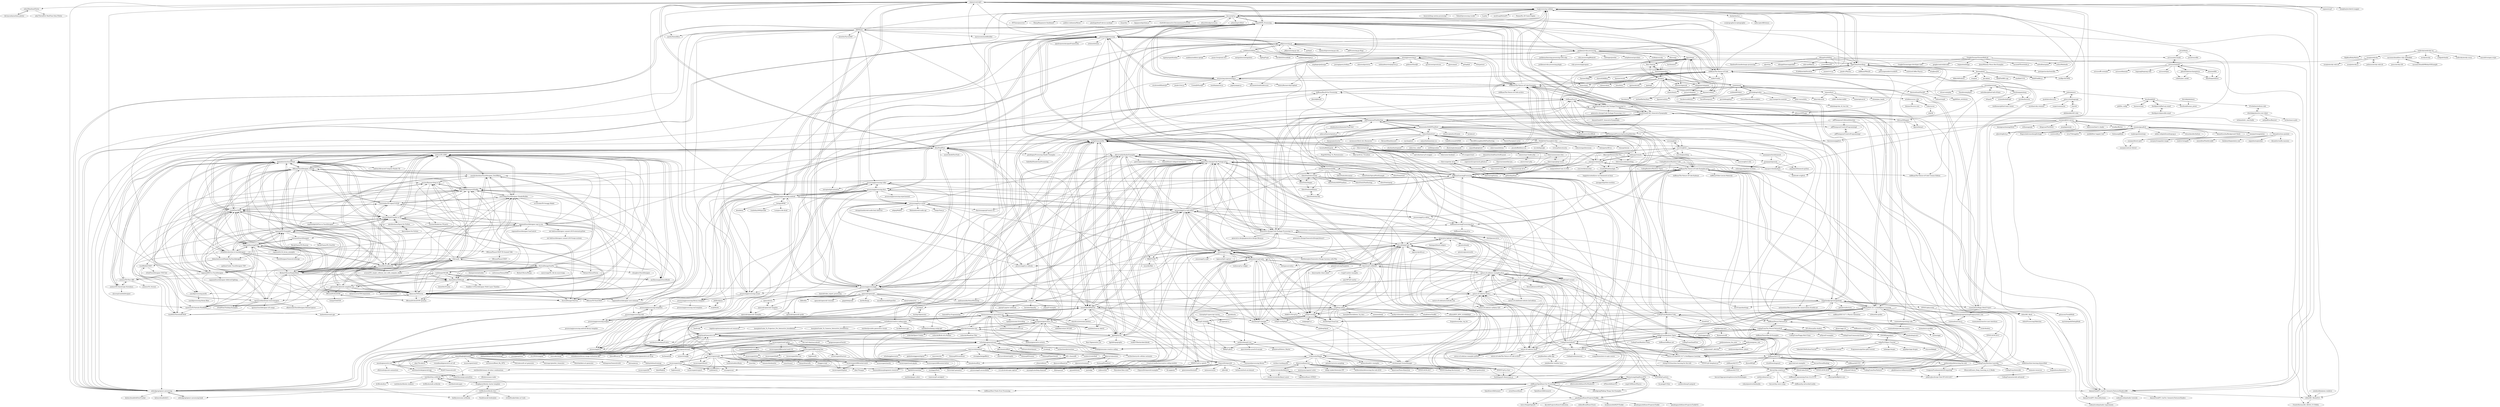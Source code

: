digraph G {
"sebnil/RealtimePlotter" -> "devinaconley/arduino-plotter"
"sebnil/RealtimePlotter" -> "mba7/SerialPort-RealTime-Data-Plotter"
"jashkenas/ruby-processing" -> "jashkenas/learning-processing-with-ruby"
"jashkenas/ruby-processing" -> "jeresig/processing-js"
"jashkenas/ruby-processing" -> "ruby-processing/JRubyArt"
"jashkenas/ruby-processing" -> "SciRuby/sciruby" ["e"=1]
"jashkenas/ruby-processing" -> "shoes/shoes" ["e"=1]
"jashkenas/ruby-processing" -> "lmccart/p5.js"
"jashkenas/ruby-processing" -> "lifo/cramp" ["e"=1]
"jashkenas/ruby-processing" -> "b-g/processing-sublime"
"jashkenas/ruby-processing" -> "rodreegez/powder" ["e"=1]
"jashkenas/ruby-processing" -> "ippa/chingu"
"jashkenas/ruby-processing" -> "jdf/processing.py"
"jashkenas/ruby-processing" -> "hype/HYPE_Processing"
"jashkenas/ruby-processing" -> "Mon-Ouie/ray"
"jashkenas/ruby-processing" -> "arirusso/micromidi"
"jashkenas/ruby-processing" -> "sstephenson/sprockets" ["e"=1]
"gilesbowkett/archaeopteryx" -> "bleything/midiator"
"gilesbowkett/archaeopteryx" -> "arirusso/unimidi"
"gilesbowkett/archaeopteryx" -> "rubiety/jazz_model"
"shiffman/The-Nature-of-Code" -> "shiffman/The-Nature-of-Code-Examples"
"shiffman/The-Nature-of-Code" -> "shiffman/The-Nature-of-Code-Examples-p5.js"
"shiffman/The-Nature-of-Code" -> "runemadsen/Magic-Book-Project"
"shiffman/The-Nature-of-Code" -> "magicbookproject/magicbook"
"shiffman/The-Nature-of-Code" -> "hapticdata/toxiclibsjs"
"shiffman/The-Nature-of-Code" -> "processing/processing"
"shiffman/The-Nature-of-Code" -> "shiffman/LearningProcessing"
"shiffman/The-Nature-of-Code" -> "lmccart/p5.js"
"shiffman/The-Nature-of-Code" -> "shiffman/NOC-S17-2-Intelligence-Learning"
"shiffman/The-Nature-of-Code" -> "hype/HYPE_Processing"
"shiffman/The-Nature-of-Code" -> "b-g/processing-sublime"
"shiffman/The-Nature-of-Code" -> "processing-js/processing-js"
"shiffman/The-Nature-of-Code" -> "cinder/Cinder" ["e"=1]
"shiffman/The-Nature-of-Code" -> "jdf/processing.py"
"shiffman/The-Nature-of-Code" -> "shiffman/The-Nature-of-Code-Cosmos-Edition"
"shiffman/The-Nature-of-Code-Examples" -> "shiffman/The-Nature-of-Code"
"shiffman/The-Nature-of-Code-Examples" -> "shiffman/The-Nature-of-Code-Examples-p5.js"
"shiffman/The-Nature-of-Code-Examples" -> "shiffman/LearningProcessing"
"shiffman/The-Nature-of-Code-Examples" -> "hype/HYPE_Processing"
"shiffman/The-Nature-of-Code-Examples" -> "generative-design/Code-Package-Processing-2.x"
"shiffman/The-Nature-of-Code-Examples" -> "processing/processing"
"shiffman/The-Nature-of-Code-Examples" -> "atduskgreg/opencv-processing"
"shiffman/The-Nature-of-Code-Examples" -> "CodingTrain/Rainbow-Code"
"shiffman/The-Nature-of-Code-Examples" -> "shiffman/NOC-S17-2-Intelligence-Learning"
"shiffman/The-Nature-of-Code-Examples" -> "runemadsen/Magic-Book-Project"
"shiffman/The-Nature-of-Code-Examples" -> "magicbookproject/magicbook"
"shiffman/The-Nature-of-Code-Examples" -> "shiffman/The-Nature-of-Code-archive"
"shiffman/The-Nature-of-Code-Examples" -> "processing-js/processing-js"
"shiffman/The-Nature-of-Code-Examples" -> "shiffman/Box2D-for-Processing"
"shiffman/The-Nature-of-Code-Examples" -> "b-g/processing-sublime"
"atduskgreg/opencv-processing" -> "atduskgreg/opencv-processing-book"
"atduskgreg/opencv-processing" -> "kylemcdonald/ofxCv" ["e"=1]
"atduskgreg/opencv-processing" -> "shiffman/Face-It"
"atduskgreg/opencv-processing" -> "shiffman/OpenKinect-for-Processing"
"atduskgreg/opencv-processing" -> "kylemcdonald/ofxFaceTracker" ["e"=1]
"atduskgreg/opencv-processing" -> "hype/HYPE_Processing"
"atduskgreg/opencv-processing" -> "ThomasLengeling/KinectPV2"
"atduskgreg/opencv-processing" -> "shiffman/The-Nature-of-Code-Examples"
"atduskgreg/opencv-processing" -> "shiffman/LearningProcessing"
"atduskgreg/opencv-processing" -> "processing/processing"
"atduskgreg/opencv-processing" -> "b-g/processing-sublime"
"atduskgreg/opencv-processing" -> "diwi/PixelFlow"
"atduskgreg/opencv-processing" -> "genekogan/KinectProjectorToolkit"
"atduskgreg/opencv-processing" -> "shiffman/Box2D-for-Processing"
"atduskgreg/opencv-processing" -> "sojamo/controlp5"
"kimasendorf/ASDFPixelSort" -> "jeffThompson/PixelSorting"
"kimasendorf/ASDFPixelSort" -> "satyarth/pixelsort"
"kimasendorf/ASDFPixelSort" -> "tsulej/GenerateMe"
"kimasendorf/ASDFPixelSort" -> "julescarbon/sortpixels.js"
"kimasendorf/ASDFPixelSort" -> "AmnonOwed/CAN_GenerativeTypography"
"kimasendorf/ASDFPixelSort" -> "chinatsu/pixelsortframes"
"kimasendorf/ASDFPixelSort" -> "ucnv/aviglitch"
"kimasendorf/ASDFPixelSort" -> "jeffThompson/ProcessingTeachingSketches"
"kimasendorf/ASDFPixelSort" -> "GlitchCodec/GLIC"
"kimasendorf/ASDFPixelSort" -> "GlitchTools/GenerateMe"
"kimasendorf/ASDFPixelSort" -> "wayspurrchen/byebyte"
"kimasendorf/ASDFPixelSort" -> "raganmd/touchdesigner-sop-to-svg"
"kimasendorf/ASDFPixelSort" -> "openframeworks/ofBook" ["e"=1]
"kimasendorf/ASDFPixelSort" -> "genekogan/Processing-Shader-Examples"
"kimasendorf/ASDFPixelSort" -> "larixk/sort"
"processing/processing" -> "processing/p5.js" ["e"=1]
"processing/processing" -> "openframeworks/openFrameworks" ["e"=1]
"processing/processing" -> "processing/processing4"
"processing/processing" -> "processing-js/processing-js"
"processing/processing" -> "processing/processing-android"
"processing/processing" -> "jdf/processing.py"
"processing/processing" -> "processing/processing-docs"
"processing/processing" -> "cinder/Cinder" ["e"=1]
"processing/processing" -> "shiffman/The-Nature-of-Code-Examples"
"processing/processing" -> "atduskgreg/opencv-processing"
"processing/processing" -> "hype/HYPE_Processing"
"processing/processing" -> "shiffman/The-Nature-of-Code"
"processing/processing" -> "terkelg/awesome-creative-coding" ["e"=1]
"processing/processing" -> "b-g/processing-sublime"
"processing/processing" -> "arduino/Arduino" ["e"=1]
"CodingTrain/website" -> "processing/p5.js" ["e"=1]
"CodingTrain/website" -> "ml5js/ml5-library" ["e"=1]
"CodingTrain/website" -> "CodingTrain/Rainbow-Topics"
"CodingTrain/website" -> "processing/processing"
"CodingTrain/website" -> "CodingTrain/Toy-Neural-Network-JS"
"CodingTrain/website" -> "nature-of-code/noc-examples-processing"
"CodingTrain/website" -> "CodingTrain/Intro-to-Data-APIs-JS"
"CodingTrain/website" -> "nature-of-code/noc-examples-p5.js"
"CodingTrain/website" -> "CodingTrain/Machine-Learning"
"CodingTrain/website" -> "terkelg/awesome-creative-coding" ["e"=1]
"CodingTrain/website" -> "generative-design/Code-Package-p5.js"
"CodingTrain/website" -> "shiffman/LearningProcessing"
"CodingTrain/website" -> "nature-of-code/NOC-S17-2-Intelligence-Learning"
"CodingTrain/website" -> "processing/p5.js-web-editor"
"CodingTrain/website" -> "nature-of-code/noc-book"
"GoogleChrome/ChromeWebLab" -> "GoogleChrome/apps-developer-tools"
"GoogleChrome/ChromeWebLab" -> "googlecreativelab/coder" ["e"=1]
"GoogleChrome/ChromeWebLab" -> "leapmotion/leapjs" ["e"=1]
"GoogleChrome/ChromeWebLab" -> "jbum/Whitney-Music-Box-Examples"
"GoogleChrome/ChromeWebLab" -> "unconed/ThreeAudio.js" ["e"=1]
"GoogleChrome/ChromeWebLab" -> "cwilso/WebAudio" ["e"=1]
"GoogleChrome/ChromeWebLab" -> "field/FieldKit.js"
"GoogleChrome/ChromeWebLab" -> "hapticdata/toxiclibsjs"
"TotallyNotChase/glitch-this" -> "satyarth/pixelsort"
"TotallyNotChase/glitch-this" -> "lucashadfield/speck"
"TotallyNotChase/glitch-this" -> "sdushantha/tmpmail" ["e"=1]
"TotallyNotChase/glitch-this" -> "oakes/vim_cubed" ["e"=1]
"TotallyNotChase/glitch-this" -> "sedthh/pyxelate" ["e"=1]
"TotallyNotChase/glitch-this" -> "dhaitz/mplcyberpunk" ["e"=1]
"TotallyNotChase/glitch-this" -> "sepandhaghighi/art" ["e"=1]
"TotallyNotChase/glitch-this" -> "mherrmann/helium" ["e"=1]
"TotallyNotChase/glitch-this" -> "aaronpenne/generative_art"
"TotallyNotChase/glitch-this" -> "jesseduffield/horcrux" ["e"=1]
"TotallyNotChase/glitch-this" -> "tycrek/degoogle" ["e"=1]
"TotallyNotChase/glitch-this" -> "victorqribeiro/isocity" ["e"=1]
"TotallyNotChase/glitch-this" -> "refactoringui/heroicons" ["e"=1]
"TotallyNotChase/glitch-this" -> "botoxparty/XP.css" ["e"=1]
"TotallyNotChase/glitch-this" -> "rhasspy/larynx" ["e"=1]
"denandreychuk/EasySwiftLayout" -> "Gherciu/gatsby-all-in"
"aaronpenne/generative_art" -> "erdavids/Generative-Art"
"aaronpenne/generative_art" -> "kosmos/awesome-generative-art"
"aaronpenne/generative_art" -> "JakobGlock/Generative-Art"
"aaronpenne/generative_art" -> "kgolid/p5ycho"
"aaronpenne/generative_art" -> "tsulej/GenerateMe"
"aaronpenne/generative_art" -> "cutterkom/generativeart"
"aaronpenne/generative_art" -> "terkelg/awesome-creative-coding" ["e"=1]
"aaronpenne/generative_art" -> "manoloide/AllSketchs"
"aaronpenne/generative_art" -> "mattdesl/workshop-generative-art" ["e"=1]
"aaronpenne/generative_art" -> "jasonwebb/morphogenesis-resources" ["e"=1]
"aaronpenne/generative_art" -> "generative-design/Code-Package-p5.js"
"aaronpenne/generative_art" -> "mattdesl/canvas-sketch" ["e"=1]
"aaronpenne/generative_art" -> "robbiebarrat/art-DCGAN" ["e"=1]
"aaronpenne/generative_art" -> "esimov/triangle" ["e"=1]
"aaronpenne/generative_art" -> "tholman/generative-artistry" ["e"=1]
"ITPNYU/ICM-2015" -> "giladlotan/surveillancesociety"
"diwi/PixelFlow" -> "DBraun/TouchDesigner_Shared"
"diwi/PixelFlow" -> "kamindustries/touchFluid"
"diwi/PixelFlow" -> "vinz9/FlexCHOP"
"diwi/PixelFlow" -> "moostrik/ofxFlowTools" ["e"=1]
"diwi/PixelFlow" -> "nVoid/Introduction-to-touchdesigner"
"diwi/PixelFlow" -> "exsstas/StyleTransfer-in-TD"
"diwi/PixelFlow" -> "sojamo/controlp5"
"diwi/PixelFlow" -> "genekogan/Processing-Shader-Examples"
"diwi/PixelFlow" -> "jasonwebb/morphogenesis-resources" ["e"=1]
"diwi/PixelFlow" -> "hrtlacek/TDraymarchToolkit"
"diwi/PixelFlow" -> "manoloide/AllSketchs"
"diwi/PixelFlow" -> "aferriss/p5jsShaderExamples"
"diwi/PixelFlow" -> "tsulej/GenerateMe"
"diwi/PixelFlow" -> "yeataro/TD_KIWI"
"diwi/PixelFlow" -> "processing/processing4"
"aferriss/p5jsShaderExamples" -> "LingDong-/q5xjs"
"aferriss/p5jsShaderExamples" -> "zenozeng/p5.js-svg"
"aferriss/p5jsShaderExamples" -> "ffd8/P5LIVE"
"aferriss/p5jsShaderExamples" -> "generative-design/Code-Package-p5.js"
"aferriss/p5jsShaderExamples" -> "ITP-xStory/p5js-shaders"
"aferriss/p5jsShaderExamples" -> "cacheflowe/creative-coding-notes"
"aferriss/p5jsShaderExamples" -> "patriciogonzalezvivo/lygia" ["e"=1]
"aferriss/p5jsShaderExamples" -> "jasonwebb/morphogenesis-resources" ["e"=1]
"aferriss/p5jsShaderExamples" -> "L05/p5.touchgui"
"aferriss/p5jsShaderExamples" -> "manoloide/AllSketchs"
"aferriss/p5jsShaderExamples" -> "antiboredom/p5.riso"
"aferriss/p5jsShaderExamples" -> "kgolid/p5ycho"
"aferriss/p5jsShaderExamples" -> "ojack/hydra" ["e"=1]
"aferriss/p5jsShaderExamples" -> "fxhash/fxhash-webpack-boilerplate" ["e"=1]
"aferriss/p5jsShaderExamples" -> "mattdesl/workshop-webgl-glsl" ["e"=1]
"kgolid/p5ycho" -> "tholman/generative-artistry" ["e"=1]
"kgolid/p5ycho" -> "aferriss/p5jsShaderExamples"
"kgolid/p5ycho" -> "generative-design/Code-Package-p5.js"
"kgolid/p5ycho" -> "kosmos/awesome-generative-art"
"kgolid/p5ycho" -> "aaronpenne/generative_art"
"kgolid/p5ycho" -> "manoloide/AllSketchs"
"kgolid/p5ycho" -> "kgolid/chromotome"
"kgolid/p5ycho" -> "erdavids/Generative-Art"
"kgolid/p5ycho" -> "tsulej/GenerateMe"
"kgolid/p5ycho" -> "Ram-N/generative_art"
"kgolid/p5ycho" -> "mattdesl/workshop-p5-intro" ["e"=1]
"kgolid/p5ycho" -> "zenozeng/p5.js-svg"
"kgolid/p5ycho" -> "kgolid/topographic"
"kgolid/p5ycho" -> "winkerVSbecks/sketchbook"
"kgolid/p5ycho" -> "antiboredom/p5.riso"
"CodingTrain/Rainbow-Poem" -> "CodingTrain/Rainbow-Topics"
"cutterkom/generativeart" -> "marcusvolz/mathart"
"cutterkom/generativeart" -> "koenderks/aRtsy"
"cutterkom/generativeart" -> "aschinchon/abstractions"
"cutterkom/generativeart" -> "djnavarro/jasmines"
"cutterkom/generativeart" -> "jdxyw/generativeart"
"cutterkom/generativeart" -> "JakobGlock/Generative-Art"
"cutterkom/generativeart" -> "erdavids/Generative-Art"
"cutterkom/generativeart" -> "will-r-chase/aRt"
"cutterkom/generativeart" -> "aschinchon/cyclic-cellular-automata"
"cutterkom/generativeart" -> "kosmos/awesome-generative-art"
"cutterkom/generativeart" -> "gkaramanis/aRtist"
"cutterkom/generativeart" -> "thomasp85/patchwork" ["e"=1]
"cutterkom/generativeart" -> "hrbrmstr/hrbrthemes" ["e"=1]
"cutterkom/generativeart" -> "aaronpenne/generative_art"
"cutterkom/generativeart" -> "rstudio/gt" ["e"=1]
"kosmos/awesome-generative-art" -> "aaronpenne/generative_art"
"kosmos/awesome-generative-art" -> "terkelg/awesome-creative-coding" ["e"=1]
"kosmos/awesome-generative-art" -> "tsulej/GenerateMe"
"kosmos/awesome-generative-art" -> "mattdesl/workshop-generative-art" ["e"=1]
"kosmos/awesome-generative-art" -> "erdavids/Generative-Art"
"kosmos/awesome-generative-art" -> "manoloide/AllSketchs"
"kosmos/awesome-generative-art" -> "JakobGlock/Generative-Art"
"kosmos/awesome-generative-art" -> "generative-design/Code-Package-p5.js"
"kosmos/awesome-generative-art" -> "kgolid/p5ycho"
"kosmos/awesome-generative-art" -> "cutterkom/generativeart"
"kosmos/awesome-generative-art" -> "cacheflowe/creative-coding-notes"
"kosmos/awesome-generative-art" -> "beardicus/awesome-plotters" ["e"=1]
"kosmos/awesome-generative-art" -> "mattdesl/canvas-sketch" ["e"=1]
"kosmos/awesome-generative-art" -> "tholman/generative-artistry" ["e"=1]
"kosmos/awesome-generative-art" -> "toplap/awesome-livecoding" ["e"=1]
"nature-of-code/noc-examples-p5.js" -> "nature-of-code/noc-book-2"
"nature-of-code/noc-examples-p5.js" -> "nature-of-code/noc-examples-processing"
"nature-of-code/noc-examples-p5.js" -> "nature-of-code/noc-syllabus-S20"
"nature-of-code/noc-examples-p5.js" -> "nature-of-code/noc-book"
"nature-of-code/noc-examples-p5.js" -> "shiffman/LearningProcessing-p5.js"
"nature-of-code/noc-examples-p5.js" -> "generative-design/Code-Package-p5.js"
"nature-of-code/noc-examples-p5.js" -> "nature-of-code/noc-examples-python"
"nature-of-code/noc-examples-p5.js" -> "bitcraftlab/p5.gui"
"nature-of-code/noc-examples-p5.js" -> "bmoren/p5.collide2D"
"nature-of-code/noc-examples-p5.js" -> "nature-of-code/NOC-S17-2-Intelligence-Learning"
"nature-of-code/noc-examples-p5.js" -> "nature-of-code/natureofcode.com"
"nature-of-code/noc-examples-p5.js" -> "L05/p5.touchgui"
"nature-of-code/noc-examples-p5.js" -> "zenozeng/p5.js-svg"
"nature-of-code/noc-examples-p5.js" -> "manoloide/AllSketchs"
"nature-of-code/noc-examples-p5.js" -> "Dozed12/p5.voronoi"
"generative-design/Code-Package-p5.js" -> "generative-design/Code-Package-Processing-3.x"
"generative-design/Code-Package-p5.js" -> "generative-design/generative-design-library.js"
"generative-design/Code-Package-p5.js" -> "aferriss/p5jsShaderExamples"
"generative-design/Code-Package-p5.js" -> "zenozeng/p5.js-svg"
"generative-design/Code-Package-p5.js" -> "shiffman/LearningProcessing-p5.js"
"generative-design/Code-Package-p5.js" -> "kgolid/p5ycho"
"generative-design/Code-Package-p5.js" -> "manoloide/AllSketchs"
"generative-design/Code-Package-p5.js" -> "kosmos/awesome-generative-art"
"generative-design/Code-Package-p5.js" -> "nature-of-code/noc-examples-p5.js"
"generative-design/Code-Package-p5.js" -> "shiffman/The-Nature-of-Code-Examples-p5.js"
"generative-design/Code-Package-p5.js" -> "mattdesl/workshop-p5-intro" ["e"=1]
"generative-design/Code-Package-p5.js" -> "hype/HYPE_Processing"
"generative-design/Code-Package-p5.js" -> "nornagon/saxi" ["e"=1]
"generative-design/Code-Package-p5.js" -> "mattdesl/canvas-sketch" ["e"=1]
"generative-design/Code-Package-p5.js" -> "bitcraftlab/p5.gui"
"sarahgp/p5bots" -> "vanevery/p5.serialport"
"sojamo/controlp5" -> "sojamo/oscp5" ["e"=1]
"sojamo/controlp5" -> "postspectacular/toxiclibs"
"sojamo/controlp5" -> "diwi/PixelFlow"
"sojamo/controlp5" -> "bitcraftlab/p5.gui"
"sojamo/controlp5" -> "processing/processing4"
"sojamo/controlp5" -> "wblut/HE_Mesh"
"sojamo/controlp5" -> "sparks/themidibus"
"sojamo/controlp5" -> "sebnil/RealtimePlotter"
"sojamo/controlp5" -> "AmnonOwed/P5_CanTut_GeometryTexturesShaders2B8"
"sojamo/controlp5" -> "hype/HYPE_Processing"
"sojamo/controlp5" -> "wblut/HE_Mesh2014"
"sojamo/controlp5" -> "b-g/processing-sublime"
"sojamo/controlp5" -> "josephtaylor/sketch-mapper"
"sojamo/controlp5" -> "cansik/processing-postfx"
"sojamo/controlp5" -> "generative-design/Code-Package-Processing-3.x"
"thestorefront/FastAPI" -> "rails/activejob" ["e"=1]
"thestorefront/FastAPI" -> "applift/fast_attributes" ["e"=1]
"nature-of-code/noc-book" -> "nature-of-code/noc-book-2"
"nature-of-code/noc-book" -> "nature-of-code/noc-examples-processing"
"nature-of-code/noc-book" -> "nature-of-code/noc-examples-p5.js"
"nature-of-code/noc-book" -> "nature-of-code/noc-examples-python"
"nature-of-code/noc-book" -> "magicbookproject/magicbook"
"nature-of-code/noc-book" -> "nature-of-code/The-Nature-of-Code-archive"
"nature-of-code/noc-book" -> "shiffman/LearningProcessing"
"nature-of-code/noc-examples-processing" -> "nature-of-code/noc-book"
"nature-of-code/noc-examples-processing" -> "nature-of-code/noc-examples-p5.js"
"nature-of-code/noc-examples-processing" -> "nature-of-code/noc-book-2"
"nature-of-code/noc-examples-processing" -> "nature-of-code/noc-examples-python"
"nature-of-code/noc-examples-processing" -> "shiffman/LearningProcessing"
"nature-of-code/noc-examples-processing" -> "nature-of-code/The-Nature-of-Code-archive"
"nature-of-code/noc-examples-processing" -> "nature-of-code/NOC-S17-2-Intelligence-Learning"
"nature-of-code/noc-examples-processing" -> "generative-design/Code-Package-p5.js"
"nature-of-code/noc-examples-processing" -> "processing/processing4"
"nature-of-code/noc-examples-processing" -> "firmread/natureOFcode"
"nature-of-code/noc-examples-processing" -> "tsulej/GenerateMe"
"nature-of-code/noc-examples-processing" -> "nature-of-code/book-website-2nd-edition"
"nature-of-code/noc-examples-processing" -> "generative-design/Code-Package-Processing-3.x"
"nature-of-code/noc-examples-processing" -> "CodingTrain/website"
"nature-of-code/noc-examples-processing" -> "nature-of-code/noc-syllabus-S20"
"raganmd/TD-Examples" -> "nVoid/Introduction-to-touchdesigner"
"raganmd/TD-Examples" -> "DBraun/TouchDesigner_Shared"
"raganmd/TD-Examples" -> "raganmd/touchdesigner-sop-to-svg"
"raganmd/TD-Examples" -> "IntentDev/Luminosity"
"raganmd/TD-Examples" -> "raganmd/learningGLSL"
"raganmd/TD-Examples" -> "exsstas/StyleTransfer-in-TD"
"raganmd/TD-Examples" -> "Richard-Burns/SimpleMixer"
"raganmd/TD-Examples" -> "vinz9/FlexCHOP"
"raganmd/TD-Examples" -> "raganmd/BOS-in-TouchDesigner"
"raganmd/TD-Examples" -> "tdneuron/TDNeuron"
"raganmd/TD-Examples" -> "kamindustries/touchFluid"
"raganmd/TD-Examples" -> "tgreiser/etherdream-touch-designer"
"raganmd/TD-Examples" -> "vjasterix/TD-Particle-Flowfields"
"raganmd/TD-Examples" -> "TouchDesigner/GenerativeDesign"
"raganmd/TD-Examples" -> "runwayml/touchDesigner"
"happyhorseskull/you-can-datamosh-on-linux" -> "CrushedPixel/moshpit"
"happyhorseskull/you-can-datamosh-on-linux" -> "rjmoggach/python-moshion"
"nature-of-code/noc-book-2" -> "nature-of-code/noc-book"
"nature-of-code/noc-book-2" -> "nature-of-code/noc-examples-p5.js"
"nature-of-code/noc-book-2" -> "nature-of-code/noc-syllabus-S20"
"nature-of-code/noc-book-2" -> "nature-of-code/noc-examples-processing"
"nature-of-code/noc-book-2" -> "magicbookproject/magicbook"
"nature-of-code/noc-book-2" -> "nature-of-code/book-website-2nd-edition"
"nature-of-code/noc-book-2" -> "nature-of-code/noc-examples-python"
"nature-of-code/noc-book-2" -> "generative-design/Code-Package-p5.js"
"nature-of-code/noc-book-2" -> "nature-of-code/NOC-S17-2-Intelligence-Learning"
"nature-of-code/noc-book-2" -> "L05/p5.touchgui"
"nature-of-code/noc-book-2" -> "freshfork/p5.EasyCam"
"nature-of-code/noc-book-2" -> "bitcraftlab/p5.gui"
"nature-of-code/noc-book-2" -> "processing/processing4"
"nature-of-code/noc-book-2" -> "nature-of-code/natureofcode.com"
"nature-of-code/noc-book-2" -> "p5py/p5"
"sepandhaghighi/samila" -> "JakobGlock/Generative-Art"
"sepandhaghighi/samila" -> "erdavids/Generative-Art"
"sepandhaghighi/samila" -> "cutterkom/generativeart"
"sepandhaghighi/samila" -> "abey79/vsketch" ["e"=1]
"sepandhaghighi/samila" -> "anaulin/generative-art"
"sepandhaghighi/samila" -> "rounakbanik/generative-art-nft" ["e"=1]
"sepandhaghighi/samila" -> "jdxyw/generativeart"
"sepandhaghighi/samila" -> "inconvergent/weird" ["e"=1]
"sepandhaghighi/samila" -> "torrinworx/Blend_My_NFTs" ["e"=1]
"sepandhaghighi/samila" -> "NotLuksus/nft-art-generator" ["e"=1]
"sepandhaghighi/samila" -> "emirongrr/pixelArt_Generator" ["e"=1]
"sepandhaghighi/samila" -> "kosmos/awesome-generative-art"
"sepandhaghighi/samila" -> "rbbrdckybk/ai-art-generator" ["e"=1]
"sepandhaghighi/samila" -> "whitegreen/GenerativeArt"
"sepandhaghighi/samila" -> "pixray/pixray" ["e"=1]
"Calsign/APDE" -> "processing/processing-android"
"Calsign/APDE" -> "ketai/ketai"
"Calsign/APDE" -> "t-arn/java-ide-droid" ["e"=1]
"Calsign/APDE" -> "tranleduy2000/javaide" ["e"=1]
"Gherciu/commitlint-jira" -> "Gherciu/multipack"
"DBraun/TouchDesigner_Shared" -> "raganmd/TD-Examples"
"DBraun/TouchDesigner_Shared" -> "nVoid/Introduction-to-touchdesigner"
"DBraun/TouchDesigner_Shared" -> "kamindustries/touchFluid"
"DBraun/TouchDesigner_Shared" -> "t3kt/raytk"
"DBraun/TouchDesigner_Shared" -> "vinz9/FlexCHOP"
"DBraun/TouchDesigner_Shared" -> "IntentDev/Luminosity"
"DBraun/TouchDesigner_Shared" -> "raganmd/learningGLSL"
"DBraun/TouchDesigner_Shared" -> "Richard-Burns/SimpleMixer"
"DBraun/TouchDesigner_Shared" -> "tdneuron/TDNeuron"
"DBraun/TouchDesigner_Shared" -> "yasuhirohoshino/TouchDesigner_PostEffects"
"DBraun/TouchDesigner_Shared" -> "yeataro/TD_KIWI"
"DBraun/TouchDesigner_Shared" -> "exsstas/StyleTransfer-in-TD"
"DBraun/TouchDesigner_Shared" -> "diwi/PixelFlow"
"DBraun/TouchDesigner_Shared" -> "raganmd/BOS-in-TouchDesigner"
"DBraun/TouchDesigner_Shared" -> "raganmd/touchdesigner-sop-to-svg"
"manoloide/AllSketchs" -> "tsulej/GenerateMe"
"manoloide/AllSketchs" -> "jasonwebb/morphogenesis-resources" ["e"=1]
"manoloide/AllSketchs" -> "aferriss/p5jsShaderExamples"
"manoloide/AllSketchs" -> "generative-design/Code-Package-Processing-3.x"
"manoloide/AllSketchs" -> "kosmos/awesome-generative-art"
"manoloide/AllSketchs" -> "generative-design/Code-Package-p5.js"
"manoloide/AllSketchs" -> "ojack/hydra" ["e"=1]
"manoloide/AllSketchs" -> "hamoid/Fun-Programming"
"manoloide/AllSketchs" -> "kgolid/p5ycho"
"manoloide/AllSketchs" -> "mattdesl/canvas-sketch" ["e"=1]
"manoloide/AllSketchs" -> "wblut/HE_Mesh"
"manoloide/AllSketchs" -> "diwi/PixelFlow"
"manoloide/AllSketchs" -> "kgolid/chromotome"
"manoloide/AllSketchs" -> "runwayml/processing-library" ["e"=1]
"manoloide/AllSketchs" -> "mattdesl/workshop-p5-intro" ["e"=1]
"satoruhiga/TouchDesigner-ShaderBuilder" -> "yasuhirohoshino/TouchDesigner_PostEffects"
"satoruhiga/TouchDesigner-ShaderBuilder" -> "hrtlacek/TDraymarchToolkit"
"satoruhiga/TouchDesigner-ShaderBuilder" -> "DarienBrito/TDMorph"
"satoruhiga/TouchDesigner-ShaderBuilder" -> "yeataro/TD_KIWI"
"satoruhiga/TouchDesigner-ShaderBuilder" -> "ovvostudio/TD-Swaggy-Bokeh"
"satoruhiga/TouchDesigner-ShaderBuilder" -> "mourendxu/TD-OpenCV3TOP"
"t3kt/raytk" -> "DarienBrito/TDMorph"
"t3kt/raytk" -> "picturesbyrobots/td-completes-me"
"t3kt/raytk" -> "tdneuron/TDNeuron"
"t3kt/raytk" -> "exsstas/Raymarching-in-TD"
"t3kt/raytk" -> "hrtlacek/TDraymarchToolkit"
"t3kt/raytk" -> "EnviralDesign/GeoPix"
"t3kt/raytk" -> "vinz9/FlexCHOP"
"t3kt/raytk" -> "satoruhiga/TouchDesigner-ShaderBuilder"
"t3kt/raytk" -> "yasuhirohoshino/TouchDesigner_PostEffects"
"t3kt/raytk" -> "EnviralDesign/UberGui"
"t3kt/raytk" -> "DBraun/PyTorchTOP"
"t3kt/raytk" -> "Richard-Burns/SimpleMixer"
"t3kt/raytk" -> "yeataro/TD_KIWI"
"t3kt/raytk" -> "IntentDev/Luminosity"
"t3kt/raytk" -> "DBraun/TouchDesigner_Shared"
"yeataro/TD-Flow-ABS" -> "yeataro/TD-Anisotropic-Kuwahara"
"yeataro/TD-Flow-ABS" -> "yeataro/TD_KIWI"
"yeataro/TD-Flow-ABS" -> "yeataro/TD_Voronoi"
"CrushedPixel/moshpit" -> "happyhorseskull/you-can-datamosh-on-linux"
"snorpey/jpg-glitch" -> "snorpey/glitch-canvas"
"snorpey/jpg-glitch" -> "snorpey/triangulation"
"snorpey/jpg-glitch" -> "kennethcachia/Background-Check" ["e"=1]
"snorpey/jpg-glitch" -> "snorpey/distort-grid"
"snorpey/jpg-glitch" -> "sjhewitt/glitch.js"
"snorpey/jpg-glitch" -> "Hugosslade/smackmyglitchupjs"
"snorpey/jpg-glitch" -> "snorpey/contrast-distort"
"snorpey/jpg-glitch" -> "desandro/close-pixelate"
"snorpey/jpg-glitch" -> "soulwire/fit.js" ["e"=1]
"snorpey/jpg-glitch" -> "circa75/dropplets" ["e"=1]
"snorpey/jpg-glitch" -> "jxnblk/fitter-happier-text" ["e"=1]
"snorpey/jpg-glitch" -> "tholman/giflinks" ["e"=1]
"snorpey/jpg-glitch" -> "wsjdesign/intentionjs" ["e"=1]
"snorpey/jpg-glitch" -> "adobe-webplatform/dropcap.js" ["e"=1]
"snorpey/jpg-glitch" -> "cbrauckmuller/helium" ["e"=1]
"satyarth/pixelsort" -> "kimasendorf/ASDFPixelSort"
"satyarth/pixelsort" -> "jeffThompson/PixelSorting"
"satyarth/pixelsort" -> "rkargon/pixelsorter"
"satyarth/pixelsort" -> "osromusic/Glitch-Arts-Resources"
"satyarth/pixelsort" -> "tsulej/GenerateMe"
"satyarth/pixelsort" -> "BernardZhao/lenssort"
"satyarth/pixelsort" -> "Kareeeeem/jpglitch"
"satyarth/pixelsort" -> "itsKaspar/tomato"
"satyarth/pixelsort" -> "czycha/pxlsrt"
"satyarth/pixelsort" -> "TotallyNotChase/glitch-this"
"satyarth/pixelsort" -> "satyarth/elementary-ca"
"satyarth/pixelsort" -> "CalebKussmaul/GIFKR"
"satyarth/pixelsort" -> "DavidMcLaughlin208/PixelSorting"
"satyarth/pixelsort" -> "RusticFlare/pixel-sorter"
"satyarth/pixelsort" -> "ucnv/pnglitch"
"AmnonOwed/P5_CanTut_GeometryTexturesShaders2B8" -> "wblut/HE_Mesh2014"
"AmnonOwed/P5_CanTut_GeometryTexturesShaders2B8" -> "AmnonOwed/P5_CanTut_GeometryTexturesShaders"
"AmnonOwed/P5_CanTut_GeometryTexturesShaders2B8" -> "AmnonOwed/CAN_GenerativeTypography"
"AmnonOwed/P5_CanTut_GeometryTexturesShaders2B8" -> "codeanticode/pshader-tutorials"
"AmnonOwed/P5_CanTut_GeometryTexturesShaders2B8" -> "AmnonOwed/P5_NaturalSystems"
"AmnonOwed/CAN_GenerativeTypography" -> "AmnonOwed/OF_GenerativeTypography"
"AmnonOwed/CAN_GenerativeTypography" -> "AmnonOwed/P5_CanTut_GeometryTexturesShaders2B8"
"AmnonOwed/CAN_GenerativeTypography" -> "wblut/HE_Mesh2014"
"AmnonOwed/CAN_GenerativeTypography" -> "shiffman/Face-It"
"AmnonOwed/CAN_GenerativeTypography" -> "rikrd/geomerative"
"AmnonOwed/CAN_GenerativeTypography" -> "generative-design/Code-Package-Processing-2.x"
"AmnonOwed/CAN_GenerativeTypography" -> "hype/HYPE_Processing"
"AmnonOwed/CAN_GenerativeTypography" -> "jeffThompson/PixelSorting"
"AmnonOwed/CAN_GenerativeTypography" -> "AmnonOwed/P5_NaturalSystems"
"AmnonOwed/CAN_GenerativeTypography" -> "generative-design/Code-Package-Processing-3.x"
"AmnonOwed/CAN_GenerativeTypography" -> "jeffThompson/ProcessingTeachingSketches"
"AmnonOwed/CAN_GenerativeTypography" -> "FreeArtBureau/HE_MESH_TUTORIAL"
"AmnonOwed/CAN_GenerativeTypography" -> "feltron/MMapper"
"AmnonOwed/CAN_GenerativeTypography" -> "wblut/HE_Mesh"
"AmnonOwed/CAN_GenerativeTypography" -> "tsulej/GenerateMe"
"magicbookproject/magicbook" -> "runemadsen/Magic-Book-Project"
"magicbookproject/magicbook" -> "runemadsen/programmingdesignsystems.com"
"magicbookproject/magicbook" -> "nature-of-code/noc-book-2"
"magicbookproject/magicbook" -> "nature-of-code/noc-book"
"magicbookproject/magicbook" -> "shiffman/The-Nature-of-Code"
"magicbookproject/magicbook" -> "shiffman/The-Nature-of-Code-Examples"
"magicbookproject/magicbook" -> "cvalenzuela/Mappa"
"magicbookproject/magicbook" -> "golanlevin/lectures" ["e"=1]
"magicbookproject/magicbook" -> "antimodular/Best-practices-for-conservation-of-media-art" ["e"=1]
"magicbookproject/magicbook" -> "nature-of-code/noc-syllabus-S20"
"magicbookproject/magicbook" -> "ITPNYU/physcomp"
"magicbookproject/magicbook" -> "processing/p5.js-web-editor"
"magicbookproject/magicbook" -> "manoloide/AllSketchs"
"magicbookproject/magicbook" -> "shiffman/NOC-S17-2-Intelligence-Learning"
"magicbookproject/magicbook" -> "bit101/quicksettings" ["e"=1]
"runemadsen/Magic-Book-Project" -> "magicbookproject/magicbook"
"runemadsen/Magic-Book-Project" -> "shiffman/The-Nature-of-Code"
"runemadsen/Magic-Book-Project" -> "shiffman/The-Nature-of-Code-Examples"
"runemadsen/Magic-Book-Project" -> "b-g/processing-sublime"
"runemadsen/Magic-Book-Project" -> "runemadsen/programmingdesignsystems.com"
"runemadsen/Magic-Book-Project" -> "generative-design/Code-Package-Processing-2.x"
"runemadsen/Magic-Book-Project" -> "galsasson/TweakMode"
"runemadsen/programmingdesignsystems.com" -> "magicbookproject/magicbook"
"runemadsen/programmingdesignsystems.com" -> "runemadsen/rune.js"
"runemadsen/programmingdesignsystems.com" -> "runemadsen/printing-code"
"runemadsen/programmingdesignsystems.com" -> "runemadsen/reactive-user-interfaces"
"processing/processing4" -> "processing/processing"
"processing/processing4" -> "sojamo/controlp5"
"processing/processing4" -> "processing/p5.js-web-editor"
"processing/processing4" -> "diwi/PixelFlow"
"processing/processing4" -> "processing/processing-sound"
"processing/processing4" -> "processing/processing-video"
"processing/processing4" -> "openrndr/openrndr"
"processing/processing4" -> "cansik/processing-postfx"
"processing/processing4" -> "ddf/Minim"
"processing/processing4" -> "processing/processing-android"
"processing/processing4" -> "nature-of-code/noc-book-2"
"processing/processing4" -> "generative-design/Code-Package-p5.js"
"processing/processing4" -> "hamoid/video_export_processing"
"processing/processing4" -> "zenozeng/p5.js-svg"
"processing/processing4" -> "manoloide/AllSketchs"
"openrndr/openrndr" -> "openrndr/orx"
"openrndr/openrndr" -> "openrndr/openrndr-template"
"openrndr/openrndr" -> "libktx/ktx" ["e"=1]
"openrndr/openrndr" -> "openrndr/openrndr-tutorials"
"openrndr/openrndr" -> "openrndr/openrndr-examples"
"openrndr/openrndr" -> "processing/processing4"
"openrndr/openrndr" -> "pjagielski/punkt" ["e"=1]
"openrndr/openrndr" -> "openrndr/openrndr-guide"
"openrndr/openrndr" -> "manoloide/AllSketchs"
"openrndr/openrndr" -> "diwi/PixelFlow"
"openrndr/openrndr" -> "andreasmuller/NoiseWorkshop" ["e"=1]
"openrndr/openrndr" -> "korlibs/korge" ["e"=1]
"openrndr/openrndr" -> "jasonwebb/morphogenesis-resources" ["e"=1]
"openrndr/openrndr" -> "musikinformatik/SuperDirt" ["e"=1]
"openrndr/openrndr" -> "data2viz/data2viz" ["e"=1]
"processing/processing-android" -> "processing/processing-docs"
"processing/processing-android" -> "processing/processing"
"processing/processing-android" -> "ketai/ketai"
"processing/processing-android" -> "Calsign/APDE"
"processing/processing-android" -> "processing/processing-video"
"processing/processing-android" -> "processing/processing-sound"
"processing/processing-android" -> "processing/processing-templates"
"processing/processing-android" -> "atduskgreg/opencv-processing"
"processing/processing-android" -> "processing/processing4"
"processing/processing-android" -> "processing/processing-eclipse"
"processing/processing-android" -> "jdf/processing.py"
"processing/processing-android" -> "processing/processing-web"
"processing/processing-android" -> "processing/p5.js-web-editor"
"processing/processing-android" -> "sojamo/controlp5"
"processing/processing-android" -> "processing/p5.js-sound"
"inconvergent/sand-spline" -> "inconvergent/differential-line"
"inconvergent/sand-spline" -> "inconvergent/fracture"
"inconvergent/sand-spline" -> "inconvergent/differential-mesh"
"inconvergent/sand-spline" -> "inconvergent/sand-glyphs"
"inconvergent/sand-spline" -> "inconvergent/hyphae"
"inconvergent/sand-spline" -> "inconvergent/desert"
"inconvergent/sand-spline" -> "inconvergent/differential-lattice"
"inconvergent/sand-spline" -> "inconvergent/tree"
"inconvergent/sand-spline" -> "inconvergent/sand-creatures"
"inconvergent/sand-spline" -> "inconvergent/differential-mesh-3d"
"jdf/processing.py" -> "p5py/p5"
"jdf/processing.py" -> "processing/processing"
"jdf/processing.py" -> "kazimuth/processing-py-site"
"jdf/processing.py" -> "jdf/Processing.py-Bugs"
"jdf/processing.py" -> "jdf/processing-py-site"
"jdf/processing.py" -> "processing/processing-android"
"jdf/processing.py" -> "b-g/processing-sublime"
"jdf/processing.py" -> "shiffman/LearningProcessing"
"jdf/processing.py" -> "jashkenas/ruby-processing"
"jdf/processing.py" -> "shiffman/The-Nature-of-Code-Examples"
"jdf/processing.py" -> "shiffman/The-Nature-of-Code"
"jdf/processing.py" -> "atduskgreg/opencv-processing"
"jdf/processing.py" -> "quil/quil" ["e"=1]
"jdf/processing.py" -> "nodebox/nodebox"
"jdf/processing.py" -> "processing/processing4"
"lmccart/p5.js" -> "hype/HYPE_Processing"
"lmccart/p5.js" -> "b-g/processing-sublime"
"lmccart/p5.js" -> "julianshapiro/blast" ["e"=1]
"lmccart/p5.js" -> "lmccart/itp-creative-js"
"lmccart/p5.js" -> "NYTimes/pourover" ["e"=1]
"lmccart/p5.js" -> "Ehesp/Responsive-Dashboard" ["e"=1]
"lmccart/p5.js" -> "hapticdata/toxiclibsjs"
"lmccart/p5.js" -> "processing-js/processing-js"
"lmccart/p5.js" -> "publicis-indonesia/Waves" ["e"=1]
"lmccart/p5.js" -> "shiffman/The-Nature-of-Code"
"lmccart/p5.js" -> "pixelsign/html5-device-mockups" ["e"=1]
"lmccart/p5.js" -> "duojs/duo" ["e"=1]
"lmccart/p5.js" -> "bigspaceship/shine.js" ["e"=1]
"lmccart/p5.js" -> "CLOUDS-Interactive-Documentary/CLOUDS" ["e"=1]
"lmccart/p5.js" -> "eduardolundgren/senna" ["e"=1]
"snorpey/glitch-canvas" -> "snorpey/jpg-glitch"
"snorpey/glitch-canvas" -> "sjhewitt/glitch.js"
"snorpey/glitch-canvas" -> "Kareeeeem/jpglitch"
"snorpey/glitch-canvas" -> "Hugosslade/smackmyglitchupjs"
"snorpey/glitch-canvas" -> "felixturner/bad-tv-shader" ["e"=1]
"snorpey/glitch-canvas" -> "bradley/Blotter" ["e"=1]
"snorpey/glitch-canvas" -> "hmongouachon/mgGlitch" ["e"=1]
"snorpey/glitch-canvas" -> "kimasendorf/ASDFPixelSort"
"snorpey/glitch-canvas" -> "williamngan/pt" ["e"=1]
"snorpey/glitch-canvas" -> "wayspurrchen/byebyte"
"snorpey/glitch-canvas" -> "ktingvoar/PixiGlitch" ["e"=1]
"snorpey/glitch-canvas" -> "josephg/noisejs" ["e"=1]
"inconvergent/snek" -> "inconvergent/weir"
"inconvergent/snek" -> "inconvergent/differential-line"
"inconvergent/snek" -> "inconvergent/desert"
"inconvergent/snek" -> "vydd/sketch" ["e"=1]
"inconvergent/snek" -> "cbaggers/cepl" ["e"=1]
"inconvergent/snek" -> "tsulej/GenerateMe"
"inconvergent/snek" -> "Clojure2D/clojure2d"
"inconvergent/snek" -> "nornagon/saxi" ["e"=1]
"inconvergent/snek" -> "hundredrabbits/Ronin" ["e"=1]
"inconvergent/snek" -> "inconvergent/svgsort" ["e"=1]
"inconvergent/snek" -> "cxxxr/lem" ["e"=1]
"inconvergent/snek" -> "tamamu/darkmatter" ["e"=1]
"inconvergent/snek" -> "numcl/numcl" ["e"=1]
"inconvergent/snek" -> "kennytilton/cells"
"inconvergent/snek" -> "manoloide/AllSketchs"
"wayspurrchen/byebyte" -> "wayspurrchen/moshy"
"wayspurrchen/byebyte" -> "fand/node-aviglitch"
"wayspurrchen/byebyte" -> "itsKaspar/tomato"
"JakobGlock/Generative-Art" -> "anaulin/generative-art"
"JakobGlock/Generative-Art" -> "erdavids/Generative-Art"
"JakobGlock/Generative-Art" -> "the-real-tokai/macuahuitl"
"JakobGlock/Generative-Art" -> "abey79/vsketch" ["e"=1]
"JakobGlock/Generative-Art" -> "sepandhaghighi/samila"
"JakobGlock/Generative-Art" -> "martinmcbride/generativepy"
"JakobGlock/Generative-Art" -> "MLK97/GenerativeArt"
"JakobGlock/Generative-Art" -> "aaronpenne/generative_art"
"JakobGlock/Generative-Art" -> "undertherain/pycontextfree"
"JakobGlock/Generative-Art" -> "cutterkom/generativeart"
"JakobGlock/Generative-Art" -> "jdxyw/generativeart"
"JakobGlock/Generative-Art" -> "kosmos/awesome-generative-art"
"JakobGlock/Generative-Art" -> "inconvergent/sand-spline"
"JakobGlock/Generative-Art" -> "gengeomergence/GenArt"
"JakobGlock/Generative-Art" -> "aschinchon/cyclic-cellular-automata"
"pygobject/pycairo" -> "Kozea/cairocffi"
"pygobject/pycairo" -> "hhatto/pgmagick"
"pygobject/pycairo" -> "JakobGlock/Generative-Art"
"pygobject/pycairo" -> "GNOME/pygobject"
"pygobject/pycairo" -> "freedesktop/cairo"
"ThomasLengeling/KinectPV2" -> "shiffman/OpenKinect-for-Processing"
"ThomasLengeling/KinectPV2" -> "elliotwoods/ofxKinectForWindows2" ["e"=1]
"ThomasLengeling/KinectPV2" -> "ofTheo/ofxKinectV2" ["e"=1]
"ThomasLengeling/KinectPV2" -> "totovr/SimpleOpenNI"
"ThomasLengeling/KinectPV2" -> "genekogan/KinectProjectorToolkit"
"ThomasLengeling/KinectPV2" -> "wouterverweirder/kinect2"
"ThomasLengeling/KinectPV2" -> "atduskgreg/Making-Things-See-Examples" ["e"=1]
"ThomasLengeling/KinectPV2" -> "msp/CANKinectPhysics"
"shiffman/OpenKinect-for-Processing" -> "ThomasLengeling/KinectPV2"
"shiffman/OpenKinect-for-Processing" -> "totovr/SimpleOpenNI"
"shiffman/OpenKinect-for-Processing" -> "genekogan/KinectProjectorToolkit"
"shiffman/OpenKinect-for-Processing" -> "OpenKinect/libfreenect2" ["e"=1]
"shiffman/OpenKinect-for-Processing" -> "atduskgreg/opencv-processing"
"shiffman/OpenKinect-for-Processing" -> "OpenKinect/libfreenect" ["e"=1]
"shiffman/OpenKinect-for-Processing" -> "avin2/SensorKinect" ["e"=1]
"shiffman/OpenKinect-for-Processing" -> "shiffman/LearningProcessing"
"shiffman/OpenKinect-for-Processing" -> "atduskgreg/Making-Things-See-Examples" ["e"=1]
"shiffman/OpenKinect-for-Processing" -> "shiffman/Most-Pixels-Ever-Processing"
"shiffman/OpenKinect-for-Processing" -> "AmnonOwed/P5_CanTut_GeometryTexturesShaders2B8"
"shiffman/OpenKinect-for-Processing" -> "shiffman/The-Nature-of-Code-Examples-p5.js"
"shiffman/OpenKinect-for-Processing" -> "hype/HYPE_Processing"
"shiffman/OpenKinect-for-Processing" -> "processing/processing-video"
"shiffman/OpenKinect-for-Processing" -> "diwi/PixelFlow"
"Akascape/Datamosher-Pro" -> "supermosh/supermosh.github.io"
"Akascape/Datamosher-Pro" -> "tiberiuiancu/datamoshing"
"Akascape/Datamosher-Pro" -> "wayspurrchen/moshy"
"Akascape/Datamosher-Pro" -> "grampajoe/pymosh"
"Akascape/Datamosher-Pro" -> "CrushedPixel/moshpit"
"jeresig/processing-js" -> "processing-js/processing-js"
"jeresig/processing-js" -> "jashkenas/ruby-processing"
"jeresig/processing-js" -> "hapticdata/toxiclibsjs"
"jeresig/processing-js" -> "documentcloud/underscore" ["e"=1]
"jeresig/processing-js" -> "gskinner/EaselJS" ["e"=1]
"jeresig/processing-js" -> "sproutcore/sproutcore" ["e"=1]
"jeresig/processing-js" -> "jquery/qunit" ["e"=1]
"jeresig/processing-js" -> "philogb/jit" ["e"=1]
"jeresig/processing-js" -> "Flotype/now" ["e"=1]
"jeresig/processing-js" -> "simplegeo/polymaps" ["e"=1]
"jeresig/processing-js" -> "processing/processing"
"jeresig/processing-js" -> "jeresig/jquery.hotkeys" ["e"=1]
"jeresig/processing-js" -> "mbostock/protovis" ["e"=1]
"jeresig/processing-js" -> "webmademovies/popcorn-js" ["e"=1]
"jeresig/processing-js" -> "DmitryBaranovskiy/raphael" ["e"=1]
"CodingTrain/Machine-Learning" -> "shiffman/NOC-S17-2-Intelligence-Learning"
"CodingTrain/Machine-Learning" -> "CodingTrain/Toy-Neural-Network-JS"
"CodingTrain/Machine-Learning" -> "nature-of-code/NOC-S17-2-Intelligence-Learning"
"CodingTrain/Machine-Learning" -> "CodingTrain/Rainbow-Code"
"CodingTrain/Machine-Learning" -> "shiffman/Neural-Network-p5"
"CodingTrain/Machine-Learning" -> "CodingTrain/Rainbow-Topics"
"CodingTrain/Machine-Learning" -> "CodingTrain/website"
"CodingTrain/Machine-Learning" -> "ml5js/ml5-library" ["e"=1]
"CodingTrain/Machine-Learning" -> "CodingTrain/Asteroids"
"CodingTrain/Machine-Learning" -> "llSourcell/Learn_Deep_Learning_in_6_Weeks" ["e"=1]
"CodingTrain/Machine-Learning" -> "CodingTrain/StarPatterns"
"CodingTrain/Machine-Learning" -> "shiffman/The-Nature-of-Code"
"CodingTrain/Machine-Learning" -> "memo/ai-resources" ["e"=1]
"CodingTrain/Machine-Learning" -> "shiffman/The-Nature-of-Code-Examples"
"CodingTrain/Machine-Learning" -> "shiffman/LearningProcessing"
"CodingTrain/Rainbow-Topics" -> "shiffman/shiffman.net"
"CodingTrain/Rainbow-Topics" -> "CodingTrain/Rainbow-Code"
"CodingTrain/Rainbow-Topics" -> "CodingTrain/Toy-Neural-Network-JS"
"CodingTrain/Rainbow-Topics" -> "nature-of-code/NOC-S17-2-Intelligence-Learning"
"CodingTrain/Rainbow-Topics" -> "CodingTrain/website"
"CodingTrain/Rainbow-Topics" -> "CodingTrain/Machine-Learning"
"CodingTrain/Rainbow-Topics" -> "emilyxxie/green_rain"
"CodingTrain/Rainbow-Topics" -> "shiffman/A2Z-F16"
"CodingTrain/Rainbow-Topics" -> "CodingTrain/QuadTree"
"CodingTrain/Rainbow-Topics" -> "CodingTrain/Intro-to-Data-APIs-JS"
"CodingTrain/Rainbow-Topics" -> "CodingTrain/Rainbow-Poem"
"CodingTrain/Rainbow-Topics" -> "nature-of-code/noc-book-2"
"CodingTrain/Rainbow-Topics" -> "nature-of-code/noc-examples-p5.js"
"CodingTrain/Rainbow-Topics" -> "CodingTrain/StarPatterns"
"Clojure2D/clojure2d" -> "tsulej/GenerateMe"
"Clojure2D/clojure2d" -> "Clojure2D/clojure2d-examples"
"Clojure2D/clojure2d" -> "thi-ng/geom" ["e"=1]
"Clojure2D/clojure2d" -> "generateme/fastmath" ["e"=1]
"Clojure2D/clojure2d" -> "metasoarous/oz" ["e"=1]
"Clojure2D/clojure2d" -> "cljfx/cljfx" ["e"=1]
"Clojure2D/clojure2d" -> "techascent/tech.ml.dataset" ["e"=1]
"Clojure2D/clojure2d" -> "GlitchCodec/GLIC"
"Clojure2D/clojure2d" -> "vvvvalvalval/scope-capture" ["e"=1]
"Clojure2D/clojure2d" -> "uncomplicate/deep-diamond" ["e"=1]
"Clojure2D/clojure2d" -> "bhb/expound" ["e"=1]
"Clojure2D/clojure2d" -> "cgrand/xforms" ["e"=1]
"Clojure2D/clojure2d" -> "juxt/edge" ["e"=1]
"Clojure2D/clojure2d" -> "mikera/clisk" ["e"=1]
"Clojure2D/clojure2d" -> "MastodonC/kixi.stats" ["e"=1]
"GlitchCodec/GLIC" -> "ramiropolla/ffglitch-core"
"zenozeng/p5.js-svg" -> "aferriss/p5jsShaderExamples"
"zenozeng/p5.js-svg" -> "zenozeng/p5.js-pdf"
"zenozeng/p5.js-svg" -> "bitcraftlab/p5.gui"
"zenozeng/p5.js-svg" -> "generative-design/Code-Package-p5.js"
"zenozeng/p5.js-svg" -> "LingDong-/q5xjs"
"zenozeng/p5.js-svg" -> "matthewepler/Generative-Design-Systems-with-P5js"
"zenozeng/p5.js-svg" -> "abey79/vpype" ["e"=1]
"zenozeng/p5.js-svg" -> "ffd8/P5LIVE"
"zenozeng/p5.js-svg" -> "chiunhau/p5-manager"
"zenozeng/p5.js-svg" -> "MAKIO135/svg5.js"
"zenozeng/p5.js-svg" -> "beardicus/awesome-plotters" ["e"=1]
"zenozeng/p5.js-svg" -> "antiboredom/p5.riso"
"zenozeng/p5.js-svg" -> "SYM380/p5.pattern"
"zenozeng/p5.js-svg" -> "tapioca24/p5.capture"
"zenozeng/p5.js-svg" -> "molleindustria/p5.play"
"processing-js/processing-js" -> "processing/processing"
"processing-js/processing-js" -> "jeresig/processing-js"
"processing-js/processing-js" -> "paperjs/paper.js" ["e"=1]
"processing-js/processing-js" -> "shiffman/The-Nature-of-Code-Examples"
"processing-js/processing-js" -> "lmccart/p5.js"
"processing-js/processing-js" -> "hype/HYPE_Processing"
"processing-js/processing-js" -> "ericdrowell/KineticJS" ["e"=1]
"processing-js/processing-js" -> "DmitryBaranovskiy/raphael" ["e"=1]
"processing-js/processing-js" -> "hapticdata/toxiclibsjs"
"processing-js/processing-js" -> "documentcloud/underscore" ["e"=1]
"processing-js/processing-js" -> "processing/p5.js" ["e"=1]
"processing-js/processing-js" -> "jonobr1/two.js" ["e"=1]
"processing-js/processing-js" -> "CreateJS/EaselJS" ["e"=1]
"processing-js/processing-js" -> "shiffman/The-Nature-of-Code"
"processing-js/processing-js" -> "mozilla/popcorn-js" ["e"=1]
"gavinlaking/vedeu" -> "gavinlaking/playa"
"gavinlaking/vedeu" -> "peter-murach/tty" ["e"=1]
"gavinlaking/vedeu" -> "yeahrb/yeah"
"gavinlaking/vedeu" -> "beraboris/eldritch"
"gavinlaking/vedeu" -> "osyo-manga/vim-monster"
"gavinlaking/vedeu" -> "eclubb/ncurses-ruby"
"gavinlaking/vedeu" -> "TrevorHinesley/abracadabra" ["e"=1]
"gavinlaking/vedeu" -> "DavidHuie/quartz" ["e"=1]
"gavinlaking/vedeu" -> "jdan/rubycards"
"joshnuss/mruby-web-irb" -> "xxuejie/webruby"
"xxuejie/webruby" -> "xxuejie/mruby-web-irb"
"xxuejie/webruby" -> "joshnuss/mruby-web-irb"
"xxuejie/webruby" -> "xxuejie/mruby-js"
"xxuejie/webruby" -> "cadwallion/spinel"
"ucnv/pnglitch" -> "ucnv/aviglitch"
"ucnv/pnglitch" -> "ucnv/loopmoshing"
"jonbuda/miro" -> "peterc/whatlanguage"
"jonbuda/miro" -> "quadule/colorscore"
"jonbuda/miro" -> "lassebunk/dish"
"remore/burn" -> "mame/optcarrot" ["e"=1]
"remore/burn" -> "yeahrb/yeah"
"remore/burn" -> "jdan/rubycards"
"remore/burn" -> "nixme/jazz_hands" ["e"=1]
"remore/burn" -> "rabbit-shocker/rabbit"
"feltron/MMapper" -> "blprnt/dataart"
"feltron/MMapper" -> "AmnonOwed/CAN_GenerativeTypography"
"feltron/MMapper" -> "shiffman/The-Nature-of-Code-Cosmos-Edition"
"eclubb/ncurses-ruby" -> "ruby/curses"
"eclubb/ncurses-ruby" -> "rkumar/rbcurse-core"
"jlnr/gosu" -> "ippa/chingu"
"jlnr/gosu" -> "Spooner/releasy"
"jlnr/gosu" -> "shawn42/gamebox"
"jlnr/gosu" -> "rubygame/rubygame"
"jlnr/gosu" -> "beoran/chipmunk"
"jlnr/gosu" -> "yeahrb/yeah"
"jlnr/gosu" -> "shoes/shoes4" ["e"=1]
"jlnr/gosu" -> "shoes/shoes" ["e"=1]
"jlnr/gosu" -> "ruboto/ruboto" ["e"=1]
"jlnr/gosu" -> "lotus/lotus" ["e"=1]
"jlnr/gosu" -> "michaelfairley/hasu"
"jlnr/gosu" -> "Mon-Ouie/ray"
"jlnr/gosu" -> "apotonick/cells" ["e"=1]
"jlnr/gosu" -> "larsch/ocra" ["e"=1]
"jlnr/gosu" -> "opal/opal" ["e"=1]
"peterc/whatlanguage" -> "jtoy/cld"
"peterc/whatlanguage" -> "aurelian/ruby-stemmer" ["e"=1]
"peterc/whatlanguage" -> "jonbuda/miro"
"peterc/whatlanguage" -> "ssoper/summarize" ["e"=1]
"jdxyw/generativeart" -> "cutterkom/generativeart"
"jdxyw/generativeart" -> "JakobGlock/Generative-Art"
"jdxyw/generativeart" -> "preslavrachev/generative-art-in-go"
"jdxyw/generativeart" -> "erdavids/Generative-Art"
"jdxyw/generativeart" -> "buchanae/ink"
"jdxyw/generativeart" -> "esimov/triangle" ["e"=1]
"jdxyw/generativeart" -> "pravj/geopattern" ["e"=1]
"jdxyw/generativeart" -> "rh12503/triangula"
"jdxyw/generativeart" -> "tdewolff/canvas" ["e"=1]
"jdxyw/generativeart" -> "nikolaydubina/calendarheatmap"
"jdxyw/generativeart" -> "sepandhaghighi/samila"
"jdxyw/generativeart" -> "kosmos/awesome-generative-art"
"jdxyw/generativeart" -> "enescakir/emoji" ["e"=1]
"jdxyw/generativeart" -> "reiinakano/arbitrary-image-stylization-tfjs" ["e"=1]
"nodebox/nodebox" -> "nodebox/nodebox-opengl"
"nodebox/nodebox" -> "praxis-live/praxis-live" ["e"=1]
"nodebox/nodebox" -> "metapolator/metapolator" ["e"=1]
"nodebox/nodebox" -> "hapticdata/toxiclibsjs"
"nodebox/nodebox" -> "bigfug/Fugio"
"nodebox/nodebox" -> "hype/HYPE_Processing"
"nodebox/nodebox" -> "jdf/processing.py"
"nodebox/nodebox" -> "davidedc/livecodelab" ["e"=1]
"nodebox/nodebox" -> "nodebox/opentype.js" ["e"=1]
"nodebox/nodebox" -> "typemytype/drawbot" ["e"=1]
"itsKaspar/tomato" -> "wayspurrchen/moshy"
"itsKaspar/tomato" -> "tiberiuiancu/datamoshing"
"itsKaspar/tomato" -> "ramiropolla/ffglitch-core"
"jeffThompson/CollisionDetection" -> "jeffThompson/CreativeProgramming2"
"jeffThompson/CollisionDetection" -> "jeffThompson/CreativeProgramming1"
"jeffThompson/CollisionDetection" -> "jeffThompson/ProcessingTeachingSketches"
"mattdesl/subscapes" -> "mattdesl/tiny-artblocks"
"devinaconley/arduino-plotter" -> "sebnil/RealtimePlotter"
"osyo-manga/vim-monster" -> "todesking/ruby_hl_lvar.vim"
"nikolaydubina/calendarheatmap" -> "nikolaydubina/treemap"
"erdavids/Generative-Art" -> "JakobGlock/Generative-Art"
"erdavids/Generative-Art" -> "aaronpenne/generative_art"
"erdavids/Generative-Art" -> "kosmos/awesome-generative-art"
"erdavids/Generative-Art" -> "cutterkom/generativeart"
"erdavids/Generative-Art" -> "anaulin/generative-art"
"erdavids/Generative-Art" -> "kgolid/p5ycho"
"erdavids/Generative-Art" -> "jdxyw/generativeart"
"erdavids/Generative-Art" -> "sepandhaghighi/samila"
"erdavids/Generative-Art" -> "erdavids/Space-Creator"
"erdavids/Generative-Art" -> "erdavids/Birds-of-a-Feather"
"erdavids/Generative-Art" -> "manoloide/AllSketchs"
"erdavids/Generative-Art" -> "tsulej/GenerateMe"
"erdavids/Generative-Art" -> "erdavids/Mondrian-Tiles"
"erdavids/Generative-Art" -> "tholman/generative-artistry" ["e"=1]
"erdavids/Generative-Art" -> "koenderks/aRtsy"
"Asupkay/artblocks-starter-template" -> "ArtBlocks/artblocks-docs"
"Asupkay/artblocks-starter-template" -> "sheIby/awesome-artblocks"
"anaulin/generative-art" -> "undertherain/pycontextfree"
"anaulin/generative-art" -> "martinmcbride/generativepy"
"anaulin/generative-art" -> "elliotwaite/pycairo-animations"
"anaulin/generative-art" -> "JakobGlock/Generative-Art"
"anaulin/generative-art" -> "MLK97/GenerativeArt"
"runemadsen/rune.js" -> "runemadsen/programmingdesignsystems.com"
"runemadsen/rune.js" -> "evnbr/bindery" ["e"=1]
"runemadsen/rune.js" -> "ITP-xStory/p5js-shaders"
"mattdesl/tiny-artblocks" -> "mattdesl/subscapes"
"mattdesl/tiny-artblocks" -> "ArtBlocks/docs"
"mattdesl/tiny-artblocks" -> "mattdesl/artblocks-renderer"
"mattdesl/tiny-artblocks" -> "sheIby/awesome-artblocks"
"mattdesl/tiny-artblocks" -> "ArtBlocks/node-artblocks"
"mattdesl/tiny-artblocks" -> "Asupkay/artblocks-starter-template"
"generative-light/p5.scribble.js" -> "bitcraftlab/p5.gui"
"generative-light/p5.scribble.js" -> "SYM380/p5.pattern"
"generative-light/p5.scribble.js" -> "gicentre/handy"
"generative-light/p5.scribble.js" -> "mveteanu/p5.SceneManager"
"generative-light/p5.scribble.js" -> "IDMNYU/p5.js-func"
"generative-light/p5.scribble.js" -> "liamegan/fxhash-helpers" ["e"=1]
"generative-light/p5.scribble.js" -> "Dozed12/p5.voronoi"
"generative-light/p5.scribble.js" -> "Smilebags/p5.dimensions.js"
"lucashadfield/speck" -> "Sklyvan/Array_Visualizer"
"lucashadfield/speck" -> "HugoM25/Img_To_Photomosaics" ["e"=1]
"jimm/midilib" -> "arirusso/unimidi"
"jimm/midilib" -> "bleything/midiator"
"tillnagel/unfolding" -> "AmnonOwed/P5_CanTut_GeometryTexturesShaders2B8"
"tillnagel/unfolding" -> "RandomEtc/modestmaps-processing"
"tillnagel/unfolding" -> "blprnt/dataart"
"tillnagel/unfolding" -> "wblut/HE_Mesh2014"
"tillnagel/unfolding" -> "feltron/MMapper"
"tillnagel/unfolding" -> "sghr/iGeo"
"tillnagel/unfolding" -> "YCAMInterlab/Duration" ["e"=1]
"tillnagel/unfolding" -> "tillnagel/timerangeslider"
"tillnagel/unfolding" -> "hapticdata/toxiclibsjs"
"tillnagel/unfolding" -> "olab-io/ofSketch" ["e"=1]
"tillnagel/unfolding" -> "yconst/ReactP5"
"processing/p5.js-sound" -> "processing/p5.js-web-editor"
"processing/p5.js-sound" -> "processing/p5.js-website"
"processing/p5.js-sound" -> "therewasaguy/p5-music-viz" ["e"=1]
"processing/p5.js-sound" -> "processing/p5.js-editor"
"processing/p5.js-sound" -> "chrisguttandin/web-audio-beat-detector" ["e"=1]
"processing/p5.js-sound" -> "sebpiq/WebPd" ["e"=1]
"processing/p5.js-sound" -> "processing/processing-sound"
"processing/p5.js-sound" -> "processing/p5.js" ["e"=1]
"processing/p5.js-sound" -> "IDMNYU/p5.js-speech"
"processing/p5.js-sound" -> "molleindustria/p5.play"
"processing/p5.js-sound" -> "processing/processing-docs"
"processing/p5.js-sound" -> "WebAudio/web-audio-api" ["e"=1]
"processing/p5.js-sound" -> "processing/processing-video"
"processing/p5.js-sound" -> "generative-design/Code-Package-p5.js"
"processing/p5.js-sound" -> "Tonejs/Tone.js" ["e"=1]
"EnviralDesign/GeoPix" -> "EnviralDesign/UberGui"
"EnviralDesign/GeoPix" -> "t3kt/raytk"
"EnviralDesign/GeoPix" -> "tdneuron/TDNeuron"
"EnviralDesign/GeoPix" -> "DarienBrito/TDMorph"
"EnviralDesign/GeoPix" -> "picturesbyrobots/td-completes-me"
"EnviralDesign/GeoPix" -> "chungbwc/TouchDesigner"
"EnviralDesign/GeoPix" -> "xyzuvwopq/TD_3ds-by-xyzuvwopq"
"EnviralDesign/GeoPix" -> "Richard-Burns/SimpleMixer"
"EnviralDesign/GeoPix" -> "yeataro/TD_KIWI"
"EnviralDesign/GeoPix" -> "theexperiential/nodeo"
"EnviralDesign/GeoPix" -> "trafalmejo/OSCAR"
"EnviralDesign/GeoPix" -> "DBraun/TouchDesigner_Shared"
"EnviralDesign/GeoPix" -> "Richard-Burns/Previz"
"EnviralDesign/GeoPix" -> "ssilverman/TeensyDMX" ["e"=1]
"EnviralDesign/GeoPix" -> "Richard-Burns/Warpa"
"SYM380/p5.pattern" -> "antiboredom/p5.patgrad"
"SYM380/p5.pattern" -> "liz-peng/p5.Polar"
"IntentDev/Luminosity" -> "hrtlacek/TDraymarchToolkit"
"IntentDev/Luminosity" -> "kamindustries/touchFluid"
"IntentDev/Luminosity" -> "vjasterix/TD-Particle-Flowfields"
"IntentDev/Luminosity" -> "raganmd/BOS-in-TouchDesigner"
"IntentDev/Luminosity" -> "yeataro/TD_KIWI"
"IntentDev/Luminosity" -> "DarienBrito/TDMorph"
"IntentDev/Luminosity" -> "tdneuron/TDNeuron"
"IntentDev/Luminosity" -> "exsstas/StyleTransfer-in-TD"
"IntentDev/Luminosity" -> "yeataro/TD-Flow-ABS"
"IntentDev/Luminosity" -> "satoruhiga/TouchDesigner-ShaderBuilder"
"IntentDev/Luminosity" -> "raganmd/learningGLSL"
"IntentDev/Luminosity" -> "avseoul/TD_simple_collision_test_with_compute_shader"
"IntentDev/Luminosity" -> "raganmd/TD-Examples"
"IntentDev/Luminosity" -> "exsstas/Raymarching-in-TD"
"IntentDev/Luminosity" -> "ancillarymagnet/touchfluids"
"runwayml/touchDesigner" -> "BarakChamo/TD_PoseNet"
"runwayml/touchDesigner" -> "BarakChamo/TD-Runway"
"runwayml/touchDesigner" -> "raganmd/learningGLSL"
"martinmcbride/generativepy" -> "undertherain/pycontextfree"
"orsjb/beads" -> "philburk/jsyn"
"snorpey/triangulation" -> "snorpey/triangulate-image"
"snorpey/triangulation" -> "snorpey/jpg-glitch"
"snorpey/triangulation" -> "snorpey/distort-grid"
"CodingRainbow/Rainbow-Code" -> "CodingRainbow/Rainbow-Topics"
"CodingRainbow/Rainbow-Code" -> "shiffman/NOC-S17-2-Intelligence-Learning"
"CodingRainbow/Rainbow-Code" -> "shiffman/A2Z-F16"
"CodingRainbow/Rainbow-Code" -> "shiffman/The-Nature-of-Code-Examples-p5.js"
"CodingRainbow/Rainbow-Code" -> "processing/p5.js-editor"
"CodingRainbow/Rainbow-Code" -> "shiffman/A2Z-F15"
"DarienBrito/TDMorph" -> "t3kt/raytk"
"DarienBrito/TDMorph" -> "tdneuron/TDNeuron"
"DarienBrito/TDMorph" -> "satoruhiga/TouchDesigner-ShaderBuilder"
"DarienBrito/TDMorph" -> "yeataro/TD_KIWI"
"DarienBrito/TDMorph" -> "IntentDev/Fusion"
"DarienBrito/TDMorph" -> "picturesbyrobots/td-completes-me"
"DarienBrito/TDMorph" -> "yasuhirohoshino/TouchDesigner_PostEffects"
"DarienBrito/TDMorph" -> "franklin113/Touchdesigner-Multi-Layer-Timeline"
"DarienBrito/TDMorph" -> "DBraun/PyTorchTOP-cpumem"
"atduskgreg/opencv-processing-book" -> "atduskgreg/opencv-processing"
"molleindustria/p5.play" -> "mveteanu/p5.SceneManager"
"molleindustria/p5.play" -> "bmoren/p5.collide2D"
"molleindustria/p5.play" -> "bitcraftlab/p5.gui"
"molleindustria/p5.play" -> "IDMNYU/p5.js-speech"
"molleindustria/p5.play" -> "generative-light/p5.scribble.js"
"molleindustria/p5.play" -> "Lartu/p5.clickable"
"molleindustria/p5.play" -> "processing/p5.js-web-editor"
"molleindustria/p5.play" -> "sarahgp/p5bots"
"molleindustria/p5.play" -> "bobcgausa/cook-js"
"molleindustria/p5.play" -> "L05/p5.multiplayer"
"molleindustria/p5.play" -> "zenozeng/p5.js-svg"
"molleindustria/p5.play" -> "chiunhau/p5-manager"
"molleindustria/p5.play" -> "processing/p5.js-website"
"molleindustria/p5.play" -> "L05/p5.touchgui"
"molleindustria/p5.play" -> "toolness/p5.js-widget"
"processing/p5.js-editor" -> "shiffman/LearningProcessing-p5.js"
"wouterverweirder/kinect2" -> "wouterverweirder/kinect-azure"
"wouterverweirder/kinect2" -> "kinectron/kinectron"
"wouterverweirder/kinect2" -> "LightBuzz/Kinect-HTML5" ["e"=1]
"wouterverweirder/kinect2" -> "ThomasLengeling/KinectPV2"
"cvalenzuela/Mappa" -> "bmoren/p5.geolocation"
"cvalenzuela/Mappa" -> "mveteanu/p5.SceneManager"
"cvalenzuela/Mappa" -> "golanlevin/circle-morphing"
"cvalenzuela/Mappa" -> "chiunhau/p5-manager"
"cvalenzuela/Mappa" -> "kinectron/kinectron"
"cvalenzuela/Mappa" -> "ITPNYU/p5-deeplearn-js"
"cvalenzuela/Mappa" -> "bitcraftlab/p5.gui"
"cvalenzuela/Mappa" -> "kylemcdonald/cv-examples" ["e"=1]
"cvalenzuela/Mappa" -> "ITPNYU/hacking-the-browser" ["e"=1]
"cvalenzuela/Mappa" -> "IDMNYU/p5.js-func"
"cvalenzuela/Mappa" -> "runwayml/processing-library" ["e"=1]
"cvalenzuela/Mappa" -> "stc/face-tracking-p5js"
"cvalenzuela/Mappa" -> "ITPNYU/ICM-2017"
"cvalenzuela/Mappa" -> "IDMNYU/p5.js-speech"
"p5py/p5" -> "jdf/processing.py"
"p5py/p5" -> "berinhard/pyp5js"
"p5py/p5" -> "p5py/p5-examples"
"p5py/p5" -> "generative-design/Code-Package-p5.js"
"p5py/p5" -> "processing/p5.js-web-editor"
"p5py/p5" -> "abey79/vsketch" ["e"=1]
"p5py/p5" -> "zenozeng/p5.js-svg"
"p5py/p5" -> "chiunhau/p5-manager"
"p5py/p5" -> "hx2A/py5"
"p5py/p5" -> "JakobGlock/Generative-Art"
"p5py/p5" -> "jtpio/p5-jupyter-notebook"
"p5py/p5" -> "nature-of-code/noc-book-2"
"p5py/p5" -> "LingDong-/q5xjs"
"p5py/p5" -> "sojamo/controlp5"
"p5py/p5" -> "aaronpenne/generative_art"
"inconvergent/differential-line" -> "inconvergent/differential-mesh"
"inconvergent/differential-line" -> "inconvergent/sand-spline"
"inconvergent/differential-line" -> "inconvergent/tree"
"inconvergent/differential-line" -> "inconvergent/hyphae"
"inconvergent/differential-line" -> "inconvergent/snek"
"inconvergent/differential-line" -> "inconvergent/fracture"
"inconvergent/differential-line" -> "inconvergent/differential-lattice"
"inconvergent/differential-line" -> "inconvergent/weir"
"inconvergent/differential-line" -> "inconvergent/sand-glyphs"
"inconvergent/differential-line" -> "inconvergent/leaf3"
"inconvergent/differential-line" -> "inconvergent/hire-me"
"inconvergent/differential-line" -> "nornagon/saxi" ["e"=1]
"inconvergent/differential-line" -> "fogleman/ln" ["e"=1]
"shiffman/LearningProcessing" -> "shiffman/LearningProcessing-p5.js"
"shiffman/LearningProcessing" -> "shiffman/The-Nature-of-Code-Examples"
"shiffman/LearningProcessing" -> "processing/processing-docs"
"shiffman/LearningProcessing" -> "processing/processing-video"
"shiffman/LearningProcessing" -> "generative-design/Code-Package-Processing-2.x"
"shiffman/LearningProcessing" -> "atduskgreg/opencv-processing"
"shiffman/LearningProcessing" -> "shiffman/Face-It"
"shiffman/LearningProcessing" -> "shiffman/OpenKinect-for-Processing"
"shiffman/LearningProcessing" -> "nature-of-code/noc-examples-processing"
"shiffman/LearningProcessing" -> "tsulej/GenerateMe"
"shiffman/LearningProcessing" -> "shiffman/The-Nature-of-Code"
"shiffman/LearningProcessing" -> "hype/HYPE_Processing"
"shiffman/LearningProcessing" -> "shiffman/Box2D-for-Processing"
"shiffman/LearningProcessing" -> "shiffman/The-Nature-of-Code-Examples-p5.js"
"shiffman/LearningProcessing" -> "jeffThompson/PixelSorting"
"will-r-chase/aRt" -> "gkaramanis/aRtist"
"will-r-chase/aRt" -> "koenderks/aRtsy"
"will-r-chase/aRt" -> "yihui/rolldown" ["e"=1]
"jeffThompson/PixelSorting" -> "kimasendorf/ASDFPixelSort"
"jeffThompson/PixelSorting" -> "satyarth/pixelsort"
"jeffThompson/PixelSorting" -> "GlitchTools/GenerateMe"
"jeffThompson/PixelSorting" -> "julescarbon/sortpixels.js"
"jeffThompson/PixelSorting" -> "jeffThompson/ProcessingTeachingSketches"
"jeffThompson/PixelSorting" -> "tsulej/GenerateMe"
"jeffThompson/PixelSorting" -> "AmnonOwed/CAN_GenerativeTypography"
"jeffThompson/PixelSorting" -> "AmnonOwed/P5_CanTut_GeometryTexturesShaders2B8"
"jeffThompson/PixelSorting" -> "shiffman/Face-It"
"jeffThompson/PixelSorting" -> "genekogan/Processing-Shader-Examples"
"jeffThompson/PixelSorting" -> "GlitchTools/Introwerks"
"jeffThompson/PixelSorting" -> "GlitchTools/Atagen"
"jeffThompson/PixelSorting" -> "cloudonshore/Animated-Pixel-Sort"
"jeffThompson/PixelSorting" -> "jeffThompson/CreativeProgramming2"
"marcusvolz/mathart" -> "cutterkom/generativeart"
"marcusvolz/mathart" -> "will-r-chase/aRt"
"marcusvolz/mathart" -> "marcusvolz/metropolis"
"marcusvolz/mathart" -> "thomasp85/tweenr" ["e"=1]
"marcusvolz/mathart" -> "eclarke/ggbeeswarm" ["e"=1]
"marcusvolz/mathart" -> "gadenbuie/ggpomological" ["e"=1]
"marcusvolz/mathart" -> "easystats/see" ["e"=1]
"marcusvolz/mathart" -> "thomasp85/transformr"
"marcusvolz/mathart" -> "strengejacke/ggeffects" ["e"=1]
"marcusvolz/mathart" -> "thomasp85/patchwork" ["e"=1]
"marcusvolz/mathart" -> "koenderks/aRtsy"
"processing/p5.js-website" -> "processing/p5.js-web-editor"
"processing/p5.js-website" -> "processing/p5.js-sound"
"b-g/processing-sublime" -> "hype/HYPE_Processing"
"b-g/processing-sublime" -> "generative-design/Code-Package-Processing-2.x"
"b-g/processing-sublime" -> "heuermh/leap-motion-processing" ["e"=1]
"b-g/processing-sublime" -> "mariuswatz/modelbuilder"
"b-g/processing-sublime" -> "TobiahZ/processing-vscode"
"b-g/processing-sublime" -> "hapticdata/toxiclibsjs"
"b-g/processing-sublime" -> "admsyn/OFPlugin" ["e"=1]
"b-g/processing-sublime" -> "ertdfgcvb/CMYK"
"b-g/processing-sublime" -> "AmnonOwed/P5_CanTut_GeometryTexturesShaders2B8"
"b-g/processing-sublime" -> "YCAMInterlab/Duration" ["e"=1]
"b-g/processing-sublime" -> "lmccart/p5.js"
"b-g/processing-sublime" -> "b-g/Ani"
"b-g/processing-sublime" -> "mrzl/LeapMotionP5" ["e"=1]
"b-g/processing-sublime" -> "basiljs/basil.js"
"b-g/processing-sublime" -> "Pomax/Pjs-2D-Game-Engine"
"hype/HYPE_Processing" -> "b-g/processing-sublime"
"hype/HYPE_Processing" -> "AmnonOwed/CAN_GenerativeTypography"
"hype/HYPE_Processing" -> "generative-design/Code-Package-Processing-2.x"
"hype/HYPE_Processing" -> "generative-design/Code-Package-Processing-3.x"
"hype/HYPE_Processing" -> "lmccart/p5.js"
"hype/HYPE_Processing" -> "shiffman/The-Nature-of-Code-Examples"
"hype/HYPE_Processing" -> "tsulej/GenerateMe"
"hype/HYPE_Processing" -> "openframeworks/ofBook" ["e"=1]
"hype/HYPE_Processing" -> "atduskgreg/opencv-processing"
"hype/HYPE_Processing" -> "AmnonOwed/P5_CanTut_GeometryTexturesShaders2B8"
"hype/HYPE_Processing" -> "generative-design/Code-Package-p5.js"
"hype/HYPE_Processing" -> "processing/processing"
"hype/HYPE_Processing" -> "sojamo/controlp5"
"hype/HYPE_Processing" -> "jeffThompson/PixelSorting"
"hype/HYPE_Processing" -> "ddf/Minim"
"shiffman/A2Z-F16" -> "shiffman/NOC-S17-2-Intelligence-Learning"
"shiffman/A2Z-F16" -> "shiffman/A2Z-F15"
"shiffman/A2Z-F16" -> "lmccart/SocialHacking"
"shiffman/A2Z-F16" -> "shiffman/Programming-from-A-to-Z-F14"
"shiffman/A2Z-F16" -> "shiffman/A2Z-F17"
"shiffman/A2Z-F16" -> "ITPNYU/ICM-2016"
"shiffman/A2Z-F16" -> "tchoi8/teachingasart" ["e"=1]
"shiffman/A2Z-F16" -> "shiffman/LearningProcessing"
"shiffman/A2Z-F16" -> "aparrish/rwet-examples" ["e"=1]
"shiffman/A2Z-F16" -> "ITPNYU/p5-deeplearn-js"
"shiffman/A2Z-F16" -> "dhowe/RiTaJS" ["e"=1]
"shiffman/A2Z-F16" -> "lmccart/itp-creative-js"
"shiffman/A2Z-F16" -> "antiboredom/detourning-the-web"
"Gaweph/p5-typescript-starter" -> "p5-types/p5.ts"
"Gaweph/p5-typescript-starter" -> "chiunhau/p5-manager"
"CodingTrain/Rainbow-Code" -> "shiffman/The-Nature-of-Code-Examples"
"CodingTrain/Rainbow-Code" -> "shiffman/NOC-S17-2-Intelligence-Learning"
"CodingTrain/Rainbow-Code" -> "CodingTrain/Machine-Learning"
"CodingTrain/Rainbow-Code" -> "shiffman/The-Nature-of-Code-Examples-p5.js"
"CodingTrain/Rainbow-Code" -> "CodingTrain/Rainbow-Topics"
"CodingTrain/Rainbow-Code" -> "processing/p5.js" ["e"=1]
"CodingTrain/Rainbow-Code" -> "shiffman/A2Z-F16"
"CodingTrain/Rainbow-Code" -> "shiffman/The-Nature-of-Code"
"CodingTrain/Rainbow-Code" -> "processing/p5.js-web-editor"
"CodingTrain/Rainbow-Code" -> "chiunhau/p5-manager"
"CodingTrain/Rainbow-Code" -> "processing/processing"
"CodingTrain/Rainbow-Code" -> "shiffman/OpenKinect-for-Processing"
"CodingTrain/Rainbow-Code" -> "shiffman/Neural-Network-p5"
"CodingTrain/Rainbow-Code" -> "ttezel/twit" ["e"=1]
"CodingTrain/Rainbow-Code" -> "terkelg/awesome-creative-coding" ["e"=1]
"processing/processing-video" -> "processing/processing-sound"
"processing/processing-video" -> "processing/processing-library-template"
"processing/processing-video" -> "cansik/processing-postfx"
"processing/processing-video" -> "processing/processing-docs"
"processing/processing-video" -> "extrapixel/gif-animation"
"processing/processing-video" -> "shiffman/LearningProcessing"
"the4dpatrick/find-any-email" -> "the4dpatrick/possible-email"
"the4dpatrick/find-any-email" -> "lassebunk/dish"
"mobiruby/mobiruby-ios" -> "carsonmcdonald/ios-ruby-embedded"
"mobiruby/mobiruby-ios" -> "mruby/mruby" ["e"=1]
"mobiruby/mobiruby-ios" -> "cookpad/chanko" ["e"=1]
"mobiruby/mobiruby-ios" -> "mobiruby/mruby-cocoa"
"mobiruby/mobiruby-ios" -> "masuidrive/open-wripe" ["e"=1]
"mobiruby/mobiruby-ios" -> "xxuejie/webruby"
"mobiruby/mobiruby-ios" -> "HipByte/RubyMotion" ["e"=1]
"genekogan/Processing-Shader-Examples" -> "SableRaf/Shadertoy2Processing"
"Gherciu/react-p5" -> "Gherciu/awesome-sites"
"Gherciu/react-p5" -> "Gherciu/graphiql-storm"
"Gherciu/react-p5" -> "Gherciu/gatsby-all-in"
"Gherciu/react-p5" -> "and-who/react-p5-wrapper"
"Gherciu/react-p5" -> "Gherciu/no-backend"
"Gherciu/react-p5" -> "P5-wrapper/react"
"Gherciu/react-p5" -> "atorov/react-hooks-p5js"
"Gherciu/react-p5" -> "Gherciu/multipack"
"Gherciu/react-p5" -> "bitcraftlab/p5.gui"
"Gherciu/react-p5" -> "aferriss/p5jsShaderExamples"
"Gherciu/react-p5" -> "nature-of-code/noc-book-2"
"Gherciu/react-p5" -> "LingDong-/q5xjs"
"Gherciu/react-p5" -> "L05/p5.touchgui"
"Gherciu/react-p5" -> "bmoren/p5.collide2D"
"Gherciu/react-p5" -> "getbankapi/bnm"
"emilyxxie/mona_lisa_eyes" -> "emilyxxie/matrix_vision"
"deanm/plask" -> "vorg/pex"
"deanm/plask" -> "hapticdata/toxiclibsjs"
"deanm/plask" -> "pex-gl/pex" ["e"=1]
"deanm/plask" -> "field/FieldKit.js"
"deanm/plask" -> "field/FieldKit.cpp" ["e"=1]
"deanm/plask" -> "smallab/CCGL"
"deanm/plask" -> "kikko/ofxEmbree" ["e"=1]
"deanm/plask" -> "ertdfgcvb/CMYK"
"vjasterix/TD-Particle-Flowfields" -> "hrtlacek/TDraymarchToolkit"
"vjasterix/TD-Particle-Flowfields" -> "landonth/normals-gpu"
"vjasterix/TD-Particle-Flowfields" -> "vinz9/DistThresholdCHOP"
"hapticdata/toxiclibsjs" -> "postspectacular/toxiclibs"
"hapticdata/toxiclibsjs" -> "deanm/plask"
"hapticdata/toxiclibsjs" -> "openframeworks/ofBook" ["e"=1]
"hapticdata/toxiclibsjs" -> "YCAMInterlab/Duration" ["e"=1]
"hapticdata/toxiclibsjs" -> "b-g/processing-sublime"
"hapticdata/toxiclibsjs" -> "field/FieldKit.js"
"hapticdata/toxiclibsjs" -> "drojdjou/J3D" ["e"=1]
"hapticdata/toxiclibsjs" -> "jeresig/processing-js"
"hapticdata/toxiclibsjs" -> "zauner/vvvv.js" ["e"=1]
"hapticdata/toxiclibsjs" -> "AmnonOwed/CAN_GenerativeTypography"
"hapticdata/toxiclibsjs" -> "jonobr1/Physics"
"hapticdata/toxiclibsjs" -> "shiffman/PBox2D"
"hapticdata/toxiclibsjs" -> "shiffman/The-Nature-of-Code"
"hapticdata/toxiclibsjs" -> "patriciogonzalezvivo/ofxFX" ["e"=1]
"hapticdata/toxiclibsjs" -> "soulwire/Coffee-Physics" ["e"=1]
"raganmd/touchdesigner-sop-to-svg" -> "ancillarymagnet/touchfluids"
"raganmd/touchdesigner-sop-to-svg" -> "raganmd/touchdesigner-hueControl"
"raganmd/touchdesigner-sop-to-svg" -> "DBraun/PhaserCHOP-TD-Summit-Talk"
"raganmd/touchdesigner-sop-to-svg" -> "satoruhiga/TouchDesigner-ShaderBuilder"
"raganmd/touchdesigner-sop-to-svg" -> "tdneuron/TDNeuron"
"raganmd/touchdesigner-sop-to-svg" -> "runwayml/touchDesigner"
"raganmd/touchdesigner-sop-to-svg" -> "raganmd/TD-Examples"
"raganmd/touchdesigner-sop-to-svg" -> "hrtlacek/TDraymarchToolkit"
"raganmd/touchdesigner-sop-to-svg" -> "mir-lab/touchdesigner-summit-2019-external-python"
"raganmd/touchdesigner-sop-to-svg" -> "exsstas/StyleTransfer-in-TD"
"raganmd/touchdesigner-sop-to-svg" -> "mourendxu/TD-OpenCV3TOP"
"raganmd/touchdesigner-sop-to-svg" -> "kamindustries/touchFluid"
"raganmd/touchdesigner-sop-to-svg" -> "Richard-Burns/Previz"
"processing/processing-docs" -> "processing/processing-sound"
"processing/processing-docs" -> "processing/processing-video"
"processing/processing-docs" -> "processing/processing-android"
"processing/processing-docs" -> "shiffman/LearningProcessing"
"processing/processing-docs" -> "processing/processing-library-template"
"processing/processing-docs" -> "processing/processing"
"processing/processing-docs" -> "processing/processing-experimental"
"processing/processing-docs" -> "processing/p5.js-website"
"processing/processing-docs" -> "processing/p5.js-web-editor"
"processing/processing-docs" -> "processing/processing-eclipse"
"processing/processing-docs" -> "processing/p5.js-sound"
"processing/processing-docs" -> "generative-design/Code-Package-Processing-3.x"
"processing/p5.js-web-editor" -> "processing/p5.js-website"
"processing/p5.js-web-editor" -> "processing/p5.js-sound"
"processing/p5.js-web-editor" -> "molleindustria/p5.play"
"processing/p5.js-web-editor" -> "processing/processing4"
"processing/p5.js-web-editor" -> "chiunhau/p5-manager"
"processing/p5.js-web-editor" -> "processing/p5.js" ["e"=1]
"processing/p5.js-web-editor" -> "processing/processing-docs"
"processing/p5.js-web-editor" -> "processing/p5.js-editor"
"processing/p5.js-web-editor" -> "generative-design/Code-Package-p5.js"
"processing/p5.js-web-editor" -> "aferriss/p5jsShaderExamples"
"processing/p5.js-web-editor" -> "ffd8/P5LIVE"
"processing/p5.js-web-editor" -> "zenozeng/p5.js-svg"
"processing/p5.js-web-editor" -> "shiffman/The-Nature-of-Code-Examples-p5.js"
"processing/p5.js-web-editor" -> "cvalenzuela/Mappa"
"processing/p5.js-web-editor" -> "processing/processing"
"mattdesl/dictionary-of-colour-combinations" -> "dblodorn/sanzo-wada"
"raganmd/td_fb_forum_examples" -> "raganmd/learningGLSL"
"emilyxxie/green_rain" -> "emilyxxie/matrix_vision"
"emilyxxie/green_rain" -> "emilyxxie/algorithmic_plants"
"emilyxxie/green_rain" -> "emilyxxie/p5_sketches"
"freshfork/p5.EasyCam" -> "L05/p5.touchgui"
"basiljs/basil.js" -> "indiscripts/IdExtenso" ["e"=1]
"basiljs/basil.js" -> "scriptographer/scriptographer" ["e"=1]
"chiunhau/p5-manager" -> "zenozeng/p5.js-svg"
"chiunhau/p5-manager" -> "cvalenzuela/Mappa"
"chiunhau/p5-manager" -> "aferriss/p5jsShaderExamples"
"chiunhau/p5-manager" -> "bmoren/p5.geolocation"
"chiunhau/p5-manager" -> "molleindustria/p5.play"
"chiunhau/p5-manager" -> "bitcraftlab/p5.gui"
"chiunhau/p5-manager" -> "processing/p5.js-web-editor"
"sebp/PyGObject-Tutorial" -> "GNOME/pygobject"
"sebp/PyGObject-Tutorial" -> "Programmica/python-gtk3-tutorial"
"sebp/PyGObject-Tutorial" -> "lazka/pgi-docgen"
"sebp/PyGObject-Tutorial" -> "pygobject/pgi-docgen"
"sebp/PyGObject-Tutorial" -> "strycore/fakegir"
"sebp/PyGObject-Tutorial" -> "Taiko2k/GTK4PythonTutorial" ["e"=1]
"sebp/PyGObject-Tutorial" -> "ToshioCP/Gtk4-tutorial" ["e"=1]
"bmoren/p5.collide2D" -> "bitcraftlab/p5.gui"
"bmoren/p5.collide2D" -> "Lartu/p5.clickable"
"bmoren/p5.collide2D" -> "molleindustria/p5.play"
"bmoren/p5.collide2D" -> "nature-of-code/noc-examples-p5.js"
"bmoren/p5.collide2D" -> "zenozeng/p5.js-svg"
"bmoren/p5.collide2D" -> "IDMNYU/p5.js-func"
"bmoren/p5.collide2D" -> "generative-design/Code-Package-p5.js"
"bmoren/p5.collide2D" -> "freshfork/p5.EasyCam"
"bmoren/p5.collide2D" -> "Smilebags/p5.dimensions.js"
"bmoren/p5.collide2D" -> "Dozed12/p5.voronoi"
"bmoren/p5.collide2D" -> "b-g/p5-matter-examples"
"bmoren/p5.collide2D" -> "bmoren/p5js-cheat-sheet"
"bmoren/p5.collide2D" -> "generative-light/p5.scribble.js"
"bmoren/p5.collide2D" -> "mveteanu/p5.SceneManager"
"bmoren/p5.collide2D" -> "L05/p5.touchgui"
"genekogan/KinectProjectorToolkit" -> "bradenneufeld/K2P3Toolkit"
"genekogan/KinectProjectorToolkit" -> "genekogan/ofxKinectProjectorToolkit" ["e"=1]
"genekogan/KinectProjectorToolkit" -> "genekogan/ofxKinectProjectorToolkitV2" ["e"=1]
"genekogan/KinectProjectorToolkit" -> "shiffman/OpenKinect-for-Processing"
"genekogan/KinectProjectorToolkit" -> "ThomasLengeling/KinectPV2"
"genekogan/KinectProjectorToolkit" -> "totovr/SimpleOpenNI"
"genekogan/KinectProjectorToolkit" -> "Kj1/ofxProjectorKinectCalibration" ["e"=1]
"genekogan/KinectProjectorToolkit" -> "robbeofficial/KinectTouch" ["e"=1]
"ddf/Minim" -> "sparks/themidibus"
"ddf/Minim" -> "orsjb/beads"
"ddf/Minim" -> "processing/processing-sound"
"ddf/Minim" -> "hype/HYPE_Processing"
"ddf/Minim" -> "JorenSix/TarsosDSP" ["e"=1]
"ddf/Minim" -> "b-g/processing-sublime"
"ddf/Minim" -> "sojamo/controlp5"
"ddf/Minim" -> "processing/processing4"
"ddf/Minim" -> "atduskgreg/opencv-processing"
"ddf/Minim" -> "cansik/processing-postfx"
"ddf/Minim" -> "processing/processing"
"ddf/Minim" -> "processing/processing-video"
"ddf/Minim" -> "mariuswatz/modelbuilder"
"ddf/Minim" -> "hamoid/Fun-Programming"
"ddf/Minim" -> "extrapixel/gif-animation"
"kinectron/kinectron" -> "sleepy-maker/Awesome-ITP"
"kinectron/kinectron" -> "wouterverweirder/kinect-azure"
"kinectron/kinectron" -> "antiboredom/detourning-the-web-2018"
"kinectron/kinectron" -> "ITPNYU/ICM-2016"
"kinectron/kinectron" -> "kinectron/Three-Kinectron"
"kinectron/kinectron" -> "wouterverweirder/kinect2"
"kinectron/kinectron" -> "ITPNYU/ICM-2017"
"kinectron/kinectron" -> "montoyamoraga/art-notes"
"kinectron/kinectron" -> "ITPNYU/hacking-the-browser" ["e"=1]
"nVoid/Introduction-to-touchdesigner" -> "raganmd/TD-Examples"
"nVoid/Introduction-to-touchdesigner" -> "DBraun/TouchDesigner_Shared"
"nVoid/Introduction-to-touchdesigner" -> "raganmd/learningGLSL"
"nVoid/Introduction-to-touchdesigner" -> "vinz9/FlexCHOP"
"nVoid/Introduction-to-touchdesigner" -> "kamindustries/touchFluid"
"nVoid/Introduction-to-touchdesigner" -> "raganmd/touchdesigner-sop-to-svg"
"nVoid/Introduction-to-touchdesigner" -> "Richard-Burns/SimpleMixer"
"nVoid/Introduction-to-touchdesigner" -> "t3kt/raytk"
"nVoid/Introduction-to-touchdesigner" -> "raganmd/BOS-in-TouchDesigner"
"nVoid/Introduction-to-touchdesigner" -> "exsstas/StyleTransfer-in-TD"
"nVoid/Introduction-to-touchdesigner" -> "TouchDesigner/GenerativeDesign"
"nVoid/Introduction-to-touchdesigner" -> "tdneuron/TDNeuron"
"nVoid/Introduction-to-touchdesigner" -> "vjasterix/TD-Particle-Flowfields"
"nVoid/Introduction-to-touchdesigner" -> "SebastienGravel/ShaderToyTouchdesigner"
"nVoid/Introduction-to-touchdesigner" -> "vinz9/DistThresholdCHOP"
"LingDong-/q5xjs" -> "aferriss/p5jsShaderExamples"
"LingDong-/q5xjs" -> "zenozeng/p5.js-svg"
"LingDong-/q5xjs" -> "kylemcdonald/cv-examples" ["e"=1]
"LingDong-/q5xjs" -> "antiboredom/p5.riso"
"LingDong-/q5xjs" -> "L05/p5.touchgui"
"LingDong-/q5xjs" -> "MAKIO135/svg5.js"
"LingDong-/q5xjs" -> "laserpilot/Installation_Up_4evr" ["e"=1]
"LingDong-/q5xjs" -> "jasonwebb/morphogenesis-resources" ["e"=1]
"LingDong-/q5xjs" -> "freshfork/p5.EasyCam"
"LingDong-/q5xjs" -> "runwayml/processing-library" ["e"=1]
"LingDong-/q5xjs" -> "ofZach/RTP_SFPC_SUMMER20"
"LingDong-/q5xjs" -> "xinemata/leafy"
"LingDong-/q5xjs" -> "prathyvsh/models-of-interaction" ["e"=1]
"LingDong-/q5xjs" -> "tchoi8/ArtistToolKit" ["e"=1]
"desandro/close-pixelate" -> "benkeen/thepixelator.com"
"desandro/close-pixelate" -> "miguelmota/pixelate"
"desandro/close-pixelate" -> "desandro/vanilla-masonry"
"desandro/close-pixelate" -> "rendro/vintageJS" ["e"=1]
"desandro/close-pixelate" -> "mezzoblue/PaintbrushJS" ["e"=1]
"yeahrb/yeah" -> "gavinlaking/vedeu"
"yeahrb/yeah" -> "peter-murach/tty" ["e"=1]
"yeahrb/yeah" -> "nicklink483/dare"
"yeahrb/yeah" -> "jlnr/gosu"
"yeahrb/yeah" -> "beraboris/eldritch"
"yeahrb/yeah" -> "remore/burn"
"yeahrb/yeah" -> "shoes/shoes4" ["e"=1]
"yeahrb/yeah" -> "Spooner/releasy"
"yeahrb/yeah" -> "ippa/chingu"
"yeahrb/yeah" -> "thestorefront/FastAPI"
"atorov/react-p5js" -> "atorov/react-hooks-p5js"
"tsulej/GenerateMe" -> "Clojure2D/clojure2d"
"tsulej/GenerateMe" -> "kimasendorf/ASDFPixelSort"
"tsulej/GenerateMe" -> "jeffThompson/PixelSorting"
"tsulej/GenerateMe" -> "GlitchCodec/GLIC"
"tsulej/GenerateMe" -> "manoloide/AllSketchs"
"tsulej/GenerateMe" -> "kosmos/awesome-generative-art"
"tsulej/GenerateMe" -> "generative-design/Code-Package-Processing-3.x"
"tsulej/GenerateMe" -> "wayspurrchen/moshy"
"tsulej/GenerateMe" -> "hype/HYPE_Processing"
"tsulej/GenerateMe" -> "aaronpenne/generative_art"
"tsulej/GenerateMe" -> "AmnonOwed/CAN_GenerativeTypography"
"tsulej/GenerateMe" -> "inconvergent/snek"
"tsulej/GenerateMe" -> "itsKaspar/tomato"
"tsulej/GenerateMe" -> "diwi/PixelFlow"
"tsulej/GenerateMe" -> "kgolid/p5ycho"
"cacheflowe/creative-coding-notes" -> "aferriss/p5jsShaderExamples"
"cacheflowe/creative-coding-notes" -> "mattdesl/workshop-p5-intro" ["e"=1]
"cacheflowe/creative-coding-notes" -> "kosmos/awesome-generative-art"
"cacheflowe/creative-coding-notes" -> "mattdesl/workshop-webgl-glsl" ["e"=1]
"cacheflowe/creative-coding-notes" -> "fand/veda" ["e"=1]
"cacheflowe/creative-coding-notes" -> "hopelessoptimism/interactive-art-resources"
"cacheflowe/creative-coding-notes" -> "jasonwebb/morphogenesis-resources" ["e"=1]
"cacheflowe/creative-coding-notes" -> "laserpilot/Guide_To_Projectors_For_Interactive_Installations" ["e"=1]
"cacheflowe/creative-coding-notes" -> "laserpilot/Guide_To_Cameras_Interactive_Installations" ["e"=1]
"cacheflowe/creative-coding-notes" -> "mattdesl/jsconfeu-generative-visuals"
"cacheflowe/creative-coding-notes" -> "luruke/human-gpu" ["e"=1]
"kgolid/chromotome" -> "mattdesl/paper-colors"
"kgolid/chromotome" -> "mattdesl/tiny-artblocks"
"kgolid/chromotome" -> "SYM380/p5.pattern"
"CodingTrain/Intro-to-Data-APIs-JS" -> "joeyklee/data-selfie-app"
"CodingTrain/Intro-to-Data-APIs-JS" -> "joeyklee/the-weather-here"
"CodingTrain/Intro-to-Data-APIs-JS" -> "CodingTrain/Rainbow-Topics"
"CodingTrain/Intro-to-Data-APIs-JS" -> "nature-of-code/NOC-S17-2-Intelligence-Learning"
"CodingTrain/Intro-to-Data-APIs-JS" -> "CodingTrain/website"
"CodingTrain/Intro-to-Data-APIs-JS" -> "yining1023/machine-learning-for-the-web" ["e"=1]
"CodingTrain/Intro-to-Data-APIs-JS" -> "CodingTrain/Machine-Learning"
"CodingTrain/Intro-to-Data-APIs-JS" -> "nature-of-code/noc-examples-p5.js"
"CodingTrain/Intro-to-Data-APIs-JS" -> "CodingGarden/meower"
"CodingTrain/Intro-to-Data-APIs-JS" -> "nature-of-code/noc-book-2"
"CodingTrain/Intro-to-Data-APIs-JS" -> "shiffman/A2Z-F16"
"CodingTrain/Intro-to-Data-APIs-JS" -> "cvalenzuela/Mappa"
"CodingTrain/Intro-to-Data-APIs-JS" -> "CodingTrain/Toy-Neural-Network-JS"
"CodingTrain/Intro-to-Data-APIs-JS" -> "craigsdennis/intro-to-apis-course" ["e"=1]
"Spooner/releasy" -> "jlnr/gosu"
"Spooner/releasy" -> "ippa/chingu"
"Spooner/releasy" -> "shawn42/gamebox"
"Spooner/releasy" -> "michaelfairley/hasu"
"Spooner/releasy" -> "larsch/ocra" ["e"=1]
"Spooner/releasy" -> "Spooner/ashton"
"philburk/jsyn" -> "orsjb/beads"
"jeffThompson/CreativeProgramming1" -> "jeffThompson/CreativeProgramming2"
"jeffThompson/CreativeProgramming2" -> "jeffThompson/CreativeProgramming1"
"IDMNYU/p5.js-func" -> "Smilebags/p5.dimensions.js"
"Richard-Burns/SimpleMixer" -> "yeataro/TD_KIWI"
"Richard-Burns/SimpleMixer" -> "mourendxu/TD-OpenCV3TOP"
"Richard-Burns/SimpleMixer" -> "exsstas/StyleTransfer-in-TD"
"Richard-Burns/SimpleMixer" -> "kamindustries/touchFluid"
"Richard-Burns/SimpleMixer" -> "tgreiser/etherdream-touch-designer"
"Richard-Burns/SimpleMixer" -> "vjasterix/TD-Particle-Flowfields"
"Richard-Burns/SimpleMixer" -> "hrtlacek/TDraymarchToolkit"
"Richard-Burns/SimpleMixer" -> "vinz9/FlexCHOP"
"Richard-Burns/SimpleMixer" -> "vinz9/DistThresholdCHOP"
"Richard-Burns/SimpleMixer" -> "ancillarymagnet/touchfluids"
"Richard-Burns/SimpleMixer" -> "exsstas/Raymarching-in-TD"
"Richard-Burns/SimpleMixer" -> "satoruhiga/TouchDesigner-ShaderBuilder"
"Richard-Burns/SimpleMixer" -> "tdneuron/TDNeuron"
"Richard-Burns/SimpleMixer" -> "DarienBrito/TDMorph"
"Richard-Burns/SimpleMixer" -> "raganmd/TD-Examples"
"exsstas/StyleTransfer-in-TD" -> "vinz9/FlexCHOP"
"exsstas/StyleTransfer-in-TD" -> "tdneuron/TDNeuron"
"exsstas/StyleTransfer-in-TD" -> "yeataro/TD_KIWI"
"exsstas/StyleTransfer-in-TD" -> "Richard-Burns/SimpleMixer"
"exsstas/StyleTransfer-in-TD" -> "kamindustries/touchFluid"
"exsstas/StyleTransfer-in-TD" -> "exsstas/Raymarching-in-TD"
"exsstas/StyleTransfer-in-TD" -> "raganmd/glsl2dTuts-in-TouchDesigner"
"exsstas/StyleTransfer-in-TD" -> "IntentDev/Luminosity"
"exsstas/StyleTransfer-in-TD" -> "hrtlacek/TDraymarchToolkit"
"exsstas/StyleTransfer-in-TD" -> "satoruhiga/TouchDesigner-ShaderBuilder"
"exsstas/StyleTransfer-in-TD" -> "exsstas/Shadertoy-TD-ports"
"exsstas/StyleTransfer-in-TD" -> "spiraltechnica/Spout-for-Python"
"exsstas/StyleTransfer-in-TD" -> "raganmd/touchdesigner-sop-to-svg"
"exsstas/StyleTransfer-in-TD" -> "raganmd/TD-Examples"
"exsstas/StyleTransfer-in-TD" -> "ancillarymagnet/touchfluids"
"tdneuron/TDNeuron" -> "DarienBrito/TDMorph"
"tdneuron/TDNeuron" -> "t3kt/raytk"
"tdneuron/TDNeuron" -> "hrtlacek/TDraymarchToolkit"
"tdneuron/TDNeuron" -> "kamindustries/touchFluid"
"tdneuron/TDNeuron" -> "yeataro/TD_KIWI"
"tdneuron/TDNeuron" -> "yasuhirohoshino/TouchDesigner_PostEffects"
"tdneuron/TDNeuron" -> "EnviralDesign/UberGui"
"tdneuron/TDNeuron" -> "satoruhiga/TouchDesigner-ShaderBuilder"
"tdneuron/TDNeuron" -> "vinz9/FlexCHOP"
"tdneuron/TDNeuron" -> "exsstas/StyleTransfer-in-TD"
"tdneuron/TDNeuron" -> "raganmd/touchdesigner-save-external"
"tdneuron/TDNeuron" -> "DBraun/PyTorchTOP-cpumem"
"tdneuron/TDNeuron" -> "exsstas/Raymarching-in-TD"
"tdneuron/TDNeuron" -> "DBraun/TD-FaceCHOP"
"tdneuron/TDNeuron" -> "tgreiser/etherdream-touch-designer"
"vinz9/FlexCHOP" -> "vinz9/DistThresholdCHOP"
"vinz9/FlexCHOP" -> "exsstas/Raymarching-in-TD"
"vinz9/FlexCHOP" -> "kamindustries/touchFluid"
"vinz9/FlexCHOP" -> "exsstas/StyleTransfer-in-TD"
"vinz9/FlexCHOP" -> "mourendxu/TD-OpenCV3TOP"
"vinz9/FlexCHOP" -> "tdneuron/TDNeuron"
"vinz9/FlexCHOP" -> "yeataro/TD_KIWI"
"vinz9/FlexCHOP" -> "vinz9/BulletCHOP"
"vinz9/FlexCHOP" -> "raganmd/learningGLSL"
"vinz9/FlexCHOP" -> "hrtlacek/TDraymarchToolkit"
"vinz9/FlexCHOP" -> "raganmd/BOS-in-TouchDesigner"
"vinz9/FlexCHOP" -> "SebastienGravel/ShaderToyTouchdesigner"
"vinz9/FlexCHOP" -> "raganmd/glsl2dTuts-in-TouchDesigner"
"vinz9/FlexCHOP" -> "tgreiser/etherdream-touch-designer"
"vinz9/FlexCHOP" -> "Richard-Burns/SimpleMixer"
"runemadsen/printing-code" -> "runemadsen/processing-sinatra"
"CreativeCodeBerlin/creative-coding-minilist" -> "kgolid/chromotome"
"L05/p5.touchgui" -> "freshfork/p5.EasyCam"
"L05/p5.touchgui" -> "bitcraftlab/p5.gui"
"L05/p5.touchgui" -> "L05/p5.multiplayer"
"L05/p5.touchgui" -> "Lartu/p5.clickable"
"L05/p5.touchgui" -> "stalgiag/p5.xr"
"arirusso/unimidi" -> "arirusso/micromidi"
"arirusso/unimidi" -> "jimm/midilib"
"arirusso/unimidi" -> "bleything/midiator"
"arirusso/unimidi" -> "gilesbowkett/archaeopteryx"
"arirusso/unimidi" -> "arirusso/ffi-coremidi"
"arirusso/unimidi" -> "rubiety/jazz_model"
"arirusso/unimidi" -> "arirusso/diamond"
"arirusso/unimidi" -> "bugsnag/bugsnag-ruby" ["e"=1]
"arirusso/unimidi" -> "arirusso/topaz"
"inconvergent/hyphae" -> "inconvergent/differential-mesh"
"inconvergent/weir" -> "inconvergent/svgsort" ["e"=1]
"inconvergent/weir" -> "inconvergent/snek"
"inconvergent/weir" -> "nornagon/saxi" ["e"=1]
"inconvergent/weir" -> "baku89/glisp" ["e"=1]
"inconvergent/weir" -> "mattdesl/dictionary-of-colour-combinations"
"inconvergent/weir" -> "fogleman/axi" ["e"=1]
"inconvergent/weir" -> "abey79/vpype" ["e"=1]
"inconvergent/weir" -> "inconvergent/fn"
"inconvergent/weir" -> "kgolid/chromotome"
"inconvergent/weir" -> "mattdesl/tiny-artblocks"
"inconvergent/weir" -> "vydd/sketch" ["e"=1]
"inconvergent/weir" -> "jasonwebb/morphogenesis-resources" ["e"=1]
"generative-design/Code-Package-Processing-2.x" -> "generative-design/Code-Package-Processing-1.5.1"
"generative-design/Code-Package-Processing-2.x" -> "shiffman/Face-It"
"generative-design/Code-Package-Processing-2.x" -> "generative-design/Code-Package-Processing-3.x"
"generative-design/Code-Package-Processing-2.x" -> "admsyn/OFPlugin" ["e"=1]
"generative-design/Code-Package-Processing-2.x" -> "b-g/processing-sublime"
"generative-design/Code-Package-Processing-2.x" -> "runemadsen/printing-code"
"generative-design/Code-Package-Processing-2.x" -> "AmnonOwed/CAN_GenerativeTypography"
"generative-design/Code-Package-Processing-2.x" -> "hype/HYPE_Processing"
"djnavarro/flametree" -> "djnavarro/jasmines"
"CodingTrain/Asteroids" -> "CodingTrain/asteroids-advanced"
"shiffman/The-Nature-of-Code-Examples-p5.js" -> "shiffman/The-Nature-of-Code-Examples"
"shiffman/The-Nature-of-Code-Examples-p5.js" -> "shiffman/LearningProcessing-p5.js"
"shiffman/The-Nature-of-Code-Examples-p5.js" -> "shiffman/NOC-S17-2-Intelligence-Learning"
"shiffman/The-Nature-of-Code-Examples-p5.js" -> "shiffman/The-Nature-of-Code"
"shiffman/The-Nature-of-Code-Examples-p5.js" -> "lmccart/itp-creative-js"
"shiffman/The-Nature-of-Code-Examples-p5.js" -> "shiffman/The-Nature-of-Code-Kadenze"
"shiffman/The-Nature-of-Code-Examples-p5.js" -> "generative-design/Code-Package-p5.js"
"shiffman/The-Nature-of-Code-Examples-p5.js" -> "shiffman/Video-Lesson-Materials"
"shiffman/The-Nature-of-Code-Examples-p5.js" -> "therewasaguy/p5-music-viz" ["e"=1]
"shiffman/The-Nature-of-Code-Examples-p5.js" -> "shiffman/Neural-Network-p5"
"shiffman/The-Nature-of-Code-Examples-p5.js" -> "shiffman/Programming-from-A-to-Z-F14"
"shiffman/The-Nature-of-Code-Examples-p5.js" -> "CodingTrain/Rainbow-Code"
"shiffman/The-Nature-of-Code-Examples-p5.js" -> "shiffman/OpenKinect-for-Processing"
"shiffman/The-Nature-of-Code-Examples-p5.js" -> "shiffman/LearningProcessing"
"shiffman/The-Nature-of-Code-Examples-p5.js" -> "shiffman/The-Nature-of-Code-Cosmos-Edition"
"Gherciu/gatsby-all-in" -> "Gherciu/multipack"
"Gherciu/gatsby-all-in" -> "Gherciu/sagittarius"
"Gherciu/gatsby-all-in" -> "getbankapi/bnm"
"Gherciu/multipack" -> "Gherciu/sagittarius"
"Gherciu/multipack" -> "getbankapi/bnm"
"Gherciu/multipack" -> "Gherciu/gatsby-all-in"
"spiraltechnica/Spout-for-Python" -> "Ajasra/Spout-for-Python"
"spiraltechnica/Spout-for-Python" -> "exsstas/StyleTransfer-in-TD"
"spiraltechnica/Spout-for-Python" -> "landonth/normals-gpu"
"shiffman/Face-It" -> "generative-design/Code-Package-Processing-2.x"
"shiffman/Face-It" -> "AmnonOwed/CAN_GenerativeTypography"
"shiffman/Face-It" -> "shiffman/Box2D-for-Processing"
"shiffman/Face-It" -> "runemadsen/printing-code"
"shiffman/Face-It" -> "antimodular/Best-practices-for-conservation-of-media-art" ["e"=1]
"shiffman/Face-It" -> "atduskgreg/opencv-processing-book"
"shiffman/Face-It" -> "ITPNYU/ICM-2016"
"shiffman/Face-It" -> "AmnonOwed/P5_CanTut_GeometryTexturesShaders2B8"
"IDMNYU/p5.js-speech" -> "processing/p5.accessibility"
"IDMNYU/p5.js-speech" -> "molleindustria/p5.play"
"IDMNYU/p5.js-speech" -> "IDMNYU/p5.js-func"
"IDMNYU/p5.js-speech" -> "sarahgp/p5bots"
"IDMNYU/p5.js-speech" -> "Durisvk/p5.geometry"
"ITPNYU/physcomp" -> "ITPNYU/ICM-2015"
"ruby-processing/JRubyArt" -> "ruby-processing/propane"
"wblut/HE_Mesh2014" -> "FreeArtBureau/HE_MESH_TUTORIAL"
"openrndr/openrndr-template" -> "openrndr/openrndr-guide"
"openrndr/openrndr-template" -> "openrndr/orx"
"openrndr/openrndr-template" -> "openrndr/openrndr-examples"
"SebastienGravel/ShaderToyTouchdesigner" -> "quilime/Cinder-TouchDesigner-TOP"
"SebastienGravel/ShaderToyTouchdesigner" -> "vinz9/BulletCHOP"
"kamindustries/touchFluid" -> "yeataro/TD_KIWI"
"kamindustries/touchFluid" -> "vinz9/FlexCHOP"
"kamindustries/touchFluid" -> "tdneuron/TDNeuron"
"kamindustries/touchFluid" -> "IntentDev/Luminosity"
"kamindustries/touchFluid" -> "vjasterix/TD-Particle-Flowfields"
"kamindustries/touchFluid" -> "mourendxu/TD-OpenCV3TOP"
"kamindustries/touchFluid" -> "andrinr/Advanced-Compute-Shader-TD"
"kamindustries/touchFluid" -> "ancillarymagnet/touchfluids"
"kamindustries/touchFluid" -> "tgreiser/etherdream-touch-designer"
"kamindustries/touchFluid" -> "Richard-Burns/SimpleMixer"
"kamindustries/touchFluid" -> "exsstas/StyleTransfer-in-TD"
"kamindustries/touchFluid" -> "yeataro/TD-Anisotropic-Kuwahara"
"kamindustries/touchFluid" -> "raganmd/learningGLSL"
"kamindustries/touchFluid" -> "hrtlacek/TDraymarchToolkit"
"kamindustries/touchFluid" -> "DBraun/TouchDesigner_Shared"
"mourendxu/TD-OpenCV3TOP" -> "hrtlacek/TDraymarchToolkit"
"mourendxu/TD-OpenCV3TOP" -> "landonth/normals-gpu"
"mourendxu/TD-OpenCV3TOP" -> "yeataro/TD_KIWI"
"mourendxu/TD-OpenCV3TOP" -> "satoruhiga/TouchDesigner-ShaderBuilder"
"mourendxu/TD-OpenCV3TOP" -> "avseoul/TD_simple_collision_test_with_compute_shader"
"mourendxu/TD-OpenCV3TOP" -> "vinz9/FlexCHOP"
"mourendxu/TD-OpenCV3TOP" -> "kamindustries/touchFluid"
"mourendxu/TD-OpenCV3TOP" -> "Richard-Burns/SimpleMixer"
"raganmd/BOS-in-TouchDesigner" -> "raganmd/learningGLSL"
"raganmd/BOS-in-TouchDesigner" -> "raganmd/touchdesigner-deferred-lighting"
"raganmd/BOS-in-TouchDesigner" -> "IntentDev/Luminosity"
"raganmd/BOS-in-TouchDesigner" -> "vinz9/FlexCHOP"
"raganmd/BOS-in-TouchDesigner" -> "vjasterix/TD-Particle-Flowfields"
"raganmd/BOS-in-TouchDesigner" -> "mourendxu/TD-OpenCV3TOP"
"raganmd/BOS-in-TouchDesigner" -> "hrtlacek/TDraymarchToolkit"
"raganmd/BOS-in-TouchDesigner" -> "yeataro/TD-Flow-ABS"
"raganmd/BOS-in-TouchDesigner" -> "raganmd/touchdesigner-sop-to-svg"
"raganmd/learningGLSL" -> "raganmd/BOS-in-TouchDesigner"
"raganmd/learningGLSL" -> "vjasterix/TD-Particle-Flowfields"
"raganmd/learningGLSL" -> "vinz9/FlexCHOP"
"raganmd/learningGLSL" -> "raganmd/td_fb_forum_examples"
"raganmd/learningGLSL" -> "kamindustries/touchFluid"
"raganmd/learningGLSL" -> "runwayml/touchDesigner"
"raganmd/learningGLSL" -> "IntentDev/Luminosity"
"raganmd/learningGLSL" -> "raganmd/TD-Examples"
"raganmd/learningGLSL" -> "SebastienGravel/ShaderToyTouchdesigner"
"raganmd/learningGLSL" -> "nVoid/Pixel-Packing-Examples"
"raganmd/learningGLSL" -> "nVoid/Introduction-to-touchdesigner"
"raganmd/learningGLSL" -> "raganmd/touchdesigner-save-external"
"raganmd/learningGLSL" -> "DBraun/PhaserCHOP-TD-Summit-Talk"
"tgreiser/etherdream-touch-designer" -> "vinz9/DistThresholdCHOP"
"tgreiser/etherdream-touch-designer" -> "exsstas/Raymarching-in-TD"
"tgreiser/etherdream-touch-designer" -> "vjasterix/TD-Particle-Flowfields"
"tgreiser/etherdream-touch-designer" -> "tgreiser/touchdesigner-ir8-comps"
"tgreiser/etherdream-touch-designer" -> "kamindustries/touchFluid"
"tgreiser/etherdream-touch-designer" -> "Richard-Burns/SimpleMixer"
"tgreiser/etherdream-touch-designer" -> "tdneuron/TDNeuron"
"tgreiser/etherdream-touch-designer" -> "vinz9/FlexCHOP"
"tgreiser/etherdream-touch-designer" -> "nVoid/Pixel-Packing-Examples"
"tgreiser/etherdream-touch-designer" -> "elliotwoods/TouchDesigner.MotionCapture"
"yeataro/TD-Anisotropic-Kuwahara" -> "yeataro/TD-Flow-ABS"
"yeataro/TD-Anisotropic-Kuwahara" -> "yeataro/TD_KIWI"
"yeataro/TD-Anisotropic-Kuwahara" -> "kamindustries/touchFluid"
"yeataro/TD-Anisotropic-Kuwahara" -> "ulyssesp/LambdaDesigner"
"wblut/HE_Mesh" -> "wblut/Processing3Sketches"
"wblut/HE_Mesh" -> "codeanticode/pshader-experiments"
"cansik/processing-postfx" -> "cansik/processing-bloom-filter"
"codeanticode/pshader-tutorials" -> "codeanticode/pshader-experiments"
"processing/processing-sound" -> "processing/processing-video"
"processing/processing-sound" -> "processing/processing-docs"
"processing/processing-sound" -> "philburk/jsyn"
"processing/processing-sound" -> "processing/processing-library-template"
"Gherciu/awesome-sites" -> "Gherciu/graphiql-storm"
"Gherciu/awesome-sites" -> "Gherciu/multipack"
"Gherciu/awesome-sites" -> "Gherciu/react-p5"
"Gherciu/awesome-sites" -> "Gherciu/gatsby-all-in"
"lmccart/SocialHacking" -> "lmccart/itp-creative-js"
"shiffman/Box2D-for-Processing" -> "shiffman/Face-It"
"shiffman/Box2D-for-Processing" -> "shiffman/Most-Pixels-Ever-Processing"
"shiffman/Box2D-for-Processing" -> "jbox2d/jbox2d" ["e"=1]
"djnavarro/jasmines" -> "djnavarro/rosemary"
"djnavarro/jasmines" -> "thomasp85/ambient"
"djnavarro/jasmines" -> "djnavarro/flametree"
"gkaramanis/aRtist" -> "zumbov2/colorfindr"
"gkaramanis/aRtist" -> "will-r-chase/aRt"
"gkaramanis/aRtist" -> "djnavarro/jasmines"
"mehulkar/github-hall-of-fame" -> "unused/airstream"
"ucnv/aviglitch" -> "wayspurrchen/moshy"
"ucnv/aviglitch" -> "fand/node-aviglitch"
"ucnv/aviglitch" -> "grampajoe/Autodatamosh"
"ucnv/aviglitch" -> "CrushedPixel/moshpit"
"ucnv/aviglitch" -> "ucnv/loopmoshing"
"ucnv/aviglitch" -> "ucnv/pnglitch"
"ucnv/aviglitch" -> "itsKaspar/tomato"
"ucnv/aviglitch" -> "ucnv/aviglitch-utils"
"ucnv/aviglitch" -> "robmoggach/python-moshion"
"shiffman/Neural-Network-p5" -> "shiffman/nn-evolution-p5"
"shiffman/Neural-Network-p5" -> "CodingTrain/Toy-Neural-Network-JS"
"shiffman/Neural-Network-p5" -> "shiffman/NOC-S17-2-Intelligence-Learning"
"trafalmejo/OSCAR" -> "tdneuron/TDNeuron"
"trafalmejo/OSCAR" -> "tgreiser/etherdream-touch-designer"
"trafalmejo/OSCAR" -> "DarienBrito/TDMorph"
"trafalmejo/OSCAR" -> "picturesbyrobots/td-completes-me"
"trafalmejo/OSCAR" -> "franklin113/Touchdesigner-Multi-Layer-Timeline"
"trafalmejo/OSCAR" -> "hrtlacek/TDraymarchToolkit"
"trafalmejo/OSCAR" -> "DBraun/PyTorchTOP-cpumem"
"trafalmejo/OSCAR" -> "EnviralDesign/UberGui"
"trafalmejo/OSCAR" -> "DBraun/TD-FaceCHOP"
"trafalmejo/OSCAR" -> "vjasterix/TD-Particle-Flowfields"
"CodingTrain/Toy-Neural-Network-JS" -> "shiffman/Neural-Network-p5"
"CodingTrain/Toy-Neural-Network-JS" -> "CodingTrain/Machine-Learning"
"CodingTrain/Toy-Neural-Network-JS" -> "CodingTrain/Rainbow-Topics"
"CodingTrain/Toy-Neural-Network-JS" -> "shiffman/Tensorflow-JS-Examples"
"CodingTrain/Toy-Neural-Network-JS" -> "CodingTrain/Flappy-Bird-Clone"
"CodingTrain/Toy-Neural-Network-JS" -> "nature-of-code/NOC-S17-2-Intelligence-Learning"
"CodingTrain/Toy-Neural-Network-JS" -> "ml5js/ml5-examples" ["e"=1]
"CodingTrain/Toy-Neural-Network-JS" -> "shiffman/The-Nature-of-Code-Examples-p5.js"
"CodingTrain/Toy-Neural-Network-JS" -> "CodingTrain/CommunityClouds"
"jstrait/beats" -> "jstrait/wavefile"
"jstrait/beats" -> "arirusso/micromidi"
"Dozed12/p5.voronoi" -> "SYM380/p5.pattern"
"nature-of-code/NOC-S17-2-Intelligence-Learning" -> "nature-of-code/noc-examples-p5.js"
"nature-of-code/NOC-S17-2-Intelligence-Learning" -> "CodingTrain/Machine-Learning"
"nature-of-code/NOC-S17-2-Intelligence-Learning" -> "nature-of-code/noc-book-2"
"nature-of-code/NOC-S17-2-Intelligence-Learning" -> "yining1023/machine-learning-for-the-web" ["e"=1]
"aschinchon/abstractions" -> "aschinchon/cyclic-cellular-automata"
"bitcraftlab/p5.gui" -> "L05/p5.touchgui"
"bitcraftlab/p5.gui" -> "generative-light/p5.scribble.js"
"bitcraftlab/p5.gui" -> "jagracar/grafica.js"
"bitcraftlab/p5.gui" -> "bmoren/p5.collide2D"
"bitcraftlab/p5.gui" -> "Lartu/p5.clickable"
"bitcraftlab/p5.gui" -> "mveteanu/p5.SceneManager"
"bitcraftlab/p5.gui" -> "IDMNYU/p5.js-func"
"bitcraftlab/p5.gui" -> "Smilebags/p5.dimensions.js"
"bitcraftlab/p5.gui" -> "zenozeng/p5.js-svg"
"bitcraftlab/p5.gui" -> "freshfork/p5.EasyCam"
"bitcraftlab/p5.gui" -> "bit101/quicksettings" ["e"=1]
"bitcraftlab/p5.gui" -> "Dozed12/p5.voronoi"
"bitcraftlab/p5.gui" -> "bobcgausa/cook-js"
"bitcraftlab/p5.gui" -> "bmoren/p5.geolocation"
"bitcraftlab/p5.gui" -> "SYM380/p5.pattern"
"rubygame/rubygame" -> "jacius/rubygame"
"rubygame/rubygame" -> "ippa/chingu"
"rubygame/rubygame" -> "jlnr/gosu"
"rubygame/rubygame" -> "shawn42/gamebox"
"joeyklee/data-selfie-app" -> "joeyklee/the-weather-here"
"ArtBlocks/artblocks-docs" -> "Asupkay/artblocks-starter-template"
"ArtBlocks/artblocks-docs" -> "mattdesl/tiny-artblocks"
"ArtBlocks/artblocks-docs" -> "sheIby/awesome-artblocks"
"ArtBlocks/artblocks-docs" -> "ctrlshiftmake/token-art-tools"
"ArtBlocks/artblocks-docs" -> "Pandelune/ab-boilerplate"
"wayspurrchen/moshy" -> "ucnv/aviglitch"
"wayspurrchen/moshy" -> "itsKaspar/tomato"
"wayspurrchen/moshy" -> "wayspurrchen/byebyte"
"wayspurrchen/moshy" -> "robmoggach/python-moshion"
"wayspurrchen/moshy" -> "CrushedPixel/moshpit"
"wayspurrchen/moshy" -> "lostjared/Acid.Cam.v2.OSX"
"wayspurrchen/moshy" -> "roecrew/datamosher"
"wayspurrchen/moshy" -> "GlitchTools/GenerateMe"
"shiffman/LearningProcessing-p5.js" -> "shiffman/LearningProcessing"
"shiffman/LearningProcessing-p5.js" -> "shiffman/The-Nature-of-Code-Examples-p5.js"
"shiffman/LearningProcessing-p5.js" -> "generative-design/Code-Package-p5.js"
"shiffman/LearningProcessing-p5.js" -> "shiffman/Learning-p5.js"
"shiffman/LearningProcessing-p5.js" -> "nature-of-code/noc-examples-p5.js"
"shiffman/LearningProcessing-p5.js" -> "generative-design/Code-Package-Processing-3.x"
"shiffman/NOC-S17-2-Intelligence-Learning" -> "shiffman/NOC-S17-1-Physics-Animation"
"shiffman/NOC-S17-2-Intelligence-Learning" -> "shiffman/The-Nature-of-Code-Examples-p5.js"
"shiffman/NOC-S17-2-Intelligence-Learning" -> "CodingTrain/Machine-Learning"
"shiffman/NOC-S17-2-Intelligence-Learning" -> "shiffman/Neural-Network-p5"
"shiffman/NOC-S17-2-Intelligence-Learning" -> "shiffman/A2Z-F16"
"shiffman/NOC-S17-2-Intelligence-Learning" -> "shiffman/The-Nature-of-Code-Examples"
"shiffman/NOC-S17-2-Intelligence-Learning" -> "CodingTrain/Rainbow-Code"
"shiffman/NOC-S17-2-Intelligence-Learning" -> "shekit/machine-learning-demystified"
"shiffman/NOC-S17-2-Intelligence-Learning" -> "shiffman/The-Nature-of-Code"
"shiffman/NOC-S17-2-Intelligence-Learning" -> "ITPNYU/ICM-2016"
"shiffman/NOC-S17-2-Intelligence-Learning" -> "ITPNYU/p5-deeplearn-js"
"shiffman/NOC-S17-2-Intelligence-Learning" -> "chiunhau/p5-manager"
"shiffman/NOC-S17-2-Intelligence-Learning" -> "memo/ai-resources" ["e"=1]
"shiffman/NOC-S17-2-Intelligence-Learning" -> "ml4a/ml4a-guides" ["e"=1]
"shiffman/NOC-S17-2-Intelligence-Learning" -> "processing/p5.js-web-editor"
"lmccart/itp-creative-js" -> "antiboredom/servi.js"
"lmccart/itp-creative-js" -> "shiffman/itp-networked-media"
"lmccart/itp-creative-js" -> "lmccart/AppropriatingInteractionTechnologies" ["e"=1]
"lmccart/itp-creative-js" -> "shiffman/Programming-from-A-to-Z-F14"
"lmccart/itp-creative-js" -> "lmccart/itp-convo-comp"
"L05/p5.multiplayer" -> "aahdee/p5grid"
"Ajasra/Spout-for-Python" -> "spiraltechnica/Spout-for-Python"
"koenderks/aRtsy" -> "will-r-chase/aRt"
"derwiki/johnhenry" -> "lassebunk/human_power"
"jagracar/grafica.js" -> "bitcraftlab/p5.gui"
"jagracar/grafica.js" -> "Smilebags/p5.dimensions.js"
"generative-design/Code-Package-Processing-3.x" -> "generative-design/Code-Package-p5.js"
"generative-design/Code-Package-Processing-3.x" -> "generative-design/GenerativeDesignLibrary3"
"generative-design/Code-Package-Processing-3.x" -> "generative-design/generative-design-library.js"
"generative-design/Code-Package-Processing-3.x" -> "generative-design/Code-Package-Processing-2.x"
"generative-design/Code-Package-Processing-3.x" -> "hype/HYPE_Processing"
"generative-design/Code-Package-Processing-3.x" -> "tsulej/GenerateMe"
"generative-design/Code-Package-Processing-3.x" -> "manoloide/AllSketchs"
"generative-design/Code-Package-Processing-3.x" -> "AmnonOwed/CAN_GenerativeTypography"
"generative-design/Code-Package-Processing-3.x" -> "shiffman/LearningProcessing-p5.js"
"generative-design/Code-Package-Processing-3.x" -> "andreasmuller/NoiseWorkshop" ["e"=1]
"generative-design/Code-Package-Processing-3.x" -> "generative-light/p5.scribble.js"
"generative-design/Code-Package-Processing-3.x" -> "zenozeng/p5.js-svg"
"generative-design/Code-Package-Processing-3.x" -> "matthewepler/Generative-Design-Systems-with-P5js"
"generative-design/Code-Package-Processing-3.x" -> "rikrd/geomerative"
"processing/processing-eclipse" -> "processing/processing-templates"
"processing/processing-eclipse" -> "processing/processing-android-library-template"
"DBraun/PyTorchTOP" -> "DBraun/PyTorchTOP-cpumem"
"DBraun/PyTorchTOP" -> "vininja/ClothTOP"
"DBraun/PyTorchTOP-cpumem" -> "DBraun/PyTorchTOP"
"picturesbyrobots/td-completes-me" -> "t3kt/raytk"
"picturesbyrobots/td-completes-me" -> "yasuhirohoshino/TouchDesigner_PostEffects"
"picturesbyrobots/td-completes-me" -> "DarienBrito/TDMorph"
"picturesbyrobots/td-completes-me" -> "EnviralDesign/UberGui"
"picturesbyrobots/td-completes-me" -> "mourendxu/TD-OpenCV3TOP"
"picturesbyrobots/td-completes-me" -> "dylanroscover/TDComponents"
"picturesbyrobots/td-completes-me" -> "DBraun/PyTorchTOP"
"picturesbyrobots/td-completes-me" -> "optexture/td-components"
"picturesbyrobots/td-completes-me" -> "elliotwoods/TouchDesigner.MotionCapture"
"picturesbyrobots/td-completes-me" -> "tdneuron/TDNeuron"
"yasuhirohoshino/TouchDesigner_PostEffects" -> "satoruhiga/TouchDesigner-ShaderBuilder"
"yasuhirohoshino/TouchDesigner_PostEffects" -> "yeataro/TD_KIWI"
"yasuhirohoshino/TouchDesigner_PostEffects" -> "picturesbyrobots/td-completes-me"
"yasuhirohoshino/TouchDesigner_PostEffects" -> "tdneuron/TDNeuron"
"yasuhirohoshino/TouchDesigner_PostEffects" -> "exsstas/Raymarching-in-TD"
"yasuhirohoshino/TouchDesigner_PostEffects" -> "DarienBrito/TDMorph"
"chrisfsampaio/imsg" -> "unused/airstream"
"chrisfsampaio/imsg" -> "rif/spark" ["e"=1]
"chrisfsampaio/imsg" -> "intridea/houston"
"chrisfsampaio/imsg" -> "ecmendenhall/wgif"
"lisajamhoury/kinectron" -> "jcharry/JavaScript-Club-ITP-2016-2017"
"shekit/machine-learning-demystified" -> "Craigson/FundamentalsOfComputing"
"shekit/machine-learning-demystified" -> "lisajamhoury/kinectron"
"shekit/machine-learning-demystified" -> "jcharry/JavaScript-Club-ITP-2016-2017"
"shiffman/A2Z-F17" -> "shiffman/A2Z-F18"
"ruby/curses" -> "eclubb/ncurses-ruby"
"ruby/curses" -> "ruby/tk"
"jtoy/cld" -> "akihikodaki/cld3-ruby"
"jtoy/cld" -> "peterc/whatlanguage"
"emilyxxie/matrix_vision" -> "emilyxxie/green_rain"
"processing/processing-library-template" -> "processing/processing-tool-template"
"processing/processing-library-template" -> "processing/processing-templates"
"tyoma/micro-profiler" -> "tyoma/agge"
"ffd8/P5LIVE" -> "munshkr/flok" ["e"=1]
"ffd8/P5LIVE" -> "ffd8/p5.glitch"
"antiboredom/p5.riso" -> "aparrish/nb5js-proof-of-concept"
"antiboredom/p5.riso" -> "ffd8/p5.glitch"
"antiboredom/p5.riso" -> "golanlevin/Pattern_Master" ["e"=1]
"golanlevin/LoopTemplates" -> "bmoren/p5js-cheat-sheet"
"snorpey/distort-grid" -> "snorpey/contrast-distort"
"DBraun/PhaserCHOP-TD-Summit-Talk" -> "DBraun/PhaserCHOP"
"DBraun/TD-FaceCHOP" -> "hrtlacek/TDraymarchToolkit"
"DBraun/TD-FaceCHOP" -> "tdneuron/TDNeuron"
"DBraun/TD-FaceCHOP" -> "yeataro/TD_KIWI"
"ancillarymagnet/touchfluids" -> "yeataro/TD_KIWI"
"exsstas/Raymarching-in-TD" -> "exsstas/Shadertoy-TD-ports"
"exsstas/Raymarching-in-TD" -> "hrtlacek/TDraymarchToolkit"
"hrtlacek/TDraymarchToolkit" -> "satoruhiga/TouchDesigner-ShaderBuilder"
"hrtlacek/TDraymarchToolkit" -> "exsstas/Raymarching-in-TD"
"hrtlacek/TDraymarchToolkit" -> "raganmd/touchdesigner-save-external"
"hrtlacek/TDraymarchToolkit" -> "yeataro/TD_KIWI"
"vinz9/DistThresholdCHOP" -> "vinz9/BulletCHOP"
"openrndr/orx" -> "openrndr/openrndr-template"
"openrndr/orx" -> "openrndr/openrndr-examples"
"the4dpatrick/possible-email" -> "the4dpatrick/find-any-email"
"nature-of-code/noc-syllabus-S20" -> "nature-of-code/noc-book-2"
"vorg/pex" -> "deanm/plask"
"dblodorn/sanzo-wada" -> "mattdesl/dictionary-of-colour-combinations"
"Lartu/p5.clickable" -> "mveteanu/p5.SceneManager"
"Lartu/p5.clickable" -> "L05/p5.touchgui"
"Lartu/p5.clickable" -> "processing/p5.accessibility"
"GCorbel/activeform-rails" -> "whichdigital/active-rest-client"
"whichdigital/active-rest-client" -> "GCorbel/activeform-rails"
"whichdigital/active-rest-client" -> "mrkamel/attr_searchable" ["e"=1]
"whichdigital/active-rest-client" -> "andyjeffries/flexirest"
"whichdigital/active-rest-client" -> "arches/marco-polo"
"joonhyublee/joons-renderer" -> "wblut/HE_Mesh2014"
"inconvergent/fracture" -> "inconvergent/differential-lattice"
"atorov/react-hooks-p5js" -> "atorov/react-p5js"
"processing/processing-templates" -> "processing/processing-eclipse"
"processing/processing-templates" -> "processing/processing-web"
"processing/processing-web" -> "processing/processing-templates"
"processing/processing-web" -> "processing/processing-eclipse"
"grampajoe/pymosh" -> "robmoggach/python-moshion"
"grampajoe/pymosh" -> "amgadani/Datamosh-python"
"b-g/p5-matter-examples" -> "pzp1997/p5-matter"
"mveteanu/p5.SceneManager" -> "Lartu/p5.clickable"
"mveteanu/p5.SceneManager" -> "bmoren/p5.geolocation"
"ippa/chingu" -> "shawn42/gamebox"
"ippa/chingu" -> "jlnr/gosu"
"ippa/chingu" -> "Spooner/fidgit"
"ippa/chingu" -> "beoran/chipmunk"
"ippa/chingu" -> "Spooner/releasy"
"ippa/chingu" -> "rubygame/rubygame"
"ippa/chingu" -> "Mon-Ouie/ray"
"ippa/chingu" -> "cadwallion/spinel"
"ippa/chingu" -> "burtlo/metro"
"lassebunk/dish" -> "baweaver/izzy"
"lassebunk/dish" -> "lassebunk/human_power"
"lassebunk/dish" -> "gtd/lite_config"
"lassebunk/dish" -> "GCorbel/activeform-rails"
"lassebunk/dish" -> "the4dpatrick/find-any-email"
"Gherciu/graphiql-storm" -> "Gherciu/awesome-sites"
"Gherciu/graphiql-storm" -> "Gherciu/next-all-in"
"Gherciu/graphiql-storm" -> "Gherciu/strapi-all-in"
"unused/airstream" -> "elcuervo/airplay" ["e"=1]
"unused/airstream" -> "intridea/houston"
"unused/airstream" -> "Tomohiro/airplayer"
"unused/airstream" -> "mehulkar/github-hall-of-fame"
"unused/airstream" -> "jonbuda/miro"
"unused/airstream" -> "chrisfsampaio/imsg"
"unused/airstream" -> "thestorefront/FastAPI"
"ghaerr/agg-2.6" -> "freedesktop/cairo"
"ghaerr/agg-2.6" -> "tyoma/agge"
"Mon-Ouie/ray" -> "ippa/chingu"
"Mon-Ouie/ray" -> "shawn42/gamebox"
"baweaver/izzy" -> "lassebunk/dish"
"inconvergent/differential-mesh" -> "inconvergent/hyphae"
"inconvergent/tree" -> "inconvergent/differential-mesh"
"inconvergent/tree" -> "inconvergent/sand-glyphs"
"shiffman/Programming-from-A-to-Z-F14" -> "lmccart/itp-convo-comp"
"shiffman/Programming-from-A-to-Z-F14" -> "shiffman/itp-networked-media"
"chungbwc/TouchDesigner" -> "yasuhirohoshino/TouchDesigner_PostEffects"
"chungbwc/TouchDesigner" -> "EnviralDesign/UberGui"
"carsonmcdonald/ios-ruby-embedded" -> "carsonmcdonald/MRubyiOSExample"
"carsonmcdonald/ios-ruby-embedded" -> "jzzocc/mruby-iOS"
"intridea/houston" -> "vinitkumar/github-team-viewer"
"shawn42/gamebox" -> "ippa/chingu"
"shawn42/gamebox" -> "Spooner/fidgit"
"shawn42/gamebox" -> "jlnr/gosu"
"shawn42/gamebox" -> "beoran/chipmunk"
"shawn42/gamebox" -> "Spooner/releasy"
"shawn42/gamebox" -> "shawn42/killbox"
"shawn42/gamebox" -> "Mon-Ouie/ray"
"shawn42/gamebox" -> "Spooner/wrath"
"ITPNYU/ICM-2016" -> "jcharry/JavaScript-Club-ITP-2016-2017"
"yeataro/TD_KIWI" -> "kamindustries/touchFluid"
"yeataro/TD_KIWI" -> "hrtlacek/TDraymarchToolkit"
"yeataro/TD_KIWI" -> "yasuhirohoshino/TouchDesigner_PostEffects"
"yeataro/TD_KIWI" -> "ancillarymagnet/touchfluids"
"yeataro/TD_KIWI" -> "satoruhiga/TouchDesigner-ShaderBuilder"
"yeataro/TD_KIWI" -> "yeataro/TD-Anisotropic-Kuwahara"
"yeataro/TD_KIWI" -> "DarienBrito/TDMorph"
"yeataro/TD_KIWI" -> "yeataro/TD-Flow-ABS"
"yeataro/TD_KIWI" -> "mourendxu/TD-OpenCV3TOP"
"yeataro/TD_KIWI" -> "andrinr/Advanced-Compute-Shader-TD"
"yeataro/TD_KIWI" -> "tdneuron/TDNeuron"
"yeataro/TD_KIWI" -> "Richard-Burns/SimpleMixer"
"yeataro/TD_KIWI" -> "vinz9/FlexCHOP"
"yeataro/TD_KIWI" -> "exsstas/StyleTransfer-in-TD"
"yeataro/TD_KIWI" -> "raganmd/touchdesigner-save-external"
"jashkenas/learning-processing-with-ruby" -> "jashkenas/ruby-processing-plugin"
"GNOME/pygobject" -> "sebp/PyGObject-Tutorial"
"inconvergent/leaf3" -> "inconvergent/meshx"
"GlitchTools/GenerateMe" -> "GlitchTools/Introwerks"
"GlitchTools/GenerateMe" -> "GlitchTools/slitscanner"
"GlitchTools/GenerateMe" -> "GlitchTools/ASDFPixelSort"
"GlitchTools/GenerateMe" -> "GlitchTools/PixelSorting"
"GlitchTools/GenerateMe" -> "GlitchTools/OpticalFlowExample"
"GlitchTools/GenerateMe" -> "GlitchTools/Atagen"
"GlitchTools/GenerateMe" -> "GlitchTools/GLIC"
"GlitchTools/GenerateMe" -> "GlitchTools/ipoop"
"gicentre/handy" -> "gicentre/gicentreutils"
"antiboredom/servi.js" -> "robynitp/networkedmedia"
"antiboredom/detourning-the-web" -> "giladlotan/surveillancesociety"
"antiboredom/detourning-the-web" -> "jcharry/JavaScript-Club-ITP-2016-2017"
"antiboredom/detourning-the-web" -> "Craigson/FundamentalsOfComputing"
"Craigson/FundamentalsOfComputing" -> "jcharry/JavaScript-Club-ITP-2016-2017"
"hx2A/py5" -> "hx2A/py5generator"
"hx2A/py5generator" -> "hx2A/py5"
"grampajoe/Autodatamosh" -> "amgadani/Datamosh-python"
"grampajoe/Autodatamosh" -> "grampajoe/pymosh"
"ofZach/RTP_SFPC_SUMMER20" -> "lisajamhoury/sfpc_rtp_hw"
"arirusso/micromidi" -> "arirusso/unimidi"
"GlitchTools/Atagen" -> "GlitchTools/Introwerks"
"GlitchTools/Atagen" -> "GlitchTools/matthanns"
"mir-lab/touchdesigner-summit-2019-external-python" -> "mir-lab/touchdesigner-summit-2019-large-systems"
"galsasson/TweakMode" -> "martinleopold/DebugMode"
"vinz9/BulletCHOP" -> "vinz9/DistThresholdCHOP"
"vinz9/BulletCHOP" -> "nVoid/TouchDesigner-TOX-Tool"
"carsonmcdonald/MRubyiOSExample" -> "carsonmcdonald/ios-ruby-embedded"
"GlitchTools/timrolls" -> "GlitchTools/matthanns"
"ucnv/loopmoshing" -> "ucnv/aviglitch-utils"
"GlitchTools/Introwerks" -> "GlitchTools/matthanns"
"GlitchTools/Introwerks" -> "GlitchTools/Atagen"
"GlitchTools/Introwerks" -> "GlitchTools/PixelSorting"
"GlitchTools/Introwerks" -> "GlitchTools/timrolls"
"GlitchTools/Introwerks" -> "GlitchTools/ASDFPixelSort"
"GlitchTools/Introwerks" -> "GlitchTools/ipoop"
"GlitchTools/matthanns" -> "GlitchTools/timrolls"
"sebnil/RealtimePlotter" ["l"="32.984,-23.825"]
"devinaconley/arduino-plotter" ["l"="33.012,-23.807"]
"mba7/SerialPort-RealTime-Data-Plotter" ["l"="33.013,-23.783"]
"jashkenas/ruby-processing" ["l"="32.791,-23.69"]
"jashkenas/learning-processing-with-ruby" ["l"="32.794,-23.637"]
"jeresig/processing-js" ["l"="32.798,-23.737"]
"ruby-processing/JRubyArt" ["l"="32.763,-23.644"]
"SciRuby/sciruby" ["l"="8.957,-29.522"]
"shoes/shoes" ["l"="9.1,-30.477"]
"lmccart/p5.js" ["l"="32.798,-23.796"]
"lifo/cramp" ["l"="8.912,-30.318"]
"b-g/processing-sublime" ["l"="32.815,-23.823"]
"rodreegez/powder" ["l"="8.817,-30.437"]
"ippa/chingu" ["l"="32.802,-23.43"]
"jdf/processing.py" ["l"="32.825,-23.843"]
"hype/HYPE_Processing" ["l"="32.833,-23.896"]
"Mon-Ouie/ray" ["l"="32.798,-23.473"]
"arirusso/micromidi" ["l"="32.68,-23.573"]
"sstephenson/sprockets" ["l"="9.038,-30.461"]
"gilesbowkett/archaeopteryx" ["l"="32.656,-23.491"]
"bleything/midiator" ["l"="32.638,-23.5"]
"arirusso/unimidi" ["l"="32.65,-23.518"]
"rubiety/jazz_model" ["l"="32.64,-23.475"]
"shiffman/The-Nature-of-Code" ["l"="32.754,-23.858"]
"shiffman/The-Nature-of-Code-Examples" ["l"="32.746,-23.883"]
"shiffman/The-Nature-of-Code-Examples-p5.js" ["l"="32.722,-23.91"]
"runemadsen/Magic-Book-Project" ["l"="32.718,-23.884"]
"magicbookproject/magicbook" ["l"="32.722,-23.941"]
"hapticdata/toxiclibsjs" ["l"="32.846,-23.77"]
"processing/processing" ["l"="32.791,-23.852"]
"shiffman/LearningProcessing" ["l"="32.775,-23.927"]
"shiffman/NOC-S17-2-Intelligence-Learning" ["l"="32.674,-23.901"]
"processing-js/processing-js" ["l"="32.767,-23.793"]
"cinder/Cinder" ["l"="-12.734,26.052"]
"shiffman/The-Nature-of-Code-Cosmos-Edition" ["l"="32.813,-23.897"]
"generative-design/Code-Package-Processing-2.x" ["l"="32.818,-23.916"]
"atduskgreg/opencv-processing" ["l"="32.813,-23.88"]
"CodingTrain/Rainbow-Code" ["l"="32.692,-23.914"]
"shiffman/The-Nature-of-Code-archive" ["l"="32.691,-23.818"]
"shiffman/Box2D-for-Processing" ["l"="32.783,-23.908"]
"atduskgreg/opencv-processing-book" ["l"="32.848,-23.911"]
"kylemcdonald/ofxCv" ["l"="33.738,-23.355"]
"shiffman/Face-It" ["l"="32.821,-23.932"]
"shiffman/OpenKinect-for-Processing" ["l"="32.767,-23.891"]
"kylemcdonald/ofxFaceTracker" ["l"="33.698,-23.33"]
"ThomasLengeling/KinectPV2" ["l"="32.691,-23.864"]
"diwi/PixelFlow" ["l"="32.977,-23.93"]
"genekogan/KinectProjectorToolkit" ["l"="32.719,-23.847"]
"sojamo/controlp5" ["l"="32.872,-23.914"]
"kimasendorf/ASDFPixelSort" ["l"="32.999,-24.042"]
"jeffThompson/PixelSorting" ["l"="32.936,-23.996"]
"satyarth/pixelsort" ["l"="32.989,-24.104"]
"tsulej/GenerateMe" ["l"="32.924,-24.029"]
"julescarbon/sortpixels.js" ["l"="32.983,-24.01"]
"AmnonOwed/CAN_GenerativeTypography" ["l"="32.892,-23.94"]
"chinatsu/pixelsortframes" ["l"="33.031,-24.043"]
"ucnv/aviglitch" ["l"="33.062,-24.121"]
"jeffThompson/ProcessingTeachingSketches" ["l"="32.975,-23.987"]
"GlitchCodec/GLIC" ["l"="32.981,-24.032"]
"GlitchTools/GenerateMe" ["l"="32.976,-24.054"]
"wayspurrchen/byebyte" ["l"="33.042,-24.123"]
"raganmd/touchdesigner-sop-to-svg" ["l"="33.139,-23.905"]
"openframeworks/ofBook" ["l"="33.755,-23.371"]
"genekogan/Processing-Shader-Examples" ["l"="32.997,-23.978"]
"larixk/sort" ["l"="33.043,-24.028"]
"processing/p5.js" ["l"="26.986,-26.627"]
"openframeworks/openFrameworks" ["l"="-12.833,25.979"]
"processing/processing4" ["l"="32.837,-23.939"]
"processing/processing-android" ["l"="32.778,-23.875"]
"processing/processing-docs" ["l"="32.763,-23.91"]
"terkelg/awesome-creative-coding" ["l"="30.758,-23.525"]
"arduino/Arduino" ["l"="-35.601,39.892"]
"CodingTrain/website" ["l"="32.692,-23.971"]
"ml5js/ml5-library" ["l"="27.99,27.621"]
"CodingTrain/Rainbow-Topics" ["l"="32.627,-23.967"]
"CodingTrain/Toy-Neural-Network-JS" ["l"="32.627,-23.946"]
"nature-of-code/noc-examples-processing" ["l"="32.767,-23.993"]
"CodingTrain/Intro-to-Data-APIs-JS" ["l"="32.64,-23.985"]
"nature-of-code/noc-examples-p5.js" ["l"="32.732,-24.023"]
"CodingTrain/Machine-Learning" ["l"="32.663,-23.938"]
"generative-design/Code-Package-p5.js" ["l"="32.797,-24.013"]
"nature-of-code/NOC-S17-2-Intelligence-Learning" ["l"="32.683,-23.994"]
"processing/p5.js-web-editor" ["l"="32.749,-23.971"]
"nature-of-code/noc-book" ["l"="32.728,-23.987"]
"GoogleChrome/ChromeWebLab" ["l"="32.905,-23.662"]
"GoogleChrome/apps-developer-tools" ["l"="32.906,-23.625"]
"googlecreativelab/coder" ["l"="10.567,-28.341"]
"leapmotion/leapjs" ["l"="-29.007,31.334"]
"jbum/Whitney-Music-Box-Examples" ["l"="32.934,-23.625"]
"unconed/ThreeAudio.js" ["l"="2.852,37.854"]
"cwilso/WebAudio" ["l"="2.995,37.916"]
"field/FieldKit.js" ["l"="32.878,-23.7"]
"TotallyNotChase/glitch-this" ["l"="32.989,-24.175"]
"lucashadfield/speck" ["l"="33.016,-24.253"]
"sdushantha/tmpmail" ["l"="-9.342,-18.509"]
"oakes/vim_cubed" ["l"="33.981,27.729"]
"sedthh/pyxelate" ["l"="33.231,33.086"]
"dhaitz/mplcyberpunk" ["l"="21.585,34.721"]
"sepandhaghighi/art" ["l"="21.908,1.91"]
"mherrmann/helium" ["l"="-24.733,-20.628"]
"aaronpenne/generative_art" ["l"="32.901,-24.114"]
"jesseduffield/horcrux" ["l"="-11.919,-17.95"]
"tycrek/degoogle" ["l"="-27.962,-21.681"]
"victorqribeiro/isocity" ["l"="26.178,-25.63"]
"refactoringui/heroicons" ["l"="26.506,-25.676"]
"botoxparty/XP.css" ["l"="28.878,-27.228"]
"rhasspy/larynx" ["l"="2.742,39.699"]
"denandreychuk/EasySwiftLayout" ["l"="32.647,-24.295"]
"Gherciu/gatsby-all-in" ["l"="32.668,-24.236"]
"erdavids/Generative-Art" ["l"="32.896,-24.158"]
"kosmos/awesome-generative-art" ["l"="32.876,-24.122"]
"JakobGlock/Generative-Art" ["l"="32.933,-24.183"]
"kgolid/p5ycho" ["l"="32.869,-24.079"]
"cutterkom/generativeart" ["l"="32.876,-24.205"]
"manoloide/AllSketchs" ["l"="32.88,-24.027"]
"mattdesl/workshop-generative-art" ["l"="30.703,-23.489"]
"jasonwebb/morphogenesis-resources" ["l"="30.656,-23.495"]
"mattdesl/canvas-sketch" ["l"="30.707,-23.456"]
"robbiebarrat/art-DCGAN" ["l"="33.322,32.698"]
"esimov/triangle" ["l"="-13.331,2.096"]
"tholman/generative-artistry" ["l"="30.719,-23.543"]
"ITPNYU/ICM-2015" ["l"="32.534,-23.88"]
"giladlotan/surveillancesociety" ["l"="32.526,-23.861"]
"DBraun/TouchDesigner_Shared" ["l"="33.112,-23.888"]
"kamindustries/touchFluid" ["l"="33.126,-23.862"]
"vinz9/FlexCHOP" ["l"="33.126,-23.873"]
"moostrik/ofxFlowTools" ["l"="33.728,-23.389"]
"nVoid/Introduction-to-touchdesigner" ["l"="33.103,-23.875"]
"exsstas/StyleTransfer-in-TD" ["l"="33.146,-23.886"]
"hrtlacek/TDraymarchToolkit" ["l"="33.141,-23.875"]
"aferriss/p5jsShaderExamples" ["l"="32.801,-24.064"]
"yeataro/TD_KIWI" ["l"="33.143,-23.856"]
"LingDong-/q5xjs" ["l"="32.766,-24.098"]
"zenozeng/p5.js-svg" ["l"="32.769,-24.051"]
"ffd8/P5LIVE" ["l"="32.789,-24.043"]
"ITP-xStory/p5js-shaders" ["l"="32.698,-24.06"]
"cacheflowe/creative-coding-notes" ["l"="32.822,-24.143"]
"patriciogonzalezvivo/lygia" ["l"="30.623,-23.376"]
"L05/p5.touchgui" ["l"="32.722,-24.088"]
"antiboredom/p5.riso" ["l"="32.809,-24.104"]
"ojack/hydra" ["l"="3.01,37.02"]
"fxhash/fxhash-webpack-boilerplate" ["l"="-9.905,12.38"]
"mattdesl/workshop-webgl-glsl" ["l"="30.666,-23.47"]
"kgolid/chromotome" ["l"="32.996,-24.072"]
"Ram-N/generative_art" ["l"="32.856,-24.098"]
"mattdesl/workshop-p5-intro" ["l"="30.667,-23.522"]
"kgolid/topographic" ["l"="32.848,-24.115"]
"winkerVSbecks/sketchbook" ["l"="32.916,-24.087"]
"CodingTrain/Rainbow-Poem" ["l"="32.572,-23.987"]
"marcusvolz/mathart" ["l"="32.862,-24.267"]
"koenderks/aRtsy" ["l"="32.856,-24.227"]
"aschinchon/abstractions" ["l"="32.874,-24.244"]
"djnavarro/jasmines" ["l"="32.813,-24.297"]
"jdxyw/generativeart" ["l"="32.908,-24.228"]
"will-r-chase/aRt" ["l"="32.842,-24.249"]
"aschinchon/cyclic-cellular-automata" ["l"="32.889,-24.223"]
"gkaramanis/aRtist" ["l"="32.833,-24.276"]
"thomasp85/patchwork" ["l"="20.208,43.497"]
"hrbrmstr/hrbrthemes" ["l"="20.208,43.477"]
"rstudio/gt" ["l"="20.232,43.463"]
"beardicus/awesome-plotters" ["l"="31.991,-24.44"]
"toplap/awesome-livecoding" ["l"="2.99,37.031"]
"nature-of-code/noc-book-2" ["l"="32.743,-24.011"]
"nature-of-code/noc-syllabus-S20" ["l"="32.745,-23.994"]
"shiffman/LearningProcessing-p5.js" ["l"="32.773,-23.969"]
"nature-of-code/noc-examples-python" ["l"="32.723,-24.009"]
"bitcraftlab/p5.gui" ["l"="32.723,-24.057"]
"bmoren/p5.collide2D" ["l"="32.702,-24.078"]
"nature-of-code/natureofcode.com" ["l"="32.742,-24.042"]
"Dozed12/p5.voronoi" ["l"="32.742,-24.083"]
"generative-design/Code-Package-Processing-3.x" ["l"="32.834,-23.98"]
"generative-design/generative-design-library.js" ["l"="32.841,-24.005"]
"nornagon/saxi" ["l"="31.961,-24.459"]
"sarahgp/p5bots" ["l"="32.613,-24.077"]
"vanevery/p5.serialport" ["l"="32.568,-24.105"]
"sojamo/oscp5" ["l"="-7.375,-43.531"]
"postspectacular/toxiclibs" ["l"="32.892,-23.819"]
"wblut/HE_Mesh" ["l"="32.91,-23.967"]
"sparks/themidibus" ["l"="32.89,-23.872"]
"AmnonOwed/P5_CanTut_GeometryTexturesShaders2B8" ["l"="32.886,-23.9"]
"wblut/HE_Mesh2014" ["l"="32.928,-23.886"]
"josephtaylor/sketch-mapper" ["l"="32.906,-23.903"]
"cansik/processing-postfx" ["l"="32.869,-23.894"]
"thestorefront/FastAPI" ["l"="32.778,-23.132"]
"rails/activejob" ["l"="8.539,-30.401"]
"applift/fast_attributes" ["l"="8.462,-30.376"]
"nature-of-code/The-Nature-of-Code-archive" ["l"="32.715,-23.998"]
"firmread/natureOFcode" ["l"="32.806,-23.99"]
"nature-of-code/book-website-2nd-edition" ["l"="32.765,-24.023"]
"raganmd/TD-Examples" ["l"="33.132,-23.884"]
"IntentDev/Luminosity" ["l"="33.139,-23.864"]
"raganmd/learningGLSL" ["l"="33.126,-23.892"]
"Richard-Burns/SimpleMixer" ["l"="33.149,-23.865"]
"raganmd/BOS-in-TouchDesigner" ["l"="33.114,-23.864"]
"tdneuron/TDNeuron" ["l"="33.161,-23.862"]
"tgreiser/etherdream-touch-designer" ["l"="33.146,-23.845"]
"vjasterix/TD-Particle-Flowfields" ["l"="33.132,-23.852"]
"TouchDesigner/GenerativeDesign" ["l"="33.095,-23.907"]
"runwayml/touchDesigner" ["l"="33.161,-23.921"]
"happyhorseskull/you-can-datamosh-on-linux" ["l"="33.143,-24.116"]
"CrushedPixel/moshpit" ["l"="33.107,-24.109"]
"rjmoggach/python-moshion" ["l"="33.167,-24.121"]
"freshfork/p5.EasyCam" ["l"="32.741,-24.07"]
"p5py/p5" ["l"="32.821,-24.016"]
"sepandhaghighi/samila" ["l"="32.906,-24.195"]
"abey79/vsketch" ["l"="31.976,-24.478"]
"anaulin/generative-art" ["l"="32.936,-24.199"]
"rounakbanik/generative-art-nft" ["l"="45.405,-23.69"]
"inconvergent/weird" ["l"="-8.255,13.539"]
"torrinworx/Blend_My_NFTs" ["l"="45.427,-23.69"]
"NotLuksus/nft-art-generator" ["l"="45.407,-23.671"]
"emirongrr/pixelArt_Generator" ["l"="45.405,-23.731"]
"rbbrdckybk/ai-art-generator" ["l"="34.162,29.062"]
"whitegreen/GenerativeArt" ["l"="32.937,-24.254"]
"pixray/pixray" ["l"="34.178,28.989"]
"Calsign/APDE" ["l"="32.738,-23.806"]
"ketai/ketai" ["l"="32.728,-23.785"]
"t-arn/java-ide-droid" ["l"="-29.291,-23.18"]
"tranleduy2000/javaide" ["l"="-29.34,-23.175"]
"Gherciu/commitlint-jira" ["l"="32.613,-24.266"]
"Gherciu/multipack" ["l"="32.654,-24.226"]
"t3kt/raytk" ["l"="33.171,-23.858"]
"yasuhirohoshino/TouchDesigner_PostEffects" ["l"="33.183,-23.862"]
"hamoid/Fun-Programming" ["l"="32.884,-23.96"]
"runwayml/processing-library" ["l"="27.819,27.931"]
"satoruhiga/TouchDesigner-ShaderBuilder" ["l"="33.171,-23.869"]
"DarienBrito/TDMorph" ["l"="33.179,-23.845"]
"ovvostudio/TD-Swaggy-Bokeh" ["l"="33.214,-23.823"]
"mourendxu/TD-OpenCV3TOP" ["l"="33.155,-23.875"]
"picturesbyrobots/td-completes-me" ["l"="33.203,-23.858"]
"exsstas/Raymarching-in-TD" ["l"="33.166,-23.879"]
"EnviralDesign/GeoPix" ["l"="33.197,-23.846"]
"EnviralDesign/UberGui" ["l"="33.198,-23.832"]
"DBraun/PyTorchTOP" ["l"="33.233,-23.851"]
"yeataro/TD-Flow-ABS" ["l"="33.132,-23.829"]
"yeataro/TD-Anisotropic-Kuwahara" ["l"="33.143,-23.819"]
"yeataro/TD_Voronoi" ["l"="33.137,-23.791"]
"snorpey/jpg-glitch" ["l"="33.078,-24.334"]
"snorpey/glitch-canvas" ["l"="33.062,-24.234"]
"snorpey/triangulation" ["l"="33.099,-24.378"]
"kennethcachia/Background-Check" ["l"="10.805,-33.887"]
"snorpey/distort-grid" ["l"="33.071,-24.375"]
"sjhewitt/glitch.js" ["l"="33.09,-24.292"]
"Hugosslade/smackmyglitchupjs" ["l"="33.067,-24.289"]
"snorpey/contrast-distort" ["l"="33.06,-24.359"]
"desandro/close-pixelate" ["l"="33.079,-24.447"]
"soulwire/fit.js" ["l"="10.724,-33.884"]
"circa75/dropplets" ["l"="8.334,-33.318"]
"jxnblk/fitter-happier-text" ["l"="10.632,-33.86"]
"tholman/giflinks" ["l"="10.633,-33.895"]
"wsjdesign/intentionjs" ["l"="10.874,-33.998"]
"adobe-webplatform/dropcap.js" ["l"="10.651,-33.882"]
"cbrauckmuller/helium" ["l"="11.071,-34.101"]
"rkargon/pixelsorter" ["l"="33.013,-24.148"]
"osromusic/Glitch-Arts-Resources" ["l"="33.016,-24.131"]
"BernardZhao/lenssort" ["l"="32.965,-24.116"]
"Kareeeeem/jpglitch" ["l"="33.035,-24.184"]
"itsKaspar/tomato" ["l"="33.024,-24.09"]
"czycha/pxlsrt" ["l"="32.971,-24.137"]
"satyarth/elementary-ca" ["l"="33.001,-24.121"]
"CalebKussmaul/GIFKR" ["l"="32.983,-24.126"]
"DavidMcLaughlin208/PixelSorting" ["l"="33.016,-24.111"]
"RusticFlare/pixel-sorter" ["l"="32.993,-24.139"]
"ucnv/pnglitch" ["l"="33.047,-24.151"]
"AmnonOwed/P5_CanTut_GeometryTexturesShaders" ["l"="32.936,-23.87"]
"codeanticode/pshader-tutorials" ["l"="32.92,-23.916"]
"AmnonOwed/P5_NaturalSystems" ["l"="32.904,-23.919"]
"AmnonOwed/OF_GenerativeTypography" ["l"="32.934,-23.957"]
"rikrd/geomerative" ["l"="32.884,-23.982"]
"FreeArtBureau/HE_MESH_TUTORIAL" ["l"="32.93,-23.907"]
"feltron/MMapper" ["l"="32.909,-23.881"]
"runemadsen/programmingdesignsystems.com" ["l"="32.664,-23.966"]
"cvalenzuela/Mappa" ["l"="32.651,-24.009"]
"golanlevin/lectures" ["l"="33.851,-23.569"]
"antimodular/Best-practices-for-conservation-of-media-art" ["l"="33.805,-23.481"]
"ITPNYU/physcomp" ["l"="32.597,-23.908"]
"bit101/quicksettings" ["l"="30.679,-23.496"]
"galsasson/TweakMode" ["l"="32.67,-23.808"]
"runemadsen/rune.js" ["l"="32.623,-24.024"]
"runemadsen/printing-code" ["l"="32.783,-23.951"]
"runemadsen/reactive-user-interfaces" ["l"="32.612,-23.98"]
"processing/processing-sound" ["l"="32.795,-23.894"]
"processing/processing-video" ["l"="32.801,-23.908"]
"openrndr/openrndr" ["l"="32.94,-23.933"]
"ddf/Minim" ["l"="32.853,-23.88"]
"hamoid/video_export_processing" ["l"="32.861,-23.965"]
"openrndr/orx" ["l"="32.989,-23.896"]
"openrndr/openrndr-template" ["l"="32.979,-23.906"]
"libktx/ktx" ["l"="-12.402,41.678"]
"openrndr/openrndr-tutorials" ["l"="32.967,-23.95"]
"openrndr/openrndr-examples" ["l"="32.967,-23.899"]
"pjagielski/punkt" ["l"="48.035,-3.616"]
"openrndr/openrndr-guide" ["l"="32.96,-23.912"]
"andreasmuller/NoiseWorkshop" ["l"="33.743,-23.398"]
"korlibs/korge" ["l"="-14.442,26.331"]
"musikinformatik/SuperDirt" ["l"="2.955,37.047"]
"data2viz/data2viz" ["l"="47.8,-3.512"]
"processing/processing-templates" ["l"="32.745,-23.825"]
"processing/processing-eclipse" ["l"="32.735,-23.837"]
"processing/processing-web" ["l"="32.723,-23.82"]
"processing/p5.js-sound" ["l"="32.749,-23.949"]
"inconvergent/sand-spline" ["l"="33.127,-24.192"]
"inconvergent/differential-line" ["l"="33.151,-24.159"]
"inconvergent/fracture" ["l"="33.15,-24.204"]
"inconvergent/differential-mesh" ["l"="33.179,-24.189"]
"inconvergent/sand-glyphs" ["l"="33.162,-24.191"]
"inconvergent/hyphae" ["l"="33.174,-24.175"]
"inconvergent/desert" ["l"="33.112,-24.14"]
"inconvergent/differential-lattice" ["l"="33.149,-24.184"]
"inconvergent/tree" ["l"="33.175,-24.208"]
"inconvergent/sand-creatures" ["l"="33.127,-24.221"]
"inconvergent/differential-mesh-3d" ["l"="33.149,-24.231"]
"kazimuth/processing-py-site" ["l"="32.869,-23.807"]
"jdf/Processing.py-Bugs" ["l"="32.846,-23.813"]
"jdf/processing-py-site" ["l"="32.85,-23.796"]
"quil/quil" ["l"="-7.712,14.891"]
"nodebox/nodebox" ["l"="32.884,-23.787"]
"julianshapiro/blast" ["l"="10.547,-33.799"]
"lmccart/itp-creative-js" ["l"="32.66,-23.824"]
"NYTimes/pourover" ["l"="10.518,-33.935"]
"Ehesp/Responsive-Dashboard" ["l"="10.375,-33.867"]
"publicis-indonesia/Waves" ["l"="10.572,-33.834"]
"pixelsign/html5-device-mockups" ["l"="10.548,-33.827"]
"duojs/duo" ["l"="10.395,-33.911"]
"bigspaceship/shine.js" ["l"="10.631,-33.79"]
"CLOUDS-Interactive-Documentary/CLOUDS" ["l"="33.743,-23.341"]
"eduardolundgren/senna" ["l"="10.419,-33.889"]
"felixturner/bad-tv-shader" ["l"="30.674,-23.312"]
"bradley/Blotter" ["l"="13.24,-34.099"]
"hmongouachon/mgGlitch" ["l"="13.476,-33.89"]
"williamngan/pt" ["l"="13.539,-33.936"]
"ktingvoar/PixiGlitch" ["l"="24.641,-28.59"]
"josephg/noisejs" ["l"="30.767,-23.312"]
"inconvergent/snek" ["l"="33.062,-24.077"]
"inconvergent/weir" ["l"="33.135,-24.092"]
"vydd/sketch" ["l"="-8.2,13.476"]
"cbaggers/cepl" ["l"="-8.25,13.436"]
"Clojure2D/clojure2d" ["l"="33.013,-24.024"]
"hundredrabbits/Ronin" ["l"="3.035,36.881"]
"inconvergent/svgsort" ["l"="31.949,-24.471"]
"cxxxr/lem" ["l"="-8.262,13.444"]
"tamamu/darkmatter" ["l"="-8.418,13.448"]
"numcl/numcl" ["l"="-8.303,13.464"]
"kennytilton/cells" ["l"="33.114,-24.054"]
"wayspurrchen/moshy" ["l"="33.048,-24.097"]
"fand/node-aviglitch" ["l"="33.068,-24.14"]
"the-real-tokai/macuahuitl" ["l"="32.963,-24.233"]
"martinmcbride/generativepy" ["l"="32.955,-24.215"]
"MLK97/GenerativeArt" ["l"="32.953,-24.189"]
"undertherain/pycontextfree" ["l"="32.957,-24.2"]
"gengeomergence/GenArt" ["l"="32.979,-24.219"]
"pygobject/pycairo" ["l"="33.141,-24.341"]
"Kozea/cairocffi" ["l"="33.165,-24.371"]
"hhatto/pgmagick" ["l"="33.185,-24.348"]
"GNOME/pygobject" ["l"="33.234,-24.394"]
"freedesktop/cairo" ["l"="33.182,-24.416"]
"elliotwoods/ofxKinectForWindows2" ["l"="33.782,-23.295"]
"ofTheo/ofxKinectV2" ["l"="33.754,-23.315"]
"totovr/SimpleOpenNI" ["l"="32.695,-23.843"]
"wouterverweirder/kinect2" ["l"="32.593,-23.884"]
"atduskgreg/Making-Things-See-Examples" ["l"="33.793,-23.227"]
"msp/CANKinectPhysics" ["l"="32.666,-23.841"]
"OpenKinect/libfreenect2" ["l"="33.73,-23.143"]
"OpenKinect/libfreenect" ["l"="33.739,-23.173"]
"avin2/SensorKinect" ["l"="33.756,-23.206"]
"shiffman/Most-Pixels-Ever-Processing" ["l"="32.723,-23.865"]
"Akascape/Datamosher-Pro" ["l"="33.102,-24.125"]
"supermosh/supermosh.github.io" ["l"="33.132,-24.133"]
"tiberiuiancu/datamoshing" ["l"="33.076,-24.106"]
"grampajoe/pymosh" ["l"="33.103,-24.153"]
"documentcloud/underscore" ["l"="11.41,-32.125"]
"gskinner/EaselJS" ["l"="-14.966,25.093"]
"sproutcore/sproutcore" ["l"="11.379,-32.046"]
"jquery/qunit" ["l"="11.357,-32.184"]
"philogb/jit" ["l"="15.108,-31.627"]
"Flotype/now" ["l"="11.608,-31.875"]
"simplegeo/polymaps" ["l"="15.152,-31.583"]
"jeresig/jquery.hotkeys" ["l"="11.321,-33.602"]
"mbostock/protovis" ["l"="15.142,-31.637"]
"webmademovies/popcorn-js" ["l"="11.404,-33.913"]
"DmitryBaranovskiy/raphael" ["l"="11.332,-32.305"]
"shiffman/Neural-Network-p5" ["l"="32.646,-23.916"]
"CodingTrain/Asteroids" ["l"="32.589,-23.93"]
"llSourcell/Learn_Deep_Learning_in_6_Weeks" ["l"="24.491,28.999"]
"CodingTrain/StarPatterns" ["l"="32.604,-23.95"]
"memo/ai-resources" ["l"="33.793,-23.453"]
"shiffman/shiffman.net" ["l"="32.536,-23.987"]
"emilyxxie/green_rain" ["l"="32.462,-23.982"]
"shiffman/A2Z-F16" ["l"="32.631,-23.886"]
"CodingTrain/QuadTree" ["l"="32.552,-23.971"]
"Clojure2D/clojure2d-examples" ["l"="33.063,-24.012"]
"thi-ng/geom" ["l"="-7.765,14.623"]
"generateme/fastmath" ["l"="-7.771,14.463"]
"metasoarous/oz" ["l"="-7.841,14.563"]
"cljfx/cljfx" ["l"="-7.922,14.563"]
"techascent/tech.ml.dataset" ["l"="-7.864,14.494"]
"vvvvalvalval/scope-capture" ["l"="-7.842,14.612"]
"uncomplicate/deep-diamond" ["l"="-7.81,14.495"]
"bhb/expound" ["l"="-7.83,14.631"]
"cgrand/xforms" ["l"="-7.79,14.595"]
"juxt/edge" ["l"="-7.848,14.639"]
"mikera/clisk" ["l"="-6.266,14.238"]
"MastodonC/kixi.stats" ["l"="-7.805,14.55"]
"ramiropolla/ffglitch-core" ["l"="33.016,-24.06"]
"zenozeng/p5.js-pdf" ["l"="32.77,-24.078"]
"matthewepler/Generative-Design-Systems-with-P5js" ["l"="32.817,-24.038"]
"abey79/vpype" ["l"="31.983,-24.456"]
"chiunhau/p5-manager" ["l"="32.706,-24.016"]
"MAKIO135/svg5.js" ["l"="32.765,-24.118"]
"SYM380/p5.pattern" ["l"="32.795,-24.089"]
"tapioca24/p5.capture" ["l"="32.742,-24.117"]
"molleindustria/p5.play" ["l"="32.699,-24.043"]
"paperjs/paper.js" ["l"="10.585,-33.345"]
"ericdrowell/KineticJS" ["l"="10.798,-33.44"]
"jonobr1/two.js" ["l"="10.648,-33.519"]
"CreateJS/EaselJS" ["l"="10.619,-33.35"]
"mozilla/popcorn-js" ["l"="11.127,-33.661"]
"gavinlaking/vedeu" ["l"="32.739,-23.25"]
"gavinlaking/playa" ["l"="32.706,-23.244"]
"peter-murach/tty" ["l"="8.462,-30.46"]
"yeahrb/yeah" ["l"="32.779,-23.305"]
"beraboris/eldritch" ["l"="32.745,-23.281"]
"osyo-manga/vim-monster" ["l"="32.736,-23.203"]
"eclubb/ncurses-ruby" ["l"="32.682,-23.208"]
"TrevorHinesley/abracadabra" ["l"="8.368,-30.334"]
"DavidHuie/quartz" ["l"="13.833,25.079"]
"jdan/rubycards" ["l"="32.777,-23.24"]
"joshnuss/mruby-web-irb" ["l"="32.971,-23.299"]
"xxuejie/webruby" ["l"="32.943,-23.297"]
"xxuejie/mruby-web-irb" ["l"="32.944,-23.266"]
"xxuejie/mruby-js" ["l"="32.922,-23.284"]
"cadwallion/spinel" ["l"="32.878,-23.359"]
"ucnv/loopmoshing" ["l"="33.071,-24.154"]
"jonbuda/miro" ["l"="32.779,-22.858"]
"peterc/whatlanguage" ["l"="32.814,-22.839"]
"quadule/colorscore" ["l"="32.751,-22.844"]
"lassebunk/dish" ["l"="32.759,-22.763"]
"remore/burn" ["l"="32.802,-23.267"]
"mame/optcarrot" ["l"="8.351,-30.954"]
"nixme/jazz_hands" ["l"="8.565,-30.479"]
"rabbit-shocker/rabbit" ["l"="32.829,-23.235"]
"blprnt/dataart" ["l"="32.945,-23.843"]
"ruby/curses" ["l"="32.659,-23.182"]
"rkumar/rbcurse-core" ["l"="32.656,-23.214"]
"jlnr/gosu" ["l"="32.801,-23.387"]
"Spooner/releasy" ["l"="32.779,-23.379"]
"shawn42/gamebox" ["l"="32.791,-23.418"]
"rubygame/rubygame" ["l"="32.774,-23.406"]
"beoran/chipmunk" ["l"="32.819,-23.408"]
"shoes/shoes4" ["l"="8.94,-30.56"]
"ruboto/ruboto" ["l"="9.013,-30.498"]
"lotus/lotus" ["l"="8.662,-30.5"]
"michaelfairley/hasu" ["l"="32.802,-23.359"]
"apotonick/cells" ["l"="8.763,-30.474"]
"larsch/ocra" ["l"="8.864,-30.541"]
"opal/opal" ["l"="8.863,-30.587"]
"jtoy/cld" ["l"="32.844,-22.823"]
"aurelian/ruby-stemmer" ["l"="9.096,-29.57"]
"ssoper/summarize" ["l"="20.217,2.864"]
"preslavrachev/generative-art-in-go" ["l"="32.913,-24.269"]
"buchanae/ink" ["l"="32.904,-24.289"]
"pravj/geopattern" ["l"="21.977,1.867"]
"rh12503/triangula" ["l"="32.939,-24.289"]
"tdewolff/canvas" ["l"="-13.366,2.023"]
"nikolaydubina/calendarheatmap" ["l"="32.917,-24.331"]
"enescakir/emoji" ["l"="-16.057,-3.841"]
"reiinakano/arbitrary-image-stylization-tfjs" ["l"="33.377,32.577"]
"nodebox/nodebox-opengl" ["l"="32.934,-23.732"]
"praxis-live/praxis-live" ["l"="33.945,-23.406"]
"metapolator/metapolator" ["l"="13.171,-32.497"]
"bigfug/Fugio" ["l"="32.918,-23.752"]
"davidedc/livecodelab" ["l"="3.057,37.756"]
"nodebox/opentype.js" ["l"="13.102,-32.466"]
"typemytype/drawbot" ["l"="13.268,-32.525"]
"jeffThompson/CollisionDetection" ["l"="33.044,-23.982"]
"jeffThompson/CreativeProgramming2" ["l"="33.017,-23.976"]
"jeffThompson/CreativeProgramming1" ["l"="33.046,-23.963"]
"mattdesl/subscapes" ["l"="33.217,-24.05"]
"mattdesl/tiny-artblocks" ["l"="33.187,-24.067"]
"todesking/ruby_hl_lvar.vim" ["l"="32.731,-23.176"]
"nikolaydubina/treemap" ["l"="32.918,-24.372"]
"erdavids/Space-Creator" ["l"="32.856,-24.183"]
"erdavids/Birds-of-a-Feather" ["l"="32.926,-24.212"]
"erdavids/Mondrian-Tiles" ["l"="32.876,-24.173"]
"Asupkay/artblocks-starter-template" ["l"="33.238,-24.075"]
"ArtBlocks/artblocks-docs" ["l"="33.257,-24.067"]
"sheIby/awesome-artblocks" ["l"="33.231,-24.062"]
"elliotwaite/pycairo-animations" ["l"="32.945,-24.23"]
"evnbr/bindery" ["l"="-37.386,-14.181"]
"ArtBlocks/docs" ["l"="33.215,-24.088"]
"mattdesl/artblocks-renderer" ["l"="33.213,-24.071"]
"ArtBlocks/node-artblocks" ["l"="33.197,-24.043"]
"generative-light/p5.scribble.js" ["l"="32.723,-24.075"]
"gicentre/handy" ["l"="32.667,-24.134"]
"mveteanu/p5.SceneManager" ["l"="32.68,-24.056"]
"IDMNYU/p5.js-func" ["l"="32.671,-24.066"]
"liamegan/fxhash-helpers" ["l"="-9.927,12.404"]
"Smilebags/p5.dimensions.js" ["l"="32.692,-24.095"]
"Sklyvan/Array_Visualizer" ["l"="33.023,-24.284"]
"HugoM25/Img_To_Photomosaics" ["l"="34.476,33.124"]
"jimm/midilib" ["l"="32.623,-23.515"]
"tillnagel/unfolding" ["l"="32.936,-23.818"]
"RandomEtc/modestmaps-processing" ["l"="32.967,-23.786"]
"sghr/iGeo" ["l"="32.975,-23.765"]
"YCAMInterlab/Duration" ["l"="33.714,-23.317"]
"tillnagel/timerangeslider" ["l"="32.959,-23.802"]
"olab-io/ofSketch" ["l"="33.776,-23.314"]
"yconst/ReactP5" ["l"="32.947,-23.79"]
"processing/p5.js-website" ["l"="32.726,-23.965"]
"therewasaguy/p5-music-viz" ["l"="3.051,37.885"]
"processing/p5.js-editor" ["l"="32.699,-23.936"]
"chrisguttandin/web-audio-beat-detector" ["l"="2.989,38.004"]
"sebpiq/WebPd" ["l"="1.402,37.743"]
"IDMNYU/p5.js-speech" ["l"="32.654,-24.043"]
"WebAudio/web-audio-api" ["l"="3.005,37.96"]
"Tonejs/Tone.js" ["l"="2.883,38.007"]
"chungbwc/TouchDesigner" ["l"="33.225,-23.835"]
"xyzuvwopq/TD_3ds-by-xyzuvwopq" ["l"="33.23,-23.807"]
"theexperiential/nodeo" ["l"="33.248,-23.817"]
"trafalmejo/OSCAR" ["l"="33.179,-23.83"]
"Richard-Burns/Previz" ["l"="33.195,-23.885"]
"ssilverman/TeensyDMX" ["l"="-37.886,39.75"]
"Richard-Burns/Warpa" ["l"="33.244,-23.835"]
"antiboredom/p5.patgrad" ["l"="32.798,-24.122"]
"liz-peng/p5.Polar" ["l"="32.785,-24.131"]
"avseoul/TD_simple_collision_test_with_compute_shader" ["l"="33.15,-23.834"]
"ancillarymagnet/touchfluids" ["l"="33.157,-23.851"]
"BarakChamo/TD_PoseNet" ["l"="33.202,-23.945"]
"BarakChamo/TD-Runway" ["l"="33.183,-23.946"]
"orsjb/beads" ["l"="32.902,-23.84"]
"philburk/jsyn" ["l"="32.878,-23.842"]
"snorpey/triangulate-image" ["l"="33.119,-24.411"]
"CodingRainbow/Rainbow-Code" ["l"="32.638,-23.864"]
"CodingRainbow/Rainbow-Topics" ["l"="32.584,-23.819"]
"shiffman/A2Z-F15" ["l"="32.605,-23.848"]
"IntentDev/Fusion" ["l"="33.206,-23.809"]
"franklin113/Touchdesigner-Multi-Layer-Timeline" ["l"="33.191,-23.807"]
"DBraun/PyTorchTOP-cpumem" ["l"="33.211,-23.845"]
"Lartu/p5.clickable" ["l"="32.683,-24.081"]
"bobcgausa/cook-js" ["l"="32.666,-24.079"]
"L05/p5.multiplayer" ["l"="32.674,-24.106"]
"toolness/p5.js-widget" ["l"="32.636,-24.098"]
"wouterverweirder/kinect-azure" ["l"="32.551,-23.892"]
"kinectron/kinectron" ["l"="32.564,-23.918"]
"LightBuzz/Kinect-HTML5" ["l"="33.791,-23.012"]
"bmoren/p5.geolocation" ["l"="32.675,-24.035"]
"golanlevin/circle-morphing" ["l"="32.588,-24.046"]
"ITPNYU/p5-deeplearn-js" ["l"="32.623,-23.925"]
"kylemcdonald/cv-examples" ["l"="33.866,-23.517"]
"ITPNYU/hacking-the-browser" ["l"="27.812,27.891"]
"stc/face-tracking-p5js" ["l"="32.579,-24.026"]
"ITPNYU/ICM-2017" ["l"="32.587,-23.968"]
"berinhard/pyp5js" ["l"="32.858,-24.053"]
"p5py/p5-examples" ["l"="32.848,-24.023"]
"hx2A/py5" ["l"="32.834,-24.056"]
"jtpio/p5-jupyter-notebook" ["l"="32.844,-24.037"]
"inconvergent/leaf3" ["l"="33.211,-24.182"]
"inconvergent/hire-me" ["l"="33.201,-24.159"]
"fogleman/ln" ["l"="-13.271,2.187"]
"yihui/rolldown" ["l"="-37.714,-14.584"]
"GlitchTools/Introwerks" ["l"="32.955,-24.038"]
"GlitchTools/Atagen" ["l"="32.956,-24.026"]
"cloudonshore/Animated-Pixel-Sort" ["l"="32.959,-24"]
"marcusvolz/metropolis" ["l"="32.857,-24.298"]
"thomasp85/tweenr" ["l"="20.271,43.537"]
"eclarke/ggbeeswarm" ["l"="20.138,43.45"]
"gadenbuie/ggpomological" ["l"="20.101,43.448"]
"easystats/see" ["l"="20.193,43.394"]
"thomasp85/transformr" ["l"="32.864,-24.319"]
"strengejacke/ggeffects" ["l"="20.168,43.374"]
"heuermh/leap-motion-processing" ["l"="-29.013,31.261"]
"mariuswatz/modelbuilder" ["l"="32.857,-23.83"]
"TobiahZ/processing-vscode" ["l"="32.775,-23.753"]
"admsyn/OFPlugin" ["l"="33.76,-23.345"]
"ertdfgcvb/CMYK" ["l"="32.84,-23.741"]
"b-g/Ani" ["l"="32.826,-23.78"]
"mrzl/LeapMotionP5" ["l"="-29.03,31.238"]
"basiljs/basil.js" ["l"="32.753,-23.735"]
"Pomax/Pjs-2D-Game-Engine" ["l"="32.818,-23.761"]
"lmccart/SocialHacking" ["l"="32.611,-23.823"]
"shiffman/Programming-from-A-to-Z-F14" ["l"="32.644,-23.842"]
"shiffman/A2Z-F17" ["l"="32.541,-23.834"]
"ITPNYU/ICM-2016" ["l"="32.65,-23.897"]
"tchoi8/teachingasart" ["l"="33.878,-23.577"]
"aparrish/rwet-examples" ["l"="-4.623,-45.524"]
"dhowe/RiTaJS" ["l"="-4.55,-44.502"]
"antiboredom/detourning-the-web" ["l"="32.564,-23.868"]
"Gaweph/p5-typescript-starter" ["l"="32.572,-24.072"]
"p5-types/p5.ts" ["l"="32.521,-24.092"]
"ttezel/twit" ["l"="12.004,-31.951"]
"processing/processing-library-template" ["l"="32.762,-23.84"]
"extrapixel/gif-animation" ["l"="32.864,-23.859"]
"the4dpatrick/find-any-email" ["l"="32.745,-22.734"]
"the4dpatrick/possible-email" ["l"="32.73,-22.71"]
"mobiruby/mobiruby-ios" ["l"="32.988,-23.247"]
"carsonmcdonald/ios-ruby-embedded" ["l"="33.02,-23.219"]
"mruby/mruby" ["l"="9.029,-30.597"]
"cookpad/chanko" ["l"="-11.218,-23.626"]
"mobiruby/mruby-cocoa" ["l"="32.988,-23.223"]
"masuidrive/open-wripe" ["l"="-11.155,-23.71"]
"HipByte/RubyMotion" ["l"="8.323,-29.072"]
"SableRaf/Shadertoy2Processing" ["l"="33.025,-23.955"]
"Gherciu/react-p5" ["l"="32.694,-24.154"]
"Gherciu/awesome-sites" ["l"="32.664,-24.201"]
"Gherciu/graphiql-storm" ["l"="32.64,-24.209"]
"and-who/react-p5-wrapper" ["l"="32.66,-24.18"]
"Gherciu/no-backend" ["l"="32.688,-24.181"]
"P5-wrapper/react" ["l"="32.702,-24.199"]
"atorov/react-hooks-p5js" ["l"="32.625,-24.188"]
"getbankapi/bnm" ["l"="32.679,-24.211"]
"emilyxxie/mona_lisa_eyes" ["l"="32.355,-23.993"]
"emilyxxie/matrix_vision" ["l"="32.407,-23.988"]
"deanm/plask" ["l"="32.852,-23.7"]
"vorg/pex" ["l"="32.858,-23.662"]
"pex-gl/pex" ["l"="30.857,-23.319"]
"field/FieldKit.cpp" ["l"="-15.535,26.469"]
"smallab/CCGL" ["l"="32.837,-23.667"]
"kikko/ofxEmbree" ["l"="33.946,-23.242"]
"landonth/normals-gpu" ["l"="33.182,-23.884"]
"vinz9/DistThresholdCHOP" ["l"="33.119,-23.842"]
"drojdjou/J3D" ["l"="30.913,-23.066"]
"zauner/vvvv.js" ["l"="32.84,-25.52"]
"jonobr1/Physics" ["l"="32.896,-23.72"]
"shiffman/PBox2D" ["l"="32.87,-23.733"]
"patriciogonzalezvivo/ofxFX" ["l"="33.711,-23.362"]
"soulwire/Coffee-Physics" ["l"="11.017,-33.788"]
"raganmd/touchdesigner-hueControl" ["l"="33.166,-23.936"]
"DBraun/PhaserCHOP-TD-Summit-Talk" ["l"="33.143,-23.932"]
"mir-lab/touchdesigner-summit-2019-external-python" ["l"="33.198,-23.927"]
"processing/processing-experimental" ["l"="32.708,-23.835"]
"mattdesl/dictionary-of-colour-combinations" ["l"="33.234,-24.122"]
"dblodorn/sanzo-wada" ["l"="33.268,-24.132"]
"raganmd/td_fb_forum_examples" ["l"="33.123,-23.924"]
"emilyxxie/algorithmic_plants" ["l"="32.44,-23.995"]
"emilyxxie/p5_sketches" ["l"="32.434,-23.973"]
"indiscripts/IdExtenso" ["l"="8.485,-34.668"]
"scriptographer/scriptographer" ["l"="8.308,-34.671"]
"sebp/PyGObject-Tutorial" ["l"="33.28,-24.421"]
"Programmica/python-gtk3-tutorial" ["l"="33.312,-24.409"]
"lazka/pgi-docgen" ["l"="33.304,-24.445"]
"pygobject/pgi-docgen" ["l"="33.317,-24.431"]
"strycore/fakegir" ["l"="33.281,-24.453"]
"Taiko2k/GTK4PythonTutorial" ["l"="-36.261,3.38"]
"ToshioCP/Gtk4-tutorial" ["l"="-36.275,3.415"]
"b-g/p5-matter-examples" ["l"="32.629,-24.126"]
"bmoren/p5js-cheat-sheet" ["l"="32.603,-24.133"]
"bradenneufeld/K2P3Toolkit" ["l"="32.682,-23.79"]
"genekogan/ofxKinectProjectorToolkit" ["l"="33.805,-23.342"]
"genekogan/ofxKinectProjectorToolkitV2" ["l"="33.839,-23.312"]
"Kj1/ofxProjectorKinectCalibration" ["l"="33.825,-23.319"]
"robbeofficial/KinectTouch" ["l"="33.825,-23.175"]
"JorenSix/TarsosDSP" ["l"="50.945,1.924"]
"sleepy-maker/Awesome-ITP" ["l"="32.505,-23.917"]
"antiboredom/detourning-the-web-2018" ["l"="32.518,-23.902"]
"kinectron/Three-Kinectron" ["l"="32.522,-23.923"]
"montoyamoraga/art-notes" ["l"="32.533,-23.911"]
"SebastienGravel/ShaderToyTouchdesigner" ["l"="33.094,-23.851"]
"laserpilot/Installation_Up_4evr" ["l"="33.767,-23.459"]
"ofZach/RTP_SFPC_SUMMER20" ["l"="32.749,-24.151"]
"xinemata/leafy" ["l"="32.766,-24.145"]
"prathyvsh/models-of-interaction" ["l"="30.567,-23.655"]
"tchoi8/ArtistToolKit" ["l"="33.87,-23.555"]
"benkeen/thepixelator.com" ["l"="33.055,-24.464"]
"miguelmota/pixelate" ["l"="33.07,-24.481"]
"desandro/vanilla-masonry" ["l"="33.096,-24.499"]
"rendro/vintageJS" ["l"="11.387,-33.867"]
"mezzoblue/PaintbrushJS" ["l"="11.535,-33.848"]
"nicklink483/dare" ["l"="32.749,-23.315"]
"atorov/react-p5js" ["l"="32.599,-24.201"]
"fand/veda" ["l"="3.03,37.067"]
"hopelessoptimism/interactive-art-resources" ["l"="32.806,-24.188"]
"laserpilot/Guide_To_Projectors_For_Interactive_Installations" ["l"="33.785,-23.545"]
"laserpilot/Guide_To_Cameras_Interactive_Installations" ["l"="33.768,-23.533"]
"mattdesl/jsconfeu-generative-visuals" ["l"="32.785,-24.212"]
"luruke/human-gpu" ["l"="30.565,-23.459"]
"mattdesl/paper-colors" ["l"="33.032,-24.068"]
"joeyklee/data-selfie-app" ["l"="32.595,-24.001"]
"joeyklee/the-weather-here" ["l"="32.608,-23.996"]
"yining1023/machine-learning-for-the-web" ["l"="27.839,27.85"]
"CodingGarden/meower" ["l"="32.544,-24.02"]
"craigsdennis/intro-to-apis-course" ["l"="24.157,-23.187"]
"Spooner/ashton" ["l"="32.755,-23.362"]
"raganmd/glsl2dTuts-in-TouchDesigner" ["l"="33.159,-23.905"]
"exsstas/Shadertoy-TD-ports" ["l"="33.179,-23.901"]
"spiraltechnica/Spout-for-Python" ["l"="33.202,-23.902"]
"raganmd/touchdesigner-save-external" ["l"="33.162,-23.891"]
"DBraun/TD-FaceCHOP" ["l"="33.162,-23.834"]
"vinz9/BulletCHOP" ["l"="33.104,-23.828"]
"runemadsen/processing-sinatra" ["l"="32.805,-23.963"]
"CreativeCodeBerlin/creative-coding-minilist" ["l"="33.066,-24.046"]
"stalgiag/p5.xr" ["l"="32.715,-24.138"]
"arirusso/ffi-coremidi" ["l"="32.627,-23.493"]
"arirusso/diamond" ["l"="32.609,-23.498"]
"bugsnag/bugsnag-ruby" ["l"="8.797,-30.914"]
"arirusso/topaz" ["l"="32.672,-23.514"]
"baku89/glisp" ["l"="30.61,-23.536"]
"fogleman/axi" ["l"="31.949,-24.435"]
"inconvergent/fn" ["l"="33.178,-24.098"]
"generative-design/Code-Package-Processing-1.5.1" ["l"="32.818,-23.951"]
"djnavarro/flametree" ["l"="32.785,-24.317"]
"CodingTrain/asteroids-advanced" ["l"="32.548,-23.928"]
"shiffman/The-Nature-of-Code-Kadenze" ["l"="32.688,-23.883"]
"shiffman/Video-Lesson-Materials" ["l"="32.666,-23.869"]
"Gherciu/sagittarius" ["l"="32.652,-24.254"]
"Ajasra/Spout-for-Python" ["l"="33.234,-23.908"]
"processing/p5.accessibility" ["l"="32.639,-24.077"]
"Durisvk/p5.geometry" ["l"="32.628,-24.055"]
"ruby-processing/propane" ["l"="32.753,-23.619"]
"quilime/Cinder-TouchDesigner-TOP" ["l"="33.083,-23.815"]
"andrinr/Advanced-Compute-Shader-TD" ["l"="33.122,-23.823"]
"raganmd/touchdesigner-deferred-lighting" ["l"="33.086,-23.84"]
"nVoid/Pixel-Packing-Examples" ["l"="33.107,-23.847"]
"tgreiser/touchdesigner-ir8-comps" ["l"="33.162,-23.803"]
"elliotwoods/TouchDesigner.MotionCapture" ["l"="33.198,-23.869"]
"ulyssesp/LambdaDesigner" ["l"="33.158,-23.779"]
"wblut/Processing3Sketches" ["l"="32.951,-23.971"]
"codeanticode/pshader-experiments" ["l"="32.92,-23.943"]
"cansik/processing-bloom-filter" ["l"="32.913,-23.861"]
"jbox2d/jbox2d" ["l"="-12.762,25.871"]
"djnavarro/rosemary" ["l"="32.806,-24.321"]
"thomasp85/ambient" ["l"="32.797,-24.343"]
"zumbov2/colorfindr" ["l"="32.829,-24.327"]
"mehulkar/github-hall-of-fame" ["l"="32.802,-22.963"]
"unused/airstream" ["l"="32.77,-22.979"]
"grampajoe/Autodatamosh" ["l"="33.088,-24.164"]
"ucnv/aviglitch-utils" ["l"="33.083,-24.143"]
"robmoggach/python-moshion" ["l"="33.08,-24.126"]
"shiffman/nn-evolution-p5" ["l"="32.613,-23.906"]
"shiffman/Tensorflow-JS-Examples" ["l"="32.534,-23.947"]
"CodingTrain/Flappy-Bird-Clone" ["l"="32.563,-23.947"]
"ml5js/ml5-examples" ["l"="27.965,27.781"]
"CodingTrain/CommunityClouds" ["l"="32.581,-23.947"]
"jstrait/beats" ["l"="32.617,-23.56"]
"jstrait/wavefile" ["l"="32.576,-23.546"]
"jagracar/grafica.js" ["l"="32.707,-24.107"]
"jacius/rubygame" ["l"="32.746,-23.4"]
"ctrlshiftmake/token-art-tools" ["l"="33.294,-24.071"]
"Pandelune/ab-boilerplate" ["l"="33.28,-24.06"]
"lostjared/Acid.Cam.v2.OSX" ["l"="33.098,-24.082"]
"roecrew/datamosher" ["l"="33.079,-24.093"]
"shiffman/Learning-p5.js" ["l"="32.797,-23.977"]
"shiffman/NOC-S17-1-Physics-Animation" ["l"="32.612,-23.87"]
"shekit/machine-learning-demystified" ["l"="32.584,-23.852"]
"ml4a/ml4a-guides" ["l"="33.818,-23.496"]
"antiboredom/servi.js" ["l"="32.621,-23.776"]
"shiffman/itp-networked-media" ["l"="32.636,-23.818"]
"lmccart/AppropriatingInteractionTechnologies" ["l"="33.759,-23.552"]
"lmccart/itp-convo-comp" ["l"="32.632,-23.804"]
"aahdee/p5grid" ["l"="32.644,-24.14"]
"derwiki/johnhenry" ["l"="32.686,-22.746"]
"lassebunk/human_power" ["l"="32.715,-22.756"]
"generative-design/GenerativeDesignLibrary3" ["l"="32.864,-23.996"]
"processing/processing-android-library-template" ["l"="32.703,-23.788"]
"vininja/ClothTOP" ["l"="33.274,-23.846"]
"dylanroscover/TDComponents" ["l"="33.238,-23.87"]
"optexture/td-components" ["l"="33.25,-23.859"]
"chrisfsampaio/imsg" ["l"="32.743,-22.95"]
"rif/spark" ["l"="-14.763,-5.975"]
"intridea/houston" ["l"="32.723,-22.978"]
"ecmendenhall/wgif" ["l"="32.714,-22.92"]
"lisajamhoury/kinectron" ["l"="32.564,-23.84"]
"jcharry/JavaScript-Club-ITP-2016-2017" ["l"="32.585,-23.865"]
"Craigson/FundamentalsOfComputing" ["l"="32.56,-23.853"]
"shiffman/A2Z-F18" ["l"="32.504,-23.813"]
"ruby/tk" ["l"="32.635,-23.16"]
"akihikodaki/cld3-ruby" ["l"="32.869,-22.808"]
"processing/processing-tool-template" ["l"="32.718,-23.801"]
"tyoma/micro-profiler" ["l"="33.249,-24.545"]
"tyoma/agge" ["l"="33.231,-24.513"]
"munshkr/flok" ["l"="3.002,37.089"]
"ffd8/p5.glitch" ["l"="32.815,-24.084"]
"aparrish/nb5js-proof-of-concept" ["l"="32.797,-24.147"]
"golanlevin/Pattern_Master" ["l"="33.869,-23.62"]
"golanlevin/LoopTemplates" ["l"="32.548,-24.164"]
"DBraun/PhaserCHOP" ["l"="33.158,-23.955"]
"GCorbel/activeform-rails" ["l"="32.781,-22.705"]
"whichdigital/active-rest-client" ["l"="32.79,-22.672"]
"mrkamel/attr_searchable" ["l"="8.435,-30.314"]
"andyjeffries/flexirest" ["l"="32.775,-22.654"]
"arches/marco-polo" ["l"="32.805,-22.64"]
"joonhyublee/joons-renderer" ["l"="32.973,-23.863"]
"amgadani/Datamosh-python" ["l"="33.104,-24.173"]
"pzp1997/p5-matter" ["l"="32.592,-24.155"]
"Spooner/fidgit" ["l"="32.825,-23.428"]
"burtlo/metro" ["l"="32.781,-23.451"]
"baweaver/izzy" ["l"="32.785,-22.756"]
"gtd/lite_config" ["l"="32.738,-22.783"]
"Gherciu/next-all-in" ["l"="32.621,-24.234"]
"Gherciu/strapi-all-in" ["l"="32.608,-24.225"]
"elcuervo/airplay" ["l"="8.65,-30.275"]
"Tomohiro/airplayer" ["l"="32.793,-23.006"]
"ghaerr/agg-2.6" ["l"="33.21,-24.473"]
"carsonmcdonald/MRubyiOSExample" ["l"="33.027,-23.201"]
"jzzocc/mruby-iOS" ["l"="33.046,-23.213"]
"vinitkumar/github-team-viewer" ["l"="32.69,-22.978"]
"shawn42/killbox" ["l"="32.774,-23.432"]
"Spooner/wrath" ["l"="32.758,-23.427"]
"jashkenas/ruby-processing-plugin" ["l"="32.794,-23.613"]
"inconvergent/meshx" ["l"="33.241,-24.195"]
"GlitchTools/slitscanner" ["l"="32.96,-24.077"]
"GlitchTools/ASDFPixelSort" ["l"="32.956,-24.061"]
"GlitchTools/PixelSorting" ["l"="32.96,-24.053"]
"GlitchTools/OpticalFlowExample" ["l"="32.971,-24.07"]
"GlitchTools/GLIC" ["l"="32.975,-24.078"]
"GlitchTools/ipoop" ["l"="32.968,-24.043"]
"gicentre/gicentreutils" ["l"="32.638,-24.16"]
"robynitp/networkedmedia" ["l"="32.603,-23.755"]
"hx2A/py5generator" ["l"="32.838,-24.075"]
"lisajamhoury/sfpc_rtp_hw" ["l"="32.743,-24.175"]
"GlitchTools/matthanns" ["l"="32.944,-24.044"]
"mir-lab/touchdesigner-summit-2019-large-systems" ["l"="33.233,-23.938"]
"martinleopold/DebugMode" ["l"="32.65,-23.775"]
"nVoid/TouchDesigner-TOX-Tool" ["l"="33.104,-23.797"]
"GlitchTools/timrolls" ["l"="32.944,-24.057"]
}